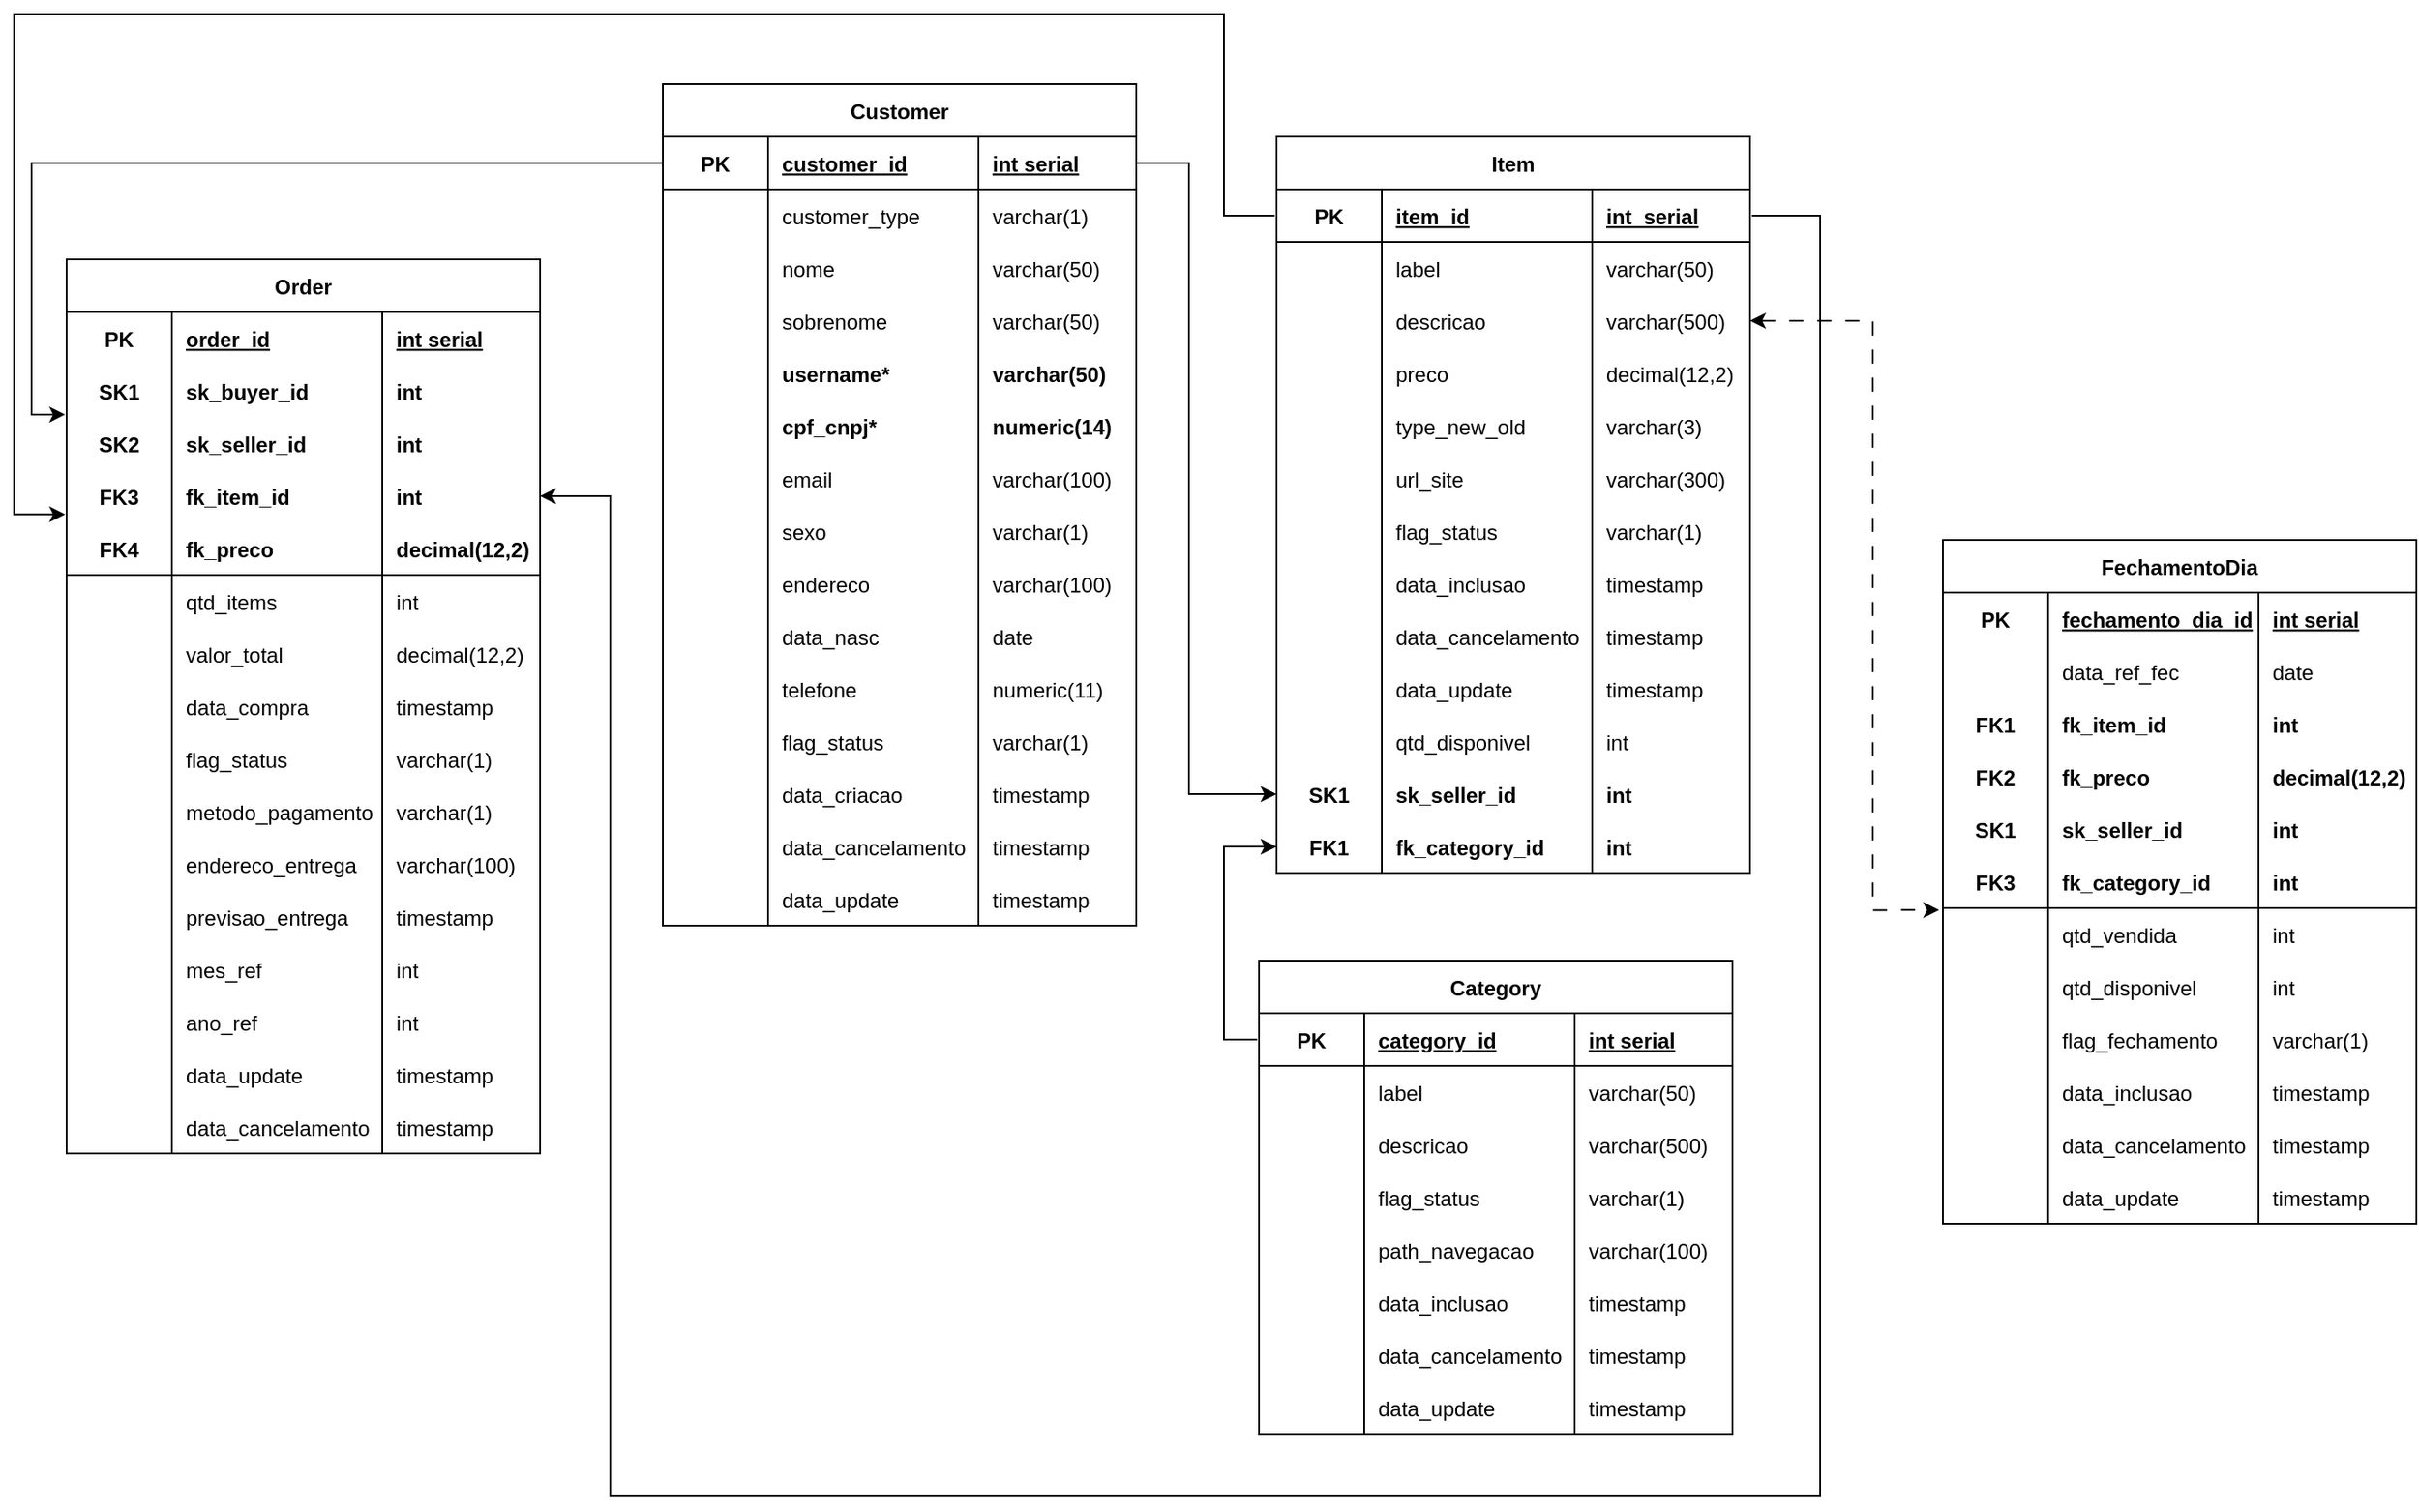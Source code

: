 <mxfile version="23.1.1" type="google" pages="3">
  <diagram id="lR_QLLql1NasJpJrbG8s" name="Página-1">
    <mxGraphModel dx="3448" dy="1898" grid="1" gridSize="10" guides="1" tooltips="1" connect="1" arrows="1" fold="1" page="1" pageScale="1" pageWidth="1654" pageHeight="1169" math="0" shadow="0">
      <root>
        <mxCell id="0" />
        <mxCell id="1" parent="0" />
        <mxCell id="iYw2xDhau4uHJOSa7_Gq-14" value="Customer" style="shape=table;startSize=30;container=1;collapsible=1;childLayout=tableLayout;fixedRows=1;rowLines=0;fontStyle=1;align=center;resizeLast=1;" parent="1" vertex="1">
          <mxGeometry x="430" y="202" width="270" height="480" as="geometry" />
        </mxCell>
        <mxCell id="iYw2xDhau4uHJOSa7_Gq-15" value="" style="shape=tableRow;horizontal=0;startSize=0;swimlaneHead=0;swimlaneBody=0;fillColor=none;collapsible=0;dropTarget=0;points=[[0,0.5],[1,0.5]];portConstraint=eastwest;top=0;left=0;right=0;bottom=1;" parent="iYw2xDhau4uHJOSa7_Gq-14" vertex="1">
          <mxGeometry y="30" width="270" height="30" as="geometry" />
        </mxCell>
        <mxCell id="iYw2xDhau4uHJOSa7_Gq-16" value="PK" style="shape=partialRectangle;connectable=0;fillColor=none;top=0;left=0;bottom=0;right=0;fontStyle=1;overflow=hidden;" parent="iYw2xDhau4uHJOSa7_Gq-15" vertex="1">
          <mxGeometry width="60" height="30" as="geometry">
            <mxRectangle width="60" height="30" as="alternateBounds" />
          </mxGeometry>
        </mxCell>
        <mxCell id="iYw2xDhau4uHJOSa7_Gq-17" value="customer_id" style="shape=partialRectangle;connectable=0;fillColor=none;top=0;left=0;bottom=0;right=0;align=left;spacingLeft=6;fontStyle=5;overflow=hidden;" parent="iYw2xDhau4uHJOSa7_Gq-15" vertex="1">
          <mxGeometry x="60" width="120" height="30" as="geometry">
            <mxRectangle width="120" height="30" as="alternateBounds" />
          </mxGeometry>
        </mxCell>
        <mxCell id="YrNy365NXWiU4JBCo0d_-17" value="int serial" style="shape=partialRectangle;connectable=0;fillColor=none;top=0;left=0;bottom=0;right=0;align=left;spacingLeft=6;fontStyle=5;overflow=hidden;" vertex="1" parent="iYw2xDhau4uHJOSa7_Gq-15">
          <mxGeometry x="180" width="90" height="30" as="geometry">
            <mxRectangle width="90" height="30" as="alternateBounds" />
          </mxGeometry>
        </mxCell>
        <mxCell id="iYw2xDhau4uHJOSa7_Gq-21" value="" style="shape=tableRow;horizontal=0;startSize=0;swimlaneHead=0;swimlaneBody=0;fillColor=none;collapsible=0;dropTarget=0;points=[[0,0.5],[1,0.5]];portConstraint=eastwest;top=0;left=0;right=0;bottom=0;" parent="iYw2xDhau4uHJOSa7_Gq-14" vertex="1">
          <mxGeometry y="60" width="270" height="30" as="geometry" />
        </mxCell>
        <mxCell id="iYw2xDhau4uHJOSa7_Gq-22" value="" style="shape=partialRectangle;connectable=0;fillColor=none;top=0;left=0;bottom=0;right=0;editable=1;overflow=hidden;" parent="iYw2xDhau4uHJOSa7_Gq-21" vertex="1">
          <mxGeometry width="60" height="30" as="geometry">
            <mxRectangle width="60" height="30" as="alternateBounds" />
          </mxGeometry>
        </mxCell>
        <mxCell id="iYw2xDhau4uHJOSa7_Gq-23" value="customer_type" style="shape=partialRectangle;connectable=0;fillColor=none;top=0;left=0;bottom=0;right=0;align=left;spacingLeft=6;overflow=hidden;" parent="iYw2xDhau4uHJOSa7_Gq-21" vertex="1">
          <mxGeometry x="60" width="120" height="30" as="geometry">
            <mxRectangle width="120" height="30" as="alternateBounds" />
          </mxGeometry>
        </mxCell>
        <mxCell id="YrNy365NXWiU4JBCo0d_-18" value="varchar(1)" style="shape=partialRectangle;connectable=0;fillColor=none;top=0;left=0;bottom=0;right=0;align=left;spacingLeft=6;overflow=hidden;" vertex="1" parent="iYw2xDhau4uHJOSa7_Gq-21">
          <mxGeometry x="180" width="90" height="30" as="geometry">
            <mxRectangle width="90" height="30" as="alternateBounds" />
          </mxGeometry>
        </mxCell>
        <mxCell id="iYw2xDhau4uHJOSa7_Gq-24" value="" style="shape=tableRow;horizontal=0;startSize=0;swimlaneHead=0;swimlaneBody=0;fillColor=none;collapsible=0;dropTarget=0;points=[[0,0.5],[1,0.5]];portConstraint=eastwest;top=0;left=0;right=0;bottom=0;" parent="iYw2xDhau4uHJOSa7_Gq-14" vertex="1">
          <mxGeometry y="90" width="270" height="30" as="geometry" />
        </mxCell>
        <mxCell id="iYw2xDhau4uHJOSa7_Gq-25" value="" style="shape=partialRectangle;connectable=0;fillColor=none;top=0;left=0;bottom=0;right=0;editable=1;overflow=hidden;" parent="iYw2xDhau4uHJOSa7_Gq-24" vertex="1">
          <mxGeometry width="60" height="30" as="geometry">
            <mxRectangle width="60" height="30" as="alternateBounds" />
          </mxGeometry>
        </mxCell>
        <mxCell id="iYw2xDhau4uHJOSa7_Gq-26" value="nome" style="shape=partialRectangle;connectable=0;fillColor=none;top=0;left=0;bottom=0;right=0;align=left;spacingLeft=6;overflow=hidden;" parent="iYw2xDhau4uHJOSa7_Gq-24" vertex="1">
          <mxGeometry x="60" width="120" height="30" as="geometry">
            <mxRectangle width="120" height="30" as="alternateBounds" />
          </mxGeometry>
        </mxCell>
        <mxCell id="YrNy365NXWiU4JBCo0d_-19" value="varchar(50)" style="shape=partialRectangle;connectable=0;fillColor=none;top=0;left=0;bottom=0;right=0;align=left;spacingLeft=6;overflow=hidden;" vertex="1" parent="iYw2xDhau4uHJOSa7_Gq-24">
          <mxGeometry x="180" width="90" height="30" as="geometry">
            <mxRectangle width="90" height="30" as="alternateBounds" />
          </mxGeometry>
        </mxCell>
        <mxCell id="iYw2xDhau4uHJOSa7_Gq-31" style="shape=tableRow;horizontal=0;startSize=0;swimlaneHead=0;swimlaneBody=0;fillColor=none;collapsible=0;dropTarget=0;points=[[0,0.5],[1,0.5]];portConstraint=eastwest;top=0;left=0;right=0;bottom=0;" parent="iYw2xDhau4uHJOSa7_Gq-14" vertex="1">
          <mxGeometry y="120" width="270" height="30" as="geometry" />
        </mxCell>
        <mxCell id="iYw2xDhau4uHJOSa7_Gq-32" style="shape=partialRectangle;connectable=0;fillColor=none;top=0;left=0;bottom=0;right=0;editable=1;overflow=hidden;" parent="iYw2xDhau4uHJOSa7_Gq-31" vertex="1">
          <mxGeometry width="60" height="30" as="geometry">
            <mxRectangle width="60" height="30" as="alternateBounds" />
          </mxGeometry>
        </mxCell>
        <mxCell id="iYw2xDhau4uHJOSa7_Gq-33" value="sobrenome" style="shape=partialRectangle;connectable=0;fillColor=none;top=0;left=0;bottom=0;right=0;align=left;spacingLeft=6;overflow=hidden;" parent="iYw2xDhau4uHJOSa7_Gq-31" vertex="1">
          <mxGeometry x="60" width="120" height="30" as="geometry">
            <mxRectangle width="120" height="30" as="alternateBounds" />
          </mxGeometry>
        </mxCell>
        <mxCell id="YrNy365NXWiU4JBCo0d_-20" value="varchar(50)" style="shape=partialRectangle;connectable=0;fillColor=none;top=0;left=0;bottom=0;right=0;align=left;spacingLeft=6;overflow=hidden;" vertex="1" parent="iYw2xDhau4uHJOSa7_Gq-31">
          <mxGeometry x="180" width="90" height="30" as="geometry">
            <mxRectangle width="90" height="30" as="alternateBounds" />
          </mxGeometry>
        </mxCell>
        <mxCell id="iYw2xDhau4uHJOSa7_Gq-104" style="shape=tableRow;horizontal=0;startSize=0;swimlaneHead=0;swimlaneBody=0;fillColor=none;collapsible=0;dropTarget=0;points=[[0,0.5],[1,0.5]];portConstraint=eastwest;top=0;left=0;right=0;bottom=0;" parent="iYw2xDhau4uHJOSa7_Gq-14" vertex="1">
          <mxGeometry y="150" width="270" height="30" as="geometry" />
        </mxCell>
        <mxCell id="iYw2xDhau4uHJOSa7_Gq-105" style="shape=partialRectangle;connectable=0;fillColor=none;top=0;left=0;bottom=0;right=0;editable=1;overflow=hidden;" parent="iYw2xDhau4uHJOSa7_Gq-104" vertex="1">
          <mxGeometry width="60" height="30" as="geometry">
            <mxRectangle width="60" height="30" as="alternateBounds" />
          </mxGeometry>
        </mxCell>
        <mxCell id="iYw2xDhau4uHJOSa7_Gq-106" value="username*" style="shape=partialRectangle;connectable=0;fillColor=none;top=0;left=0;bottom=0;right=0;align=left;spacingLeft=6;overflow=hidden;fontStyle=1" parent="iYw2xDhau4uHJOSa7_Gq-104" vertex="1">
          <mxGeometry x="60" width="120" height="30" as="geometry">
            <mxRectangle width="120" height="30" as="alternateBounds" />
          </mxGeometry>
        </mxCell>
        <mxCell id="YrNy365NXWiU4JBCo0d_-21" value="varchar(50)" style="shape=partialRectangle;connectable=0;fillColor=none;top=0;left=0;bottom=0;right=0;align=left;spacingLeft=6;overflow=hidden;fontStyle=1" vertex="1" parent="iYw2xDhau4uHJOSa7_Gq-104">
          <mxGeometry x="180" width="90" height="30" as="geometry">
            <mxRectangle width="90" height="30" as="alternateBounds" />
          </mxGeometry>
        </mxCell>
        <mxCell id="iYw2xDhau4uHJOSa7_Gq-34" style="shape=tableRow;horizontal=0;startSize=0;swimlaneHead=0;swimlaneBody=0;fillColor=none;collapsible=0;dropTarget=0;points=[[0,0.5],[1,0.5]];portConstraint=eastwest;top=0;left=0;right=0;bottom=0;" parent="iYw2xDhau4uHJOSa7_Gq-14" vertex="1">
          <mxGeometry y="180" width="270" height="30" as="geometry" />
        </mxCell>
        <mxCell id="iYw2xDhau4uHJOSa7_Gq-35" style="shape=partialRectangle;connectable=0;fillColor=none;top=0;left=0;bottom=0;right=0;editable=1;overflow=hidden;" parent="iYw2xDhau4uHJOSa7_Gq-34" vertex="1">
          <mxGeometry width="60" height="30" as="geometry">
            <mxRectangle width="60" height="30" as="alternateBounds" />
          </mxGeometry>
        </mxCell>
        <mxCell id="iYw2xDhau4uHJOSa7_Gq-36" value="cpf_cnpj*" style="shape=partialRectangle;connectable=0;fillColor=none;top=0;left=0;bottom=0;right=0;align=left;spacingLeft=6;overflow=hidden;fontStyle=1" parent="iYw2xDhau4uHJOSa7_Gq-34" vertex="1">
          <mxGeometry x="60" width="120" height="30" as="geometry">
            <mxRectangle width="120" height="30" as="alternateBounds" />
          </mxGeometry>
        </mxCell>
        <mxCell id="YrNy365NXWiU4JBCo0d_-22" value="numeric(14)" style="shape=partialRectangle;connectable=0;fillColor=none;top=0;left=0;bottom=0;right=0;align=left;spacingLeft=6;overflow=hidden;fontStyle=1" vertex="1" parent="iYw2xDhau4uHJOSa7_Gq-34">
          <mxGeometry x="180" width="90" height="30" as="geometry">
            <mxRectangle width="90" height="30" as="alternateBounds" />
          </mxGeometry>
        </mxCell>
        <mxCell id="iYw2xDhau4uHJOSa7_Gq-37" style="shape=tableRow;horizontal=0;startSize=0;swimlaneHead=0;swimlaneBody=0;fillColor=none;collapsible=0;dropTarget=0;points=[[0,0.5],[1,0.5]];portConstraint=eastwest;top=0;left=0;right=0;bottom=0;" parent="iYw2xDhau4uHJOSa7_Gq-14" vertex="1">
          <mxGeometry y="210" width="270" height="30" as="geometry" />
        </mxCell>
        <mxCell id="iYw2xDhau4uHJOSa7_Gq-38" style="shape=partialRectangle;connectable=0;fillColor=none;top=0;left=0;bottom=0;right=0;editable=1;overflow=hidden;" parent="iYw2xDhau4uHJOSa7_Gq-37" vertex="1">
          <mxGeometry width="60" height="30" as="geometry">
            <mxRectangle width="60" height="30" as="alternateBounds" />
          </mxGeometry>
        </mxCell>
        <mxCell id="iYw2xDhau4uHJOSa7_Gq-39" value="email" style="shape=partialRectangle;connectable=0;fillColor=none;top=0;left=0;bottom=0;right=0;align=left;spacingLeft=6;overflow=hidden;" parent="iYw2xDhau4uHJOSa7_Gq-37" vertex="1">
          <mxGeometry x="60" width="120" height="30" as="geometry">
            <mxRectangle width="120" height="30" as="alternateBounds" />
          </mxGeometry>
        </mxCell>
        <mxCell id="YrNy365NXWiU4JBCo0d_-23" value="varchar(100)" style="shape=partialRectangle;connectable=0;fillColor=none;top=0;left=0;bottom=0;right=0;align=left;spacingLeft=6;overflow=hidden;" vertex="1" parent="iYw2xDhau4uHJOSa7_Gq-37">
          <mxGeometry x="180" width="90" height="30" as="geometry">
            <mxRectangle width="90" height="30" as="alternateBounds" />
          </mxGeometry>
        </mxCell>
        <mxCell id="iYw2xDhau4uHJOSa7_Gq-40" style="shape=tableRow;horizontal=0;startSize=0;swimlaneHead=0;swimlaneBody=0;fillColor=none;collapsible=0;dropTarget=0;points=[[0,0.5],[1,0.5]];portConstraint=eastwest;top=0;left=0;right=0;bottom=0;" parent="iYw2xDhau4uHJOSa7_Gq-14" vertex="1">
          <mxGeometry y="240" width="270" height="30" as="geometry" />
        </mxCell>
        <mxCell id="iYw2xDhau4uHJOSa7_Gq-41" style="shape=partialRectangle;connectable=0;fillColor=none;top=0;left=0;bottom=0;right=0;editable=1;overflow=hidden;" parent="iYw2xDhau4uHJOSa7_Gq-40" vertex="1">
          <mxGeometry width="60" height="30" as="geometry">
            <mxRectangle width="60" height="30" as="alternateBounds" />
          </mxGeometry>
        </mxCell>
        <mxCell id="iYw2xDhau4uHJOSa7_Gq-42" value="sexo" style="shape=partialRectangle;connectable=0;fillColor=none;top=0;left=0;bottom=0;right=0;align=left;spacingLeft=6;overflow=hidden;" parent="iYw2xDhau4uHJOSa7_Gq-40" vertex="1">
          <mxGeometry x="60" width="120" height="30" as="geometry">
            <mxRectangle width="120" height="30" as="alternateBounds" />
          </mxGeometry>
        </mxCell>
        <mxCell id="YrNy365NXWiU4JBCo0d_-24" value="varchar(1)" style="shape=partialRectangle;connectable=0;fillColor=none;top=0;left=0;bottom=0;right=0;align=left;spacingLeft=6;overflow=hidden;" vertex="1" parent="iYw2xDhau4uHJOSa7_Gq-40">
          <mxGeometry x="180" width="90" height="30" as="geometry">
            <mxRectangle width="90" height="30" as="alternateBounds" />
          </mxGeometry>
        </mxCell>
        <mxCell id="iYw2xDhau4uHJOSa7_Gq-43" style="shape=tableRow;horizontal=0;startSize=0;swimlaneHead=0;swimlaneBody=0;fillColor=none;collapsible=0;dropTarget=0;points=[[0,0.5],[1,0.5]];portConstraint=eastwest;top=0;left=0;right=0;bottom=0;" parent="iYw2xDhau4uHJOSa7_Gq-14" vertex="1">
          <mxGeometry y="270" width="270" height="30" as="geometry" />
        </mxCell>
        <mxCell id="iYw2xDhau4uHJOSa7_Gq-44" style="shape=partialRectangle;connectable=0;fillColor=none;top=0;left=0;bottom=0;right=0;editable=1;overflow=hidden;" parent="iYw2xDhau4uHJOSa7_Gq-43" vertex="1">
          <mxGeometry width="60" height="30" as="geometry">
            <mxRectangle width="60" height="30" as="alternateBounds" />
          </mxGeometry>
        </mxCell>
        <mxCell id="iYw2xDhau4uHJOSa7_Gq-45" value="endereco" style="shape=partialRectangle;connectable=0;fillColor=none;top=0;left=0;bottom=0;right=0;align=left;spacingLeft=6;overflow=hidden;" parent="iYw2xDhau4uHJOSa7_Gq-43" vertex="1">
          <mxGeometry x="60" width="120" height="30" as="geometry">
            <mxRectangle width="120" height="30" as="alternateBounds" />
          </mxGeometry>
        </mxCell>
        <mxCell id="YrNy365NXWiU4JBCo0d_-25" value="varchar(100)" style="shape=partialRectangle;connectable=0;fillColor=none;top=0;left=0;bottom=0;right=0;align=left;spacingLeft=6;overflow=hidden;" vertex="1" parent="iYw2xDhau4uHJOSa7_Gq-43">
          <mxGeometry x="180" width="90" height="30" as="geometry">
            <mxRectangle width="90" height="30" as="alternateBounds" />
          </mxGeometry>
        </mxCell>
        <mxCell id="iYw2xDhau4uHJOSa7_Gq-67" style="shape=tableRow;horizontal=0;startSize=0;swimlaneHead=0;swimlaneBody=0;fillColor=none;collapsible=0;dropTarget=0;points=[[0,0.5],[1,0.5]];portConstraint=eastwest;top=0;left=0;right=0;bottom=0;" parent="iYw2xDhau4uHJOSa7_Gq-14" vertex="1">
          <mxGeometry y="300" width="270" height="30" as="geometry" />
        </mxCell>
        <mxCell id="iYw2xDhau4uHJOSa7_Gq-68" style="shape=partialRectangle;connectable=0;fillColor=none;top=0;left=0;bottom=0;right=0;editable=1;overflow=hidden;" parent="iYw2xDhau4uHJOSa7_Gq-67" vertex="1">
          <mxGeometry width="60" height="30" as="geometry">
            <mxRectangle width="60" height="30" as="alternateBounds" />
          </mxGeometry>
        </mxCell>
        <mxCell id="iYw2xDhau4uHJOSa7_Gq-69" value="data_nasc" style="shape=partialRectangle;connectable=0;fillColor=none;top=0;left=0;bottom=0;right=0;align=left;spacingLeft=6;overflow=hidden;" parent="iYw2xDhau4uHJOSa7_Gq-67" vertex="1">
          <mxGeometry x="60" width="120" height="30" as="geometry">
            <mxRectangle width="120" height="30" as="alternateBounds" />
          </mxGeometry>
        </mxCell>
        <mxCell id="YrNy365NXWiU4JBCo0d_-26" value="date" style="shape=partialRectangle;connectable=0;fillColor=none;top=0;left=0;bottom=0;right=0;align=left;spacingLeft=6;overflow=hidden;" vertex="1" parent="iYw2xDhau4uHJOSa7_Gq-67">
          <mxGeometry x="180" width="90" height="30" as="geometry">
            <mxRectangle width="90" height="30" as="alternateBounds" />
          </mxGeometry>
        </mxCell>
        <mxCell id="iYw2xDhau4uHJOSa7_Gq-64" style="shape=tableRow;horizontal=0;startSize=0;swimlaneHead=0;swimlaneBody=0;fillColor=none;collapsible=0;dropTarget=0;points=[[0,0.5],[1,0.5]];portConstraint=eastwest;top=0;left=0;right=0;bottom=0;" parent="iYw2xDhau4uHJOSa7_Gq-14" vertex="1">
          <mxGeometry y="330" width="270" height="30" as="geometry" />
        </mxCell>
        <mxCell id="iYw2xDhau4uHJOSa7_Gq-65" style="shape=partialRectangle;connectable=0;fillColor=none;top=0;left=0;bottom=0;right=0;editable=1;overflow=hidden;" parent="iYw2xDhau4uHJOSa7_Gq-64" vertex="1">
          <mxGeometry width="60" height="30" as="geometry">
            <mxRectangle width="60" height="30" as="alternateBounds" />
          </mxGeometry>
        </mxCell>
        <mxCell id="iYw2xDhau4uHJOSa7_Gq-66" value="telefone" style="shape=partialRectangle;connectable=0;fillColor=none;top=0;left=0;bottom=0;right=0;align=left;spacingLeft=6;overflow=hidden;" parent="iYw2xDhau4uHJOSa7_Gq-64" vertex="1">
          <mxGeometry x="60" width="120" height="30" as="geometry">
            <mxRectangle width="120" height="30" as="alternateBounds" />
          </mxGeometry>
        </mxCell>
        <mxCell id="YrNy365NXWiU4JBCo0d_-27" value="numeric(11)" style="shape=partialRectangle;connectable=0;fillColor=none;top=0;left=0;bottom=0;right=0;align=left;spacingLeft=6;overflow=hidden;" vertex="1" parent="iYw2xDhau4uHJOSa7_Gq-64">
          <mxGeometry x="180" width="90" height="30" as="geometry">
            <mxRectangle width="90" height="30" as="alternateBounds" />
          </mxGeometry>
        </mxCell>
        <mxCell id="iYw2xDhau4uHJOSa7_Gq-61" style="shape=tableRow;horizontal=0;startSize=0;swimlaneHead=0;swimlaneBody=0;fillColor=none;collapsible=0;dropTarget=0;points=[[0,0.5],[1,0.5]];portConstraint=eastwest;top=0;left=0;right=0;bottom=0;" parent="iYw2xDhau4uHJOSa7_Gq-14" vertex="1">
          <mxGeometry y="360" width="270" height="30" as="geometry" />
        </mxCell>
        <mxCell id="iYw2xDhau4uHJOSa7_Gq-62" style="shape=partialRectangle;connectable=0;fillColor=none;top=0;left=0;bottom=0;right=0;editable=1;overflow=hidden;" parent="iYw2xDhau4uHJOSa7_Gq-61" vertex="1">
          <mxGeometry width="60" height="30" as="geometry">
            <mxRectangle width="60" height="30" as="alternateBounds" />
          </mxGeometry>
        </mxCell>
        <mxCell id="iYw2xDhau4uHJOSa7_Gq-63" value="flag_status" style="shape=partialRectangle;connectable=0;fillColor=none;top=0;left=0;bottom=0;right=0;align=left;spacingLeft=6;overflow=hidden;fontStyle=0" parent="iYw2xDhau4uHJOSa7_Gq-61" vertex="1">
          <mxGeometry x="60" width="120" height="30" as="geometry">
            <mxRectangle width="120" height="30" as="alternateBounds" />
          </mxGeometry>
        </mxCell>
        <mxCell id="YrNy365NXWiU4JBCo0d_-28" value="varchar(1)" style="shape=partialRectangle;connectable=0;fillColor=none;top=0;left=0;bottom=0;right=0;align=left;spacingLeft=6;overflow=hidden;fontStyle=0" vertex="1" parent="iYw2xDhau4uHJOSa7_Gq-61">
          <mxGeometry x="180" width="90" height="30" as="geometry">
            <mxRectangle width="90" height="30" as="alternateBounds" />
          </mxGeometry>
        </mxCell>
        <mxCell id="iYw2xDhau4uHJOSa7_Gq-58" style="shape=tableRow;horizontal=0;startSize=0;swimlaneHead=0;swimlaneBody=0;fillColor=none;collapsible=0;dropTarget=0;points=[[0,0.5],[1,0.5]];portConstraint=eastwest;top=0;left=0;right=0;bottom=0;" parent="iYw2xDhau4uHJOSa7_Gq-14" vertex="1">
          <mxGeometry y="390" width="270" height="30" as="geometry" />
        </mxCell>
        <mxCell id="iYw2xDhau4uHJOSa7_Gq-59" style="shape=partialRectangle;connectable=0;fillColor=none;top=0;left=0;bottom=0;right=0;editable=1;overflow=hidden;" parent="iYw2xDhau4uHJOSa7_Gq-58" vertex="1">
          <mxGeometry width="60" height="30" as="geometry">
            <mxRectangle width="60" height="30" as="alternateBounds" />
          </mxGeometry>
        </mxCell>
        <mxCell id="iYw2xDhau4uHJOSa7_Gq-60" value="data_criacao" style="shape=partialRectangle;connectable=0;fillColor=none;top=0;left=0;bottom=0;right=0;align=left;spacingLeft=6;overflow=hidden;" parent="iYw2xDhau4uHJOSa7_Gq-58" vertex="1">
          <mxGeometry x="60" width="120" height="30" as="geometry">
            <mxRectangle width="120" height="30" as="alternateBounds" />
          </mxGeometry>
        </mxCell>
        <mxCell id="YrNy365NXWiU4JBCo0d_-29" value="timestamp" style="shape=partialRectangle;connectable=0;fillColor=none;top=0;left=0;bottom=0;right=0;align=left;spacingLeft=6;overflow=hidden;" vertex="1" parent="iYw2xDhau4uHJOSa7_Gq-58">
          <mxGeometry x="180" width="90" height="30" as="geometry">
            <mxRectangle width="90" height="30" as="alternateBounds" />
          </mxGeometry>
        </mxCell>
        <mxCell id="iYw2xDhau4uHJOSa7_Gq-107" style="shape=tableRow;horizontal=0;startSize=0;swimlaneHead=0;swimlaneBody=0;fillColor=none;collapsible=0;dropTarget=0;points=[[0,0.5],[1,0.5]];portConstraint=eastwest;top=0;left=0;right=0;bottom=0;" parent="iYw2xDhau4uHJOSa7_Gq-14" vertex="1">
          <mxGeometry y="420" width="270" height="30" as="geometry" />
        </mxCell>
        <mxCell id="iYw2xDhau4uHJOSa7_Gq-108" style="shape=partialRectangle;connectable=0;fillColor=none;top=0;left=0;bottom=0;right=0;editable=1;overflow=hidden;" parent="iYw2xDhau4uHJOSa7_Gq-107" vertex="1">
          <mxGeometry width="60" height="30" as="geometry">
            <mxRectangle width="60" height="30" as="alternateBounds" />
          </mxGeometry>
        </mxCell>
        <mxCell id="iYw2xDhau4uHJOSa7_Gq-109" value="data_cancelamento" style="shape=partialRectangle;connectable=0;fillColor=none;top=0;left=0;bottom=0;right=0;align=left;spacingLeft=6;overflow=hidden;" parent="iYw2xDhau4uHJOSa7_Gq-107" vertex="1">
          <mxGeometry x="60" width="120" height="30" as="geometry">
            <mxRectangle width="120" height="30" as="alternateBounds" />
          </mxGeometry>
        </mxCell>
        <mxCell id="YrNy365NXWiU4JBCo0d_-30" value="timestamp" style="shape=partialRectangle;connectable=0;fillColor=none;top=0;left=0;bottom=0;right=0;align=left;spacingLeft=6;overflow=hidden;" vertex="1" parent="iYw2xDhau4uHJOSa7_Gq-107">
          <mxGeometry x="180" width="90" height="30" as="geometry">
            <mxRectangle width="90" height="30" as="alternateBounds" />
          </mxGeometry>
        </mxCell>
        <mxCell id="iYw2xDhau4uHJOSa7_Gq-55" style="shape=tableRow;horizontal=0;startSize=0;swimlaneHead=0;swimlaneBody=0;fillColor=none;collapsible=0;dropTarget=0;points=[[0,0.5],[1,0.5]];portConstraint=eastwest;top=0;left=0;right=0;bottom=0;" parent="iYw2xDhau4uHJOSa7_Gq-14" vertex="1">
          <mxGeometry y="450" width="270" height="30" as="geometry" />
        </mxCell>
        <mxCell id="iYw2xDhau4uHJOSa7_Gq-56" style="shape=partialRectangle;connectable=0;fillColor=none;top=0;left=0;bottom=0;right=0;editable=1;overflow=hidden;" parent="iYw2xDhau4uHJOSa7_Gq-55" vertex="1">
          <mxGeometry width="60" height="30" as="geometry">
            <mxRectangle width="60" height="30" as="alternateBounds" />
          </mxGeometry>
        </mxCell>
        <mxCell id="iYw2xDhau4uHJOSa7_Gq-57" value="data_update" style="shape=partialRectangle;connectable=0;fillColor=none;top=0;left=0;bottom=0;right=0;align=left;spacingLeft=6;overflow=hidden;" parent="iYw2xDhau4uHJOSa7_Gq-55" vertex="1">
          <mxGeometry x="60" width="120" height="30" as="geometry">
            <mxRectangle width="120" height="30" as="alternateBounds" />
          </mxGeometry>
        </mxCell>
        <mxCell id="YrNy365NXWiU4JBCo0d_-31" value="timestamp" style="shape=partialRectangle;connectable=0;fillColor=none;top=0;left=0;bottom=0;right=0;align=left;spacingLeft=6;overflow=hidden;" vertex="1" parent="iYw2xDhau4uHJOSa7_Gq-55">
          <mxGeometry x="180" width="90" height="30" as="geometry">
            <mxRectangle width="90" height="30" as="alternateBounds" />
          </mxGeometry>
        </mxCell>
        <mxCell id="iYw2xDhau4uHJOSa7_Gq-70" value="Item" style="shape=table;startSize=30;container=1;collapsible=1;childLayout=tableLayout;fixedRows=1;rowLines=0;fontStyle=1;align=center;resizeLast=1;" parent="1" vertex="1">
          <mxGeometry x="780" y="232" width="270" height="420" as="geometry" />
        </mxCell>
        <mxCell id="iYw2xDhau4uHJOSa7_Gq-71" value="" style="shape=tableRow;horizontal=0;startSize=0;swimlaneHead=0;swimlaneBody=0;fillColor=none;collapsible=0;dropTarget=0;points=[[0,0.5],[1,0.5]];portConstraint=eastwest;top=0;left=0;right=0;bottom=1;perimeterSpacing=1;" parent="iYw2xDhau4uHJOSa7_Gq-70" vertex="1">
          <mxGeometry y="30" width="270" height="30" as="geometry" />
        </mxCell>
        <mxCell id="iYw2xDhau4uHJOSa7_Gq-72" value="PK" style="shape=partialRectangle;connectable=0;fillColor=none;top=0;left=0;bottom=0;right=0;fontStyle=1;overflow=hidden;" parent="iYw2xDhau4uHJOSa7_Gq-71" vertex="1">
          <mxGeometry width="60" height="30" as="geometry">
            <mxRectangle width="60" height="30" as="alternateBounds" />
          </mxGeometry>
        </mxCell>
        <mxCell id="iYw2xDhau4uHJOSa7_Gq-73" value="item_id" style="shape=partialRectangle;connectable=0;fillColor=none;top=0;left=0;bottom=0;right=0;align=left;spacingLeft=6;fontStyle=5;overflow=hidden;" parent="iYw2xDhau4uHJOSa7_Gq-71" vertex="1">
          <mxGeometry x="60" width="120" height="30" as="geometry">
            <mxRectangle width="120" height="30" as="alternateBounds" />
          </mxGeometry>
        </mxCell>
        <mxCell id="C-YD71vSA9lnrSl539Ce-1" value="int_serial" style="shape=partialRectangle;connectable=0;fillColor=none;top=0;left=0;bottom=0;right=0;align=left;spacingLeft=6;fontStyle=5;overflow=hidden;" vertex="1" parent="iYw2xDhau4uHJOSa7_Gq-71">
          <mxGeometry x="180" width="90" height="30" as="geometry">
            <mxRectangle width="90" height="30" as="alternateBounds" />
          </mxGeometry>
        </mxCell>
        <mxCell id="iYw2xDhau4uHJOSa7_Gq-77" value="" style="shape=tableRow;horizontal=0;startSize=0;swimlaneHead=0;swimlaneBody=0;fillColor=none;collapsible=0;dropTarget=0;points=[[0,0.5],[1,0.5]];portConstraint=eastwest;top=0;left=0;right=0;bottom=0;" parent="iYw2xDhau4uHJOSa7_Gq-70" vertex="1">
          <mxGeometry y="60" width="270" height="30" as="geometry" />
        </mxCell>
        <mxCell id="iYw2xDhau4uHJOSa7_Gq-78" value="" style="shape=partialRectangle;connectable=0;fillColor=none;top=0;left=0;bottom=0;right=0;editable=1;overflow=hidden;" parent="iYw2xDhau4uHJOSa7_Gq-77" vertex="1">
          <mxGeometry width="60" height="30" as="geometry">
            <mxRectangle width="60" height="30" as="alternateBounds" />
          </mxGeometry>
        </mxCell>
        <mxCell id="iYw2xDhau4uHJOSa7_Gq-79" value="label" style="shape=partialRectangle;connectable=0;fillColor=none;top=0;left=0;bottom=0;right=0;align=left;spacingLeft=6;overflow=hidden;" parent="iYw2xDhau4uHJOSa7_Gq-77" vertex="1">
          <mxGeometry x="60" width="120" height="30" as="geometry">
            <mxRectangle width="120" height="30" as="alternateBounds" />
          </mxGeometry>
        </mxCell>
        <mxCell id="C-YD71vSA9lnrSl539Ce-2" value="varchar(50)" style="shape=partialRectangle;connectable=0;fillColor=none;top=0;left=0;bottom=0;right=0;align=left;spacingLeft=6;overflow=hidden;" vertex="1" parent="iYw2xDhau4uHJOSa7_Gq-77">
          <mxGeometry x="180" width="90" height="30" as="geometry">
            <mxRectangle width="90" height="30" as="alternateBounds" />
          </mxGeometry>
        </mxCell>
        <mxCell id="iYw2xDhau4uHJOSa7_Gq-80" value="" style="shape=tableRow;horizontal=0;startSize=0;swimlaneHead=0;swimlaneBody=0;fillColor=none;collapsible=0;dropTarget=0;points=[[0,0.5],[1,0.5]];portConstraint=eastwest;top=0;left=0;right=0;bottom=0;" parent="iYw2xDhau4uHJOSa7_Gq-70" vertex="1">
          <mxGeometry y="90" width="270" height="30" as="geometry" />
        </mxCell>
        <mxCell id="iYw2xDhau4uHJOSa7_Gq-81" value="" style="shape=partialRectangle;connectable=0;fillColor=none;top=0;left=0;bottom=0;right=0;editable=1;overflow=hidden;" parent="iYw2xDhau4uHJOSa7_Gq-80" vertex="1">
          <mxGeometry width="60" height="30" as="geometry">
            <mxRectangle width="60" height="30" as="alternateBounds" />
          </mxGeometry>
        </mxCell>
        <mxCell id="iYw2xDhau4uHJOSa7_Gq-82" value="descricao" style="shape=partialRectangle;connectable=0;fillColor=none;top=0;left=0;bottom=0;right=0;align=left;spacingLeft=6;overflow=hidden;" parent="iYw2xDhau4uHJOSa7_Gq-80" vertex="1">
          <mxGeometry x="60" width="120" height="30" as="geometry">
            <mxRectangle width="120" height="30" as="alternateBounds" />
          </mxGeometry>
        </mxCell>
        <mxCell id="C-YD71vSA9lnrSl539Ce-3" value="varchar(500)" style="shape=partialRectangle;connectable=0;fillColor=none;top=0;left=0;bottom=0;right=0;align=left;spacingLeft=6;overflow=hidden;" vertex="1" parent="iYw2xDhau4uHJOSa7_Gq-80">
          <mxGeometry x="180" width="90" height="30" as="geometry">
            <mxRectangle width="90" height="30" as="alternateBounds" />
          </mxGeometry>
        </mxCell>
        <mxCell id="iYw2xDhau4uHJOSa7_Gq-141" style="shape=tableRow;horizontal=0;startSize=0;swimlaneHead=0;swimlaneBody=0;fillColor=none;collapsible=0;dropTarget=0;points=[[0,0.5],[1,0.5]];portConstraint=eastwest;top=0;left=0;right=0;bottom=0;" parent="iYw2xDhau4uHJOSa7_Gq-70" vertex="1">
          <mxGeometry y="120" width="270" height="30" as="geometry" />
        </mxCell>
        <mxCell id="iYw2xDhau4uHJOSa7_Gq-142" style="shape=partialRectangle;connectable=0;fillColor=none;top=0;left=0;bottom=0;right=0;editable=1;overflow=hidden;" parent="iYw2xDhau4uHJOSa7_Gq-141" vertex="1">
          <mxGeometry width="60" height="30" as="geometry">
            <mxRectangle width="60" height="30" as="alternateBounds" />
          </mxGeometry>
        </mxCell>
        <mxCell id="iYw2xDhau4uHJOSa7_Gq-143" value="preco" style="shape=partialRectangle;connectable=0;fillColor=none;top=0;left=0;bottom=0;right=0;align=left;spacingLeft=6;overflow=hidden;" parent="iYw2xDhau4uHJOSa7_Gq-141" vertex="1">
          <mxGeometry x="60" width="120" height="30" as="geometry">
            <mxRectangle width="120" height="30" as="alternateBounds" />
          </mxGeometry>
        </mxCell>
        <mxCell id="C-YD71vSA9lnrSl539Ce-4" value="decimal(12,2)" style="shape=partialRectangle;connectable=0;fillColor=none;top=0;left=0;bottom=0;right=0;align=left;spacingLeft=6;overflow=hidden;" vertex="1" parent="iYw2xDhau4uHJOSa7_Gq-141">
          <mxGeometry x="180" width="90" height="30" as="geometry">
            <mxRectangle width="90" height="30" as="alternateBounds" />
          </mxGeometry>
        </mxCell>
        <mxCell id="iYw2xDhau4uHJOSa7_Gq-150" style="shape=tableRow;horizontal=0;startSize=0;swimlaneHead=0;swimlaneBody=0;fillColor=none;collapsible=0;dropTarget=0;points=[[0,0.5],[1,0.5]];portConstraint=eastwest;top=0;left=0;right=0;bottom=0;" parent="iYw2xDhau4uHJOSa7_Gq-70" vertex="1">
          <mxGeometry y="150" width="270" height="30" as="geometry" />
        </mxCell>
        <mxCell id="iYw2xDhau4uHJOSa7_Gq-151" style="shape=partialRectangle;connectable=0;fillColor=none;top=0;left=0;bottom=0;right=0;editable=1;overflow=hidden;" parent="iYw2xDhau4uHJOSa7_Gq-150" vertex="1">
          <mxGeometry width="60" height="30" as="geometry">
            <mxRectangle width="60" height="30" as="alternateBounds" />
          </mxGeometry>
        </mxCell>
        <mxCell id="iYw2xDhau4uHJOSa7_Gq-152" value="type_new_old" style="shape=partialRectangle;connectable=0;fillColor=none;top=0;left=0;bottom=0;right=0;align=left;spacingLeft=6;overflow=hidden;" parent="iYw2xDhau4uHJOSa7_Gq-150" vertex="1">
          <mxGeometry x="60" width="120" height="30" as="geometry">
            <mxRectangle width="120" height="30" as="alternateBounds" />
          </mxGeometry>
        </mxCell>
        <mxCell id="C-YD71vSA9lnrSl539Ce-5" value="varchar(3)" style="shape=partialRectangle;connectable=0;fillColor=none;top=0;left=0;bottom=0;right=0;align=left;spacingLeft=6;overflow=hidden;" vertex="1" parent="iYw2xDhau4uHJOSa7_Gq-150">
          <mxGeometry x="180" width="90" height="30" as="geometry">
            <mxRectangle width="90" height="30" as="alternateBounds" />
          </mxGeometry>
        </mxCell>
        <mxCell id="iYw2xDhau4uHJOSa7_Gq-147" style="shape=tableRow;horizontal=0;startSize=0;swimlaneHead=0;swimlaneBody=0;fillColor=none;collapsible=0;dropTarget=0;points=[[0,0.5],[1,0.5]];portConstraint=eastwest;top=0;left=0;right=0;bottom=0;" parent="iYw2xDhau4uHJOSa7_Gq-70" vertex="1">
          <mxGeometry y="180" width="270" height="30" as="geometry" />
        </mxCell>
        <mxCell id="iYw2xDhau4uHJOSa7_Gq-148" style="shape=partialRectangle;connectable=0;fillColor=none;top=0;left=0;bottom=0;right=0;editable=1;overflow=hidden;" parent="iYw2xDhau4uHJOSa7_Gq-147" vertex="1">
          <mxGeometry width="60" height="30" as="geometry">
            <mxRectangle width="60" height="30" as="alternateBounds" />
          </mxGeometry>
        </mxCell>
        <mxCell id="iYw2xDhau4uHJOSa7_Gq-149" value="url_site" style="shape=partialRectangle;connectable=0;fillColor=none;top=0;left=0;bottom=0;right=0;align=left;spacingLeft=6;overflow=hidden;" parent="iYw2xDhau4uHJOSa7_Gq-147" vertex="1">
          <mxGeometry x="60" width="120" height="30" as="geometry">
            <mxRectangle width="120" height="30" as="alternateBounds" />
          </mxGeometry>
        </mxCell>
        <mxCell id="C-YD71vSA9lnrSl539Ce-6" value="varchar(300)" style="shape=partialRectangle;connectable=0;fillColor=none;top=0;left=0;bottom=0;right=0;align=left;spacingLeft=6;overflow=hidden;" vertex="1" parent="iYw2xDhau4uHJOSa7_Gq-147">
          <mxGeometry x="180" width="90" height="30" as="geometry">
            <mxRectangle width="90" height="30" as="alternateBounds" />
          </mxGeometry>
        </mxCell>
        <mxCell id="iYw2xDhau4uHJOSa7_Gq-83" style="shape=tableRow;horizontal=0;startSize=0;swimlaneHead=0;swimlaneBody=0;fillColor=none;collapsible=0;dropTarget=0;points=[[0,0.5],[1,0.5]];portConstraint=eastwest;top=0;left=0;right=0;bottom=0;" parent="iYw2xDhau4uHJOSa7_Gq-70" vertex="1">
          <mxGeometry y="210" width="270" height="30" as="geometry" />
        </mxCell>
        <mxCell id="iYw2xDhau4uHJOSa7_Gq-84" style="shape=partialRectangle;connectable=0;fillColor=none;top=0;left=0;bottom=0;right=0;editable=1;overflow=hidden;" parent="iYw2xDhau4uHJOSa7_Gq-83" vertex="1">
          <mxGeometry width="60" height="30" as="geometry">
            <mxRectangle width="60" height="30" as="alternateBounds" />
          </mxGeometry>
        </mxCell>
        <mxCell id="iYw2xDhau4uHJOSa7_Gq-85" value="flag_status" style="shape=partialRectangle;connectable=0;fillColor=none;top=0;left=0;bottom=0;right=0;align=left;spacingLeft=6;overflow=hidden;" parent="iYw2xDhau4uHJOSa7_Gq-83" vertex="1">
          <mxGeometry x="60" width="120" height="30" as="geometry">
            <mxRectangle width="120" height="30" as="alternateBounds" />
          </mxGeometry>
        </mxCell>
        <mxCell id="C-YD71vSA9lnrSl539Ce-7" value="varchar(1)" style="shape=partialRectangle;connectable=0;fillColor=none;top=0;left=0;bottom=0;right=0;align=left;spacingLeft=6;overflow=hidden;" vertex="1" parent="iYw2xDhau4uHJOSa7_Gq-83">
          <mxGeometry x="180" width="90" height="30" as="geometry">
            <mxRectangle width="90" height="30" as="alternateBounds" />
          </mxGeometry>
        </mxCell>
        <mxCell id="iYw2xDhau4uHJOSa7_Gq-86" style="shape=tableRow;horizontal=0;startSize=0;swimlaneHead=0;swimlaneBody=0;fillColor=none;collapsible=0;dropTarget=0;points=[[0,0.5],[1,0.5]];portConstraint=eastwest;top=0;left=0;right=0;bottom=0;" parent="iYw2xDhau4uHJOSa7_Gq-70" vertex="1">
          <mxGeometry y="240" width="270" height="30" as="geometry" />
        </mxCell>
        <mxCell id="iYw2xDhau4uHJOSa7_Gq-87" style="shape=partialRectangle;connectable=0;fillColor=none;top=0;left=0;bottom=0;right=0;editable=1;overflow=hidden;" parent="iYw2xDhau4uHJOSa7_Gq-86" vertex="1">
          <mxGeometry width="60" height="30" as="geometry">
            <mxRectangle width="60" height="30" as="alternateBounds" />
          </mxGeometry>
        </mxCell>
        <mxCell id="iYw2xDhau4uHJOSa7_Gq-88" value="data_inclusao" style="shape=partialRectangle;connectable=0;fillColor=none;top=0;left=0;bottom=0;right=0;align=left;spacingLeft=6;overflow=hidden;" parent="iYw2xDhau4uHJOSa7_Gq-86" vertex="1">
          <mxGeometry x="60" width="120" height="30" as="geometry">
            <mxRectangle width="120" height="30" as="alternateBounds" />
          </mxGeometry>
        </mxCell>
        <mxCell id="C-YD71vSA9lnrSl539Ce-8" value="timestamp" style="shape=partialRectangle;connectable=0;fillColor=none;top=0;left=0;bottom=0;right=0;align=left;spacingLeft=6;overflow=hidden;" vertex="1" parent="iYw2xDhau4uHJOSa7_Gq-86">
          <mxGeometry x="180" width="90" height="30" as="geometry">
            <mxRectangle width="90" height="30" as="alternateBounds" />
          </mxGeometry>
        </mxCell>
        <mxCell id="iYw2xDhau4uHJOSa7_Gq-89" style="shape=tableRow;horizontal=0;startSize=0;swimlaneHead=0;swimlaneBody=0;fillColor=none;collapsible=0;dropTarget=0;points=[[0,0.5],[1,0.5]];portConstraint=eastwest;top=0;left=0;right=0;bottom=0;" parent="iYw2xDhau4uHJOSa7_Gq-70" vertex="1">
          <mxGeometry y="270" width="270" height="30" as="geometry" />
        </mxCell>
        <mxCell id="iYw2xDhau4uHJOSa7_Gq-90" style="shape=partialRectangle;connectable=0;fillColor=none;top=0;left=0;bottom=0;right=0;editable=1;overflow=hidden;" parent="iYw2xDhau4uHJOSa7_Gq-89" vertex="1">
          <mxGeometry width="60" height="30" as="geometry">
            <mxRectangle width="60" height="30" as="alternateBounds" />
          </mxGeometry>
        </mxCell>
        <mxCell id="iYw2xDhau4uHJOSa7_Gq-91" value="data_cancelamento" style="shape=partialRectangle;connectable=0;fillColor=none;top=0;left=0;bottom=0;right=0;align=left;spacingLeft=6;overflow=hidden;" parent="iYw2xDhau4uHJOSa7_Gq-89" vertex="1">
          <mxGeometry x="60" width="120" height="30" as="geometry">
            <mxRectangle width="120" height="30" as="alternateBounds" />
          </mxGeometry>
        </mxCell>
        <mxCell id="C-YD71vSA9lnrSl539Ce-9" value="timestamp" style="shape=partialRectangle;connectable=0;fillColor=none;top=0;left=0;bottom=0;right=0;align=left;spacingLeft=6;overflow=hidden;" vertex="1" parent="iYw2xDhau4uHJOSa7_Gq-89">
          <mxGeometry x="180" width="90" height="30" as="geometry">
            <mxRectangle width="90" height="30" as="alternateBounds" />
          </mxGeometry>
        </mxCell>
        <mxCell id="iYw2xDhau4uHJOSa7_Gq-92" style="shape=tableRow;horizontal=0;startSize=0;swimlaneHead=0;swimlaneBody=0;fillColor=none;collapsible=0;dropTarget=0;points=[[0,0.5],[1,0.5]];portConstraint=eastwest;top=0;left=0;right=0;bottom=0;" parent="iYw2xDhau4uHJOSa7_Gq-70" vertex="1">
          <mxGeometry y="300" width="270" height="30" as="geometry" />
        </mxCell>
        <mxCell id="iYw2xDhau4uHJOSa7_Gq-93" style="shape=partialRectangle;connectable=0;fillColor=none;top=0;left=0;bottom=0;right=0;editable=1;overflow=hidden;" parent="iYw2xDhau4uHJOSa7_Gq-92" vertex="1">
          <mxGeometry width="60" height="30" as="geometry">
            <mxRectangle width="60" height="30" as="alternateBounds" />
          </mxGeometry>
        </mxCell>
        <mxCell id="iYw2xDhau4uHJOSa7_Gq-94" value="data_update" style="shape=partialRectangle;connectable=0;fillColor=none;top=0;left=0;bottom=0;right=0;align=left;spacingLeft=6;overflow=hidden;" parent="iYw2xDhau4uHJOSa7_Gq-92" vertex="1">
          <mxGeometry x="60" width="120" height="30" as="geometry">
            <mxRectangle width="120" height="30" as="alternateBounds" />
          </mxGeometry>
        </mxCell>
        <mxCell id="C-YD71vSA9lnrSl539Ce-10" value="timestamp" style="shape=partialRectangle;connectable=0;fillColor=none;top=0;left=0;bottom=0;right=0;align=left;spacingLeft=6;overflow=hidden;" vertex="1" parent="iYw2xDhau4uHJOSa7_Gq-92">
          <mxGeometry x="180" width="90" height="30" as="geometry">
            <mxRectangle width="90" height="30" as="alternateBounds" />
          </mxGeometry>
        </mxCell>
        <mxCell id="iYw2xDhau4uHJOSa7_Gq-95" style="shape=tableRow;horizontal=0;startSize=0;swimlaneHead=0;swimlaneBody=0;fillColor=none;collapsible=0;dropTarget=0;points=[[0,0.5],[1,0.5]];portConstraint=eastwest;top=0;left=0;right=0;bottom=0;" parent="iYw2xDhau4uHJOSa7_Gq-70" vertex="1">
          <mxGeometry y="330" width="270" height="30" as="geometry" />
        </mxCell>
        <mxCell id="iYw2xDhau4uHJOSa7_Gq-96" style="shape=partialRectangle;connectable=0;fillColor=none;top=0;left=0;bottom=0;right=0;editable=1;overflow=hidden;" parent="iYw2xDhau4uHJOSa7_Gq-95" vertex="1">
          <mxGeometry width="60" height="30" as="geometry">
            <mxRectangle width="60" height="30" as="alternateBounds" />
          </mxGeometry>
        </mxCell>
        <mxCell id="iYw2xDhau4uHJOSa7_Gq-97" value="qtd_disponivel" style="shape=partialRectangle;connectable=0;fillColor=none;top=0;left=0;bottom=0;right=0;align=left;spacingLeft=6;overflow=hidden;" parent="iYw2xDhau4uHJOSa7_Gq-95" vertex="1">
          <mxGeometry x="60" width="120" height="30" as="geometry">
            <mxRectangle width="120" height="30" as="alternateBounds" />
          </mxGeometry>
        </mxCell>
        <mxCell id="C-YD71vSA9lnrSl539Ce-11" value="int" style="shape=partialRectangle;connectable=0;fillColor=none;top=0;left=0;bottom=0;right=0;align=left;spacingLeft=6;overflow=hidden;" vertex="1" parent="iYw2xDhau4uHJOSa7_Gq-95">
          <mxGeometry x="180" width="90" height="30" as="geometry">
            <mxRectangle width="90" height="30" as="alternateBounds" />
          </mxGeometry>
        </mxCell>
        <mxCell id="iYw2xDhau4uHJOSa7_Gq-144" style="shape=tableRow;horizontal=0;startSize=0;swimlaneHead=0;swimlaneBody=0;fillColor=none;collapsible=0;dropTarget=0;points=[[0,0.5],[1,0.5]];portConstraint=eastwest;top=0;left=0;right=0;bottom=0;" parent="iYw2xDhau4uHJOSa7_Gq-70" vertex="1">
          <mxGeometry y="360" width="270" height="30" as="geometry" />
        </mxCell>
        <mxCell id="iYw2xDhau4uHJOSa7_Gq-145" value="SK1" style="shape=partialRectangle;connectable=0;fillColor=none;top=0;left=0;bottom=0;right=0;editable=1;overflow=hidden;fontStyle=1" parent="iYw2xDhau4uHJOSa7_Gq-144" vertex="1">
          <mxGeometry width="60" height="30" as="geometry">
            <mxRectangle width="60" height="30" as="alternateBounds" />
          </mxGeometry>
        </mxCell>
        <mxCell id="iYw2xDhau4uHJOSa7_Gq-146" value="sk_seller_id" style="shape=partialRectangle;connectable=0;fillColor=none;top=0;left=0;bottom=0;right=0;align=left;spacingLeft=6;overflow=hidden;fontStyle=1" parent="iYw2xDhau4uHJOSa7_Gq-144" vertex="1">
          <mxGeometry x="60" width="120" height="30" as="geometry">
            <mxRectangle width="120" height="30" as="alternateBounds" />
          </mxGeometry>
        </mxCell>
        <mxCell id="C-YD71vSA9lnrSl539Ce-12" value="int" style="shape=partialRectangle;connectable=0;fillColor=none;top=0;left=0;bottom=0;right=0;align=left;spacingLeft=6;overflow=hidden;fontStyle=1" vertex="1" parent="iYw2xDhau4uHJOSa7_Gq-144">
          <mxGeometry x="180" width="90" height="30" as="geometry">
            <mxRectangle width="90" height="30" as="alternateBounds" />
          </mxGeometry>
        </mxCell>
        <mxCell id="iYw2xDhau4uHJOSa7_Gq-98" style="shape=tableRow;horizontal=0;startSize=0;swimlaneHead=0;swimlaneBody=0;fillColor=none;collapsible=0;dropTarget=0;points=[[0,0.5],[1,0.5]];portConstraint=eastwest;top=0;left=0;right=0;bottom=0;" parent="iYw2xDhau4uHJOSa7_Gq-70" vertex="1">
          <mxGeometry y="390" width="270" height="30" as="geometry" />
        </mxCell>
        <mxCell id="iYw2xDhau4uHJOSa7_Gq-99" value="FK1" style="shape=partialRectangle;connectable=0;fillColor=none;top=0;left=0;bottom=0;right=0;editable=1;overflow=hidden;fontStyle=1" parent="iYw2xDhau4uHJOSa7_Gq-98" vertex="1">
          <mxGeometry width="60" height="30" as="geometry">
            <mxRectangle width="60" height="30" as="alternateBounds" />
          </mxGeometry>
        </mxCell>
        <mxCell id="iYw2xDhau4uHJOSa7_Gq-100" value="fk_category_id" style="shape=partialRectangle;connectable=0;fillColor=none;top=0;left=0;bottom=0;right=0;align=left;spacingLeft=6;overflow=hidden;fontStyle=1" parent="iYw2xDhau4uHJOSa7_Gq-98" vertex="1">
          <mxGeometry x="60" width="120" height="30" as="geometry">
            <mxRectangle width="120" height="30" as="alternateBounds" />
          </mxGeometry>
        </mxCell>
        <mxCell id="C-YD71vSA9lnrSl539Ce-13" value="int" style="shape=partialRectangle;connectable=0;fillColor=none;top=0;left=0;bottom=0;right=0;align=left;spacingLeft=6;overflow=hidden;fontStyle=1" vertex="1" parent="iYw2xDhau4uHJOSa7_Gq-98">
          <mxGeometry x="180" width="90" height="30" as="geometry">
            <mxRectangle width="90" height="30" as="alternateBounds" />
          </mxGeometry>
        </mxCell>
        <mxCell id="iYw2xDhau4uHJOSa7_Gq-110" value="Category" style="shape=table;startSize=30;container=1;collapsible=1;childLayout=tableLayout;fixedRows=1;rowLines=0;fontStyle=1;align=center;resizeLast=1;" parent="1" vertex="1">
          <mxGeometry x="770" y="702" width="270" height="270" as="geometry" />
        </mxCell>
        <mxCell id="iYw2xDhau4uHJOSa7_Gq-111" value="" style="shape=tableRow;horizontal=0;startSize=0;swimlaneHead=0;swimlaneBody=0;fillColor=none;collapsible=0;dropTarget=0;points=[[0,0.5],[1,0.5]];portConstraint=eastwest;top=0;left=0;right=0;bottom=1;perimeterSpacing=1;" parent="iYw2xDhau4uHJOSa7_Gq-110" vertex="1">
          <mxGeometry y="30" width="270" height="30" as="geometry" />
        </mxCell>
        <mxCell id="iYw2xDhau4uHJOSa7_Gq-112" value="PK" style="shape=partialRectangle;connectable=0;fillColor=none;top=0;left=0;bottom=0;right=0;fontStyle=1;overflow=hidden;" parent="iYw2xDhau4uHJOSa7_Gq-111" vertex="1">
          <mxGeometry width="60" height="30" as="geometry">
            <mxRectangle width="60" height="30" as="alternateBounds" />
          </mxGeometry>
        </mxCell>
        <mxCell id="iYw2xDhau4uHJOSa7_Gq-113" value="category_id" style="shape=partialRectangle;connectable=0;fillColor=none;top=0;left=0;bottom=0;right=0;align=left;spacingLeft=6;fontStyle=5;overflow=hidden;" parent="iYw2xDhau4uHJOSa7_Gq-111" vertex="1">
          <mxGeometry x="60" width="120" height="30" as="geometry">
            <mxRectangle width="120" height="30" as="alternateBounds" />
          </mxGeometry>
        </mxCell>
        <mxCell id="C-YD71vSA9lnrSl539Ce-14" value="int serial" style="shape=partialRectangle;connectable=0;fillColor=none;top=0;left=0;bottom=0;right=0;align=left;spacingLeft=6;fontStyle=5;overflow=hidden;" vertex="1" parent="iYw2xDhau4uHJOSa7_Gq-111">
          <mxGeometry x="180" width="90" height="30" as="geometry">
            <mxRectangle width="90" height="30" as="alternateBounds" />
          </mxGeometry>
        </mxCell>
        <mxCell id="iYw2xDhau4uHJOSa7_Gq-114" value="" style="shape=tableRow;horizontal=0;startSize=0;swimlaneHead=0;swimlaneBody=0;fillColor=none;collapsible=0;dropTarget=0;points=[[0,0.5],[1,0.5]];portConstraint=eastwest;top=0;left=0;right=0;bottom=0;" parent="iYw2xDhau4uHJOSa7_Gq-110" vertex="1">
          <mxGeometry y="60" width="270" height="30" as="geometry" />
        </mxCell>
        <mxCell id="iYw2xDhau4uHJOSa7_Gq-115" value="" style="shape=partialRectangle;connectable=0;fillColor=none;top=0;left=0;bottom=0;right=0;editable=1;overflow=hidden;" parent="iYw2xDhau4uHJOSa7_Gq-114" vertex="1">
          <mxGeometry width="60" height="30" as="geometry">
            <mxRectangle width="60" height="30" as="alternateBounds" />
          </mxGeometry>
        </mxCell>
        <mxCell id="iYw2xDhau4uHJOSa7_Gq-116" value="label" style="shape=partialRectangle;connectable=0;fillColor=none;top=0;left=0;bottom=0;right=0;align=left;spacingLeft=6;overflow=hidden;" parent="iYw2xDhau4uHJOSa7_Gq-114" vertex="1">
          <mxGeometry x="60" width="120" height="30" as="geometry">
            <mxRectangle width="120" height="30" as="alternateBounds" />
          </mxGeometry>
        </mxCell>
        <mxCell id="C-YD71vSA9lnrSl539Ce-15" value="varchar(50)" style="shape=partialRectangle;connectable=0;fillColor=none;top=0;left=0;bottom=0;right=0;align=left;spacingLeft=6;overflow=hidden;" vertex="1" parent="iYw2xDhau4uHJOSa7_Gq-114">
          <mxGeometry x="180" width="90" height="30" as="geometry">
            <mxRectangle width="90" height="30" as="alternateBounds" />
          </mxGeometry>
        </mxCell>
        <mxCell id="iYw2xDhau4uHJOSa7_Gq-117" value="" style="shape=tableRow;horizontal=0;startSize=0;swimlaneHead=0;swimlaneBody=0;fillColor=none;collapsible=0;dropTarget=0;points=[[0,0.5],[1,0.5]];portConstraint=eastwest;top=0;left=0;right=0;bottom=0;" parent="iYw2xDhau4uHJOSa7_Gq-110" vertex="1">
          <mxGeometry y="90" width="270" height="30" as="geometry" />
        </mxCell>
        <mxCell id="iYw2xDhau4uHJOSa7_Gq-118" value="" style="shape=partialRectangle;connectable=0;fillColor=none;top=0;left=0;bottom=0;right=0;editable=1;overflow=hidden;" parent="iYw2xDhau4uHJOSa7_Gq-117" vertex="1">
          <mxGeometry width="60" height="30" as="geometry">
            <mxRectangle width="60" height="30" as="alternateBounds" />
          </mxGeometry>
        </mxCell>
        <mxCell id="iYw2xDhau4uHJOSa7_Gq-119" value="descricao" style="shape=partialRectangle;connectable=0;fillColor=none;top=0;left=0;bottom=0;right=0;align=left;spacingLeft=6;overflow=hidden;" parent="iYw2xDhau4uHJOSa7_Gq-117" vertex="1">
          <mxGeometry x="60" width="120" height="30" as="geometry">
            <mxRectangle width="120" height="30" as="alternateBounds" />
          </mxGeometry>
        </mxCell>
        <mxCell id="C-YD71vSA9lnrSl539Ce-16" value="varchar(500)" style="shape=partialRectangle;connectable=0;fillColor=none;top=0;left=0;bottom=0;right=0;align=left;spacingLeft=6;overflow=hidden;" vertex="1" parent="iYw2xDhau4uHJOSa7_Gq-117">
          <mxGeometry x="180" width="90" height="30" as="geometry">
            <mxRectangle width="90" height="30" as="alternateBounds" />
          </mxGeometry>
        </mxCell>
        <mxCell id="iYw2xDhau4uHJOSa7_Gq-120" style="shape=tableRow;horizontal=0;startSize=0;swimlaneHead=0;swimlaneBody=0;fillColor=none;collapsible=0;dropTarget=0;points=[[0,0.5],[1,0.5]];portConstraint=eastwest;top=0;left=0;right=0;bottom=0;" parent="iYw2xDhau4uHJOSa7_Gq-110" vertex="1">
          <mxGeometry y="120" width="270" height="30" as="geometry" />
        </mxCell>
        <mxCell id="iYw2xDhau4uHJOSa7_Gq-121" style="shape=partialRectangle;connectable=0;fillColor=none;top=0;left=0;bottom=0;right=0;editable=1;overflow=hidden;" parent="iYw2xDhau4uHJOSa7_Gq-120" vertex="1">
          <mxGeometry width="60" height="30" as="geometry">
            <mxRectangle width="60" height="30" as="alternateBounds" />
          </mxGeometry>
        </mxCell>
        <mxCell id="iYw2xDhau4uHJOSa7_Gq-122" value="flag_status" style="shape=partialRectangle;connectable=0;fillColor=none;top=0;left=0;bottom=0;right=0;align=left;spacingLeft=6;overflow=hidden;" parent="iYw2xDhau4uHJOSa7_Gq-120" vertex="1">
          <mxGeometry x="60" width="120" height="30" as="geometry">
            <mxRectangle width="120" height="30" as="alternateBounds" />
          </mxGeometry>
        </mxCell>
        <mxCell id="C-YD71vSA9lnrSl539Ce-17" value="varchar(1)" style="shape=partialRectangle;connectable=0;fillColor=none;top=0;left=0;bottom=0;right=0;align=left;spacingLeft=6;overflow=hidden;" vertex="1" parent="iYw2xDhau4uHJOSa7_Gq-120">
          <mxGeometry x="180" width="90" height="30" as="geometry">
            <mxRectangle width="90" height="30" as="alternateBounds" />
          </mxGeometry>
        </mxCell>
        <mxCell id="iYw2xDhau4uHJOSa7_Gq-138" style="shape=tableRow;horizontal=0;startSize=0;swimlaneHead=0;swimlaneBody=0;fillColor=none;collapsible=0;dropTarget=0;points=[[0,0.5],[1,0.5]];portConstraint=eastwest;top=0;left=0;right=0;bottom=0;" parent="iYw2xDhau4uHJOSa7_Gq-110" vertex="1">
          <mxGeometry y="150" width="270" height="30" as="geometry" />
        </mxCell>
        <mxCell id="iYw2xDhau4uHJOSa7_Gq-139" style="shape=partialRectangle;connectable=0;fillColor=none;top=0;left=0;bottom=0;right=0;editable=1;overflow=hidden;" parent="iYw2xDhau4uHJOSa7_Gq-138" vertex="1">
          <mxGeometry width="60" height="30" as="geometry">
            <mxRectangle width="60" height="30" as="alternateBounds" />
          </mxGeometry>
        </mxCell>
        <mxCell id="iYw2xDhau4uHJOSa7_Gq-140" value="path_navegacao" style="shape=partialRectangle;connectable=0;fillColor=none;top=0;left=0;bottom=0;right=0;align=left;spacingLeft=6;overflow=hidden;" parent="iYw2xDhau4uHJOSa7_Gq-138" vertex="1">
          <mxGeometry x="60" width="120" height="30" as="geometry">
            <mxRectangle width="120" height="30" as="alternateBounds" />
          </mxGeometry>
        </mxCell>
        <mxCell id="C-YD71vSA9lnrSl539Ce-18" value="varchar(100)" style="shape=partialRectangle;connectable=0;fillColor=none;top=0;left=0;bottom=0;right=0;align=left;spacingLeft=6;overflow=hidden;" vertex="1" parent="iYw2xDhau4uHJOSa7_Gq-138">
          <mxGeometry x="180" width="90" height="30" as="geometry">
            <mxRectangle width="90" height="30" as="alternateBounds" />
          </mxGeometry>
        </mxCell>
        <mxCell id="iYw2xDhau4uHJOSa7_Gq-123" style="shape=tableRow;horizontal=0;startSize=0;swimlaneHead=0;swimlaneBody=0;fillColor=none;collapsible=0;dropTarget=0;points=[[0,0.5],[1,0.5]];portConstraint=eastwest;top=0;left=0;right=0;bottom=0;" parent="iYw2xDhau4uHJOSa7_Gq-110" vertex="1">
          <mxGeometry y="180" width="270" height="30" as="geometry" />
        </mxCell>
        <mxCell id="iYw2xDhau4uHJOSa7_Gq-124" style="shape=partialRectangle;connectable=0;fillColor=none;top=0;left=0;bottom=0;right=0;editable=1;overflow=hidden;" parent="iYw2xDhau4uHJOSa7_Gq-123" vertex="1">
          <mxGeometry width="60" height="30" as="geometry">
            <mxRectangle width="60" height="30" as="alternateBounds" />
          </mxGeometry>
        </mxCell>
        <mxCell id="iYw2xDhau4uHJOSa7_Gq-125" value="data_inclusao" style="shape=partialRectangle;connectable=0;fillColor=none;top=0;left=0;bottom=0;right=0;align=left;spacingLeft=6;overflow=hidden;" parent="iYw2xDhau4uHJOSa7_Gq-123" vertex="1">
          <mxGeometry x="60" width="120" height="30" as="geometry">
            <mxRectangle width="120" height="30" as="alternateBounds" />
          </mxGeometry>
        </mxCell>
        <mxCell id="C-YD71vSA9lnrSl539Ce-19" value="timestamp" style="shape=partialRectangle;connectable=0;fillColor=none;top=0;left=0;bottom=0;right=0;align=left;spacingLeft=6;overflow=hidden;" vertex="1" parent="iYw2xDhau4uHJOSa7_Gq-123">
          <mxGeometry x="180" width="90" height="30" as="geometry">
            <mxRectangle width="90" height="30" as="alternateBounds" />
          </mxGeometry>
        </mxCell>
        <mxCell id="iYw2xDhau4uHJOSa7_Gq-126" style="shape=tableRow;horizontal=0;startSize=0;swimlaneHead=0;swimlaneBody=0;fillColor=none;collapsible=0;dropTarget=0;points=[[0,0.5],[1,0.5]];portConstraint=eastwest;top=0;left=0;right=0;bottom=0;" parent="iYw2xDhau4uHJOSa7_Gq-110" vertex="1">
          <mxGeometry y="210" width="270" height="30" as="geometry" />
        </mxCell>
        <mxCell id="iYw2xDhau4uHJOSa7_Gq-127" style="shape=partialRectangle;connectable=0;fillColor=none;top=0;left=0;bottom=0;right=0;editable=1;overflow=hidden;" parent="iYw2xDhau4uHJOSa7_Gq-126" vertex="1">
          <mxGeometry width="60" height="30" as="geometry">
            <mxRectangle width="60" height="30" as="alternateBounds" />
          </mxGeometry>
        </mxCell>
        <mxCell id="iYw2xDhau4uHJOSa7_Gq-128" value="data_cancelamento" style="shape=partialRectangle;connectable=0;fillColor=none;top=0;left=0;bottom=0;right=0;align=left;spacingLeft=6;overflow=hidden;" parent="iYw2xDhau4uHJOSa7_Gq-126" vertex="1">
          <mxGeometry x="60" width="120" height="30" as="geometry">
            <mxRectangle width="120" height="30" as="alternateBounds" />
          </mxGeometry>
        </mxCell>
        <mxCell id="C-YD71vSA9lnrSl539Ce-20" value="timestamp" style="shape=partialRectangle;connectable=0;fillColor=none;top=0;left=0;bottom=0;right=0;align=left;spacingLeft=6;overflow=hidden;" vertex="1" parent="iYw2xDhau4uHJOSa7_Gq-126">
          <mxGeometry x="180" width="90" height="30" as="geometry">
            <mxRectangle width="90" height="30" as="alternateBounds" />
          </mxGeometry>
        </mxCell>
        <mxCell id="iYw2xDhau4uHJOSa7_Gq-129" style="shape=tableRow;horizontal=0;startSize=0;swimlaneHead=0;swimlaneBody=0;fillColor=none;collapsible=0;dropTarget=0;points=[[0,0.5],[1,0.5]];portConstraint=eastwest;top=0;left=0;right=0;bottom=0;" parent="iYw2xDhau4uHJOSa7_Gq-110" vertex="1">
          <mxGeometry y="240" width="270" height="30" as="geometry" />
        </mxCell>
        <mxCell id="iYw2xDhau4uHJOSa7_Gq-130" style="shape=partialRectangle;connectable=0;fillColor=none;top=0;left=0;bottom=0;right=0;editable=1;overflow=hidden;" parent="iYw2xDhau4uHJOSa7_Gq-129" vertex="1">
          <mxGeometry width="60" height="30" as="geometry">
            <mxRectangle width="60" height="30" as="alternateBounds" />
          </mxGeometry>
        </mxCell>
        <mxCell id="iYw2xDhau4uHJOSa7_Gq-131" value="data_update" style="shape=partialRectangle;connectable=0;fillColor=none;top=0;left=0;bottom=0;right=0;align=left;spacingLeft=6;overflow=hidden;" parent="iYw2xDhau4uHJOSa7_Gq-129" vertex="1">
          <mxGeometry x="60" width="120" height="30" as="geometry">
            <mxRectangle width="120" height="30" as="alternateBounds" />
          </mxGeometry>
        </mxCell>
        <mxCell id="C-YD71vSA9lnrSl539Ce-21" value="timestamp" style="shape=partialRectangle;connectable=0;fillColor=none;top=0;left=0;bottom=0;right=0;align=left;spacingLeft=6;overflow=hidden;" vertex="1" parent="iYw2xDhau4uHJOSa7_Gq-129">
          <mxGeometry x="180" width="90" height="30" as="geometry">
            <mxRectangle width="90" height="30" as="alternateBounds" />
          </mxGeometry>
        </mxCell>
        <mxCell id="iYw2xDhau4uHJOSa7_Gq-199" value="Order" style="shape=table;startSize=30;container=1;collapsible=1;childLayout=tableLayout;fixedRows=1;rowLines=0;fontStyle=1;align=center;resizeLast=1;" parent="1" vertex="1">
          <mxGeometry x="90" y="302" width="270" height="510" as="geometry" />
        </mxCell>
        <mxCell id="iYw2xDhau4uHJOSa7_Gq-200" value="" style="shape=tableRow;horizontal=0;startSize=0;swimlaneHead=0;swimlaneBody=0;fillColor=none;collapsible=0;dropTarget=0;points=[[0,0.5],[1,0.5]];portConstraint=eastwest;top=0;left=0;right=0;bottom=0;perimeterSpacing=1;" parent="iYw2xDhau4uHJOSa7_Gq-199" vertex="1">
          <mxGeometry y="30" width="270" height="30" as="geometry" />
        </mxCell>
        <mxCell id="iYw2xDhau4uHJOSa7_Gq-201" value="PK" style="shape=partialRectangle;connectable=0;fillColor=none;top=0;left=0;bottom=0;right=0;fontStyle=1;overflow=hidden;" parent="iYw2xDhau4uHJOSa7_Gq-200" vertex="1">
          <mxGeometry width="60" height="30" as="geometry">
            <mxRectangle width="60" height="30" as="alternateBounds" />
          </mxGeometry>
        </mxCell>
        <mxCell id="iYw2xDhau4uHJOSa7_Gq-202" value="order_id" style="shape=partialRectangle;connectable=0;fillColor=none;top=0;left=0;bottom=0;right=0;align=left;spacingLeft=6;fontStyle=5;overflow=hidden;" parent="iYw2xDhau4uHJOSa7_Gq-200" vertex="1">
          <mxGeometry x="60" width="120" height="30" as="geometry">
            <mxRectangle width="120" height="30" as="alternateBounds" />
          </mxGeometry>
        </mxCell>
        <mxCell id="YrNy365NXWiU4JBCo0d_-1" value="int serial" style="shape=partialRectangle;connectable=0;fillColor=none;top=0;left=0;bottom=0;right=0;align=left;spacingLeft=6;fontStyle=5;overflow=hidden;" vertex="1" parent="iYw2xDhau4uHJOSa7_Gq-200">
          <mxGeometry x="180" width="90" height="30" as="geometry">
            <mxRectangle width="90" height="30" as="alternateBounds" />
          </mxGeometry>
        </mxCell>
        <mxCell id="iYw2xDhau4uHJOSa7_Gq-203" value="" style="shape=tableRow;horizontal=0;startSize=0;swimlaneHead=0;swimlaneBody=0;fillColor=none;collapsible=0;dropTarget=0;points=[[0,0.5],[1,0.5]];portConstraint=eastwest;top=0;left=0;right=0;bottom=0;fontStyle=1" parent="iYw2xDhau4uHJOSa7_Gq-199" vertex="1">
          <mxGeometry y="60" width="270" height="30" as="geometry" />
        </mxCell>
        <mxCell id="iYw2xDhau4uHJOSa7_Gq-204" value="SK1" style="shape=partialRectangle;connectable=0;fillColor=none;top=0;left=0;bottom=0;right=0;editable=1;overflow=hidden;fontStyle=1" parent="iYw2xDhau4uHJOSa7_Gq-203" vertex="1">
          <mxGeometry width="60" height="30" as="geometry">
            <mxRectangle width="60" height="30" as="alternateBounds" />
          </mxGeometry>
        </mxCell>
        <mxCell id="iYw2xDhau4uHJOSa7_Gq-205" value="sk_buyer_id" style="shape=partialRectangle;connectable=0;fillColor=none;top=0;left=0;bottom=0;right=0;align=left;spacingLeft=6;overflow=hidden;fontStyle=1" parent="iYw2xDhau4uHJOSa7_Gq-203" vertex="1">
          <mxGeometry x="60" width="120" height="30" as="geometry">
            <mxRectangle width="120" height="30" as="alternateBounds" />
          </mxGeometry>
        </mxCell>
        <mxCell id="YrNy365NXWiU4JBCo0d_-2" value="int" style="shape=partialRectangle;connectable=0;fillColor=none;top=0;left=0;bottom=0;right=0;align=left;spacingLeft=6;overflow=hidden;fontStyle=1" vertex="1" parent="iYw2xDhau4uHJOSa7_Gq-203">
          <mxGeometry x="180" width="90" height="30" as="geometry">
            <mxRectangle width="90" height="30" as="alternateBounds" />
          </mxGeometry>
        </mxCell>
        <mxCell id="iYw2xDhau4uHJOSa7_Gq-206" value="" style="shape=tableRow;horizontal=0;startSize=0;swimlaneHead=0;swimlaneBody=0;fillColor=none;collapsible=0;dropTarget=0;points=[[0,0.5],[1,0.5]];portConstraint=eastwest;top=0;left=0;right=0;bottom=0;fontStyle=1" parent="iYw2xDhau4uHJOSa7_Gq-199" vertex="1">
          <mxGeometry y="90" width="270" height="30" as="geometry" />
        </mxCell>
        <mxCell id="iYw2xDhau4uHJOSa7_Gq-207" value="SK2" style="shape=partialRectangle;connectable=0;fillColor=none;top=0;left=0;bottom=0;right=0;editable=1;overflow=hidden;fontStyle=1" parent="iYw2xDhau4uHJOSa7_Gq-206" vertex="1">
          <mxGeometry width="60" height="30" as="geometry">
            <mxRectangle width="60" height="30" as="alternateBounds" />
          </mxGeometry>
        </mxCell>
        <mxCell id="iYw2xDhau4uHJOSa7_Gq-208" value="sk_seller_id" style="shape=partialRectangle;connectable=0;fillColor=none;top=0;left=0;bottom=0;right=0;align=left;spacingLeft=6;overflow=hidden;fontStyle=1" parent="iYw2xDhau4uHJOSa7_Gq-206" vertex="1">
          <mxGeometry x="60" width="120" height="30" as="geometry">
            <mxRectangle width="120" height="30" as="alternateBounds" />
          </mxGeometry>
        </mxCell>
        <mxCell id="YrNy365NXWiU4JBCo0d_-3" value="int" style="shape=partialRectangle;connectable=0;fillColor=none;top=0;left=0;bottom=0;right=0;align=left;spacingLeft=6;overflow=hidden;fontStyle=1" vertex="1" parent="iYw2xDhau4uHJOSa7_Gq-206">
          <mxGeometry x="180" width="90" height="30" as="geometry">
            <mxRectangle width="90" height="30" as="alternateBounds" />
          </mxGeometry>
        </mxCell>
        <mxCell id="iYw2xDhau4uHJOSa7_Gq-209" style="shape=tableRow;horizontal=0;startSize=0;swimlaneHead=0;swimlaneBody=0;fillColor=none;collapsible=0;dropTarget=0;points=[[0,0.5],[1,0.5]];portConstraint=eastwest;top=0;left=0;right=0;bottom=0;fontStyle=1" parent="iYw2xDhau4uHJOSa7_Gq-199" vertex="1">
          <mxGeometry y="120" width="270" height="30" as="geometry" />
        </mxCell>
        <mxCell id="iYw2xDhau4uHJOSa7_Gq-210" value="FK3" style="shape=partialRectangle;connectable=0;fillColor=none;top=0;left=0;bottom=0;right=0;editable=1;overflow=hidden;fontStyle=1" parent="iYw2xDhau4uHJOSa7_Gq-209" vertex="1">
          <mxGeometry width="60" height="30" as="geometry">
            <mxRectangle width="60" height="30" as="alternateBounds" />
          </mxGeometry>
        </mxCell>
        <mxCell id="iYw2xDhau4uHJOSa7_Gq-211" value="fk_item_id" style="shape=partialRectangle;connectable=0;fillColor=none;top=0;left=0;bottom=0;right=0;align=left;spacingLeft=6;overflow=hidden;fontStyle=1" parent="iYw2xDhau4uHJOSa7_Gq-209" vertex="1">
          <mxGeometry x="60" width="120" height="30" as="geometry">
            <mxRectangle width="120" height="30" as="alternateBounds" />
          </mxGeometry>
        </mxCell>
        <mxCell id="YrNy365NXWiU4JBCo0d_-4" value="int" style="shape=partialRectangle;connectable=0;fillColor=none;top=0;left=0;bottom=0;right=0;align=left;spacingLeft=6;overflow=hidden;fontStyle=1" vertex="1" parent="iYw2xDhau4uHJOSa7_Gq-209">
          <mxGeometry x="180" width="90" height="30" as="geometry">
            <mxRectangle width="90" height="30" as="alternateBounds" />
          </mxGeometry>
        </mxCell>
        <mxCell id="iYw2xDhau4uHJOSa7_Gq-212" style="shape=tableRow;horizontal=0;startSize=0;swimlaneHead=0;swimlaneBody=0;fillColor=none;collapsible=0;dropTarget=0;points=[[0,0.5],[1,0.5]];portConstraint=eastwest;top=0;left=0;right=0;bottom=1;fontStyle=1" parent="iYw2xDhau4uHJOSa7_Gq-199" vertex="1">
          <mxGeometry y="150" width="270" height="30" as="geometry" />
        </mxCell>
        <mxCell id="iYw2xDhau4uHJOSa7_Gq-213" value="FK4" style="shape=partialRectangle;connectable=0;fillColor=none;top=0;left=0;bottom=0;right=0;editable=1;overflow=hidden;fontStyle=1" parent="iYw2xDhau4uHJOSa7_Gq-212" vertex="1">
          <mxGeometry width="60" height="30" as="geometry">
            <mxRectangle width="60" height="30" as="alternateBounds" />
          </mxGeometry>
        </mxCell>
        <mxCell id="iYw2xDhau4uHJOSa7_Gq-214" value="fk_preco" style="shape=partialRectangle;connectable=0;fillColor=none;top=0;left=0;bottom=0;right=0;align=left;spacingLeft=6;overflow=hidden;fontStyle=1" parent="iYw2xDhau4uHJOSa7_Gq-212" vertex="1">
          <mxGeometry x="60" width="120" height="30" as="geometry">
            <mxRectangle width="120" height="30" as="alternateBounds" />
          </mxGeometry>
        </mxCell>
        <mxCell id="YrNy365NXWiU4JBCo0d_-5" value="decimal(12,2)" style="shape=partialRectangle;connectable=0;fillColor=none;top=0;left=0;bottom=0;right=0;align=left;spacingLeft=6;overflow=hidden;fontStyle=1" vertex="1" parent="iYw2xDhau4uHJOSa7_Gq-212">
          <mxGeometry x="180" width="90" height="30" as="geometry">
            <mxRectangle width="90" height="30" as="alternateBounds" />
          </mxGeometry>
        </mxCell>
        <mxCell id="iYw2xDhau4uHJOSa7_Gq-215" style="shape=tableRow;horizontal=0;startSize=0;swimlaneHead=0;swimlaneBody=0;fillColor=none;collapsible=0;dropTarget=0;points=[[0,0.5],[1,0.5]];portConstraint=eastwest;top=0;left=0;right=0;bottom=0;" parent="iYw2xDhau4uHJOSa7_Gq-199" vertex="1">
          <mxGeometry y="180" width="270" height="30" as="geometry" />
        </mxCell>
        <mxCell id="iYw2xDhau4uHJOSa7_Gq-216" style="shape=partialRectangle;connectable=0;fillColor=none;top=0;left=0;bottom=0;right=0;editable=1;overflow=hidden;" parent="iYw2xDhau4uHJOSa7_Gq-215" vertex="1">
          <mxGeometry width="60" height="30" as="geometry">
            <mxRectangle width="60" height="30" as="alternateBounds" />
          </mxGeometry>
        </mxCell>
        <mxCell id="iYw2xDhau4uHJOSa7_Gq-217" value="qtd_items" style="shape=partialRectangle;connectable=0;fillColor=none;top=0;left=0;bottom=0;right=0;align=left;spacingLeft=6;overflow=hidden;" parent="iYw2xDhau4uHJOSa7_Gq-215" vertex="1">
          <mxGeometry x="60" width="120" height="30" as="geometry">
            <mxRectangle width="120" height="30" as="alternateBounds" />
          </mxGeometry>
        </mxCell>
        <mxCell id="YrNy365NXWiU4JBCo0d_-6" value="int" style="shape=partialRectangle;connectable=0;fillColor=none;top=0;left=0;bottom=0;right=0;align=left;spacingLeft=6;overflow=hidden;" vertex="1" parent="iYw2xDhau4uHJOSa7_Gq-215">
          <mxGeometry x="180" width="90" height="30" as="geometry">
            <mxRectangle width="90" height="30" as="alternateBounds" />
          </mxGeometry>
        </mxCell>
        <mxCell id="iYw2xDhau4uHJOSa7_Gq-218" style="shape=tableRow;horizontal=0;startSize=0;swimlaneHead=0;swimlaneBody=0;fillColor=none;collapsible=0;dropTarget=0;points=[[0,0.5],[1,0.5]];portConstraint=eastwest;top=0;left=0;right=0;bottom=0;" parent="iYw2xDhau4uHJOSa7_Gq-199" vertex="1">
          <mxGeometry y="210" width="270" height="30" as="geometry" />
        </mxCell>
        <mxCell id="iYw2xDhau4uHJOSa7_Gq-219" style="shape=partialRectangle;connectable=0;fillColor=none;top=0;left=0;bottom=0;right=0;editable=1;overflow=hidden;" parent="iYw2xDhau4uHJOSa7_Gq-218" vertex="1">
          <mxGeometry width="60" height="30" as="geometry">
            <mxRectangle width="60" height="30" as="alternateBounds" />
          </mxGeometry>
        </mxCell>
        <mxCell id="iYw2xDhau4uHJOSa7_Gq-220" value="valor_total" style="shape=partialRectangle;connectable=0;fillColor=none;top=0;left=0;bottom=0;right=0;align=left;spacingLeft=6;overflow=hidden;" parent="iYw2xDhau4uHJOSa7_Gq-218" vertex="1">
          <mxGeometry x="60" width="120" height="30" as="geometry">
            <mxRectangle width="120" height="30" as="alternateBounds" />
          </mxGeometry>
        </mxCell>
        <mxCell id="YrNy365NXWiU4JBCo0d_-7" value="decimal(12,2)" style="shape=partialRectangle;connectable=0;fillColor=none;top=0;left=0;bottom=0;right=0;align=left;spacingLeft=6;overflow=hidden;" vertex="1" parent="iYw2xDhau4uHJOSa7_Gq-218">
          <mxGeometry x="180" width="90" height="30" as="geometry">
            <mxRectangle width="90" height="30" as="alternateBounds" />
          </mxGeometry>
        </mxCell>
        <mxCell id="iYw2xDhau4uHJOSa7_Gq-221" style="shape=tableRow;horizontal=0;startSize=0;swimlaneHead=0;swimlaneBody=0;fillColor=none;collapsible=0;dropTarget=0;points=[[0,0.5],[1,0.5]];portConstraint=eastwest;top=0;left=0;right=0;bottom=0;" parent="iYw2xDhau4uHJOSa7_Gq-199" vertex="1">
          <mxGeometry y="240" width="270" height="30" as="geometry" />
        </mxCell>
        <mxCell id="iYw2xDhau4uHJOSa7_Gq-222" style="shape=partialRectangle;connectable=0;fillColor=none;top=0;left=0;bottom=0;right=0;editable=1;overflow=hidden;" parent="iYw2xDhau4uHJOSa7_Gq-221" vertex="1">
          <mxGeometry width="60" height="30" as="geometry">
            <mxRectangle width="60" height="30" as="alternateBounds" />
          </mxGeometry>
        </mxCell>
        <mxCell id="iYw2xDhau4uHJOSa7_Gq-223" value="data_compra" style="shape=partialRectangle;connectable=0;fillColor=none;top=0;left=0;bottom=0;right=0;align=left;spacingLeft=6;overflow=hidden;" parent="iYw2xDhau4uHJOSa7_Gq-221" vertex="1">
          <mxGeometry x="60" width="120" height="30" as="geometry">
            <mxRectangle width="120" height="30" as="alternateBounds" />
          </mxGeometry>
        </mxCell>
        <mxCell id="YrNy365NXWiU4JBCo0d_-8" value="timestamp" style="shape=partialRectangle;connectable=0;fillColor=none;top=0;left=0;bottom=0;right=0;align=left;spacingLeft=6;overflow=hidden;" vertex="1" parent="iYw2xDhau4uHJOSa7_Gq-221">
          <mxGeometry x="180" width="90" height="30" as="geometry">
            <mxRectangle width="90" height="30" as="alternateBounds" />
          </mxGeometry>
        </mxCell>
        <mxCell id="iYw2xDhau4uHJOSa7_Gq-224" style="shape=tableRow;horizontal=0;startSize=0;swimlaneHead=0;swimlaneBody=0;fillColor=none;collapsible=0;dropTarget=0;points=[[0,0.5],[1,0.5]];portConstraint=eastwest;top=0;left=0;right=0;bottom=0;" parent="iYw2xDhau4uHJOSa7_Gq-199" vertex="1">
          <mxGeometry y="270" width="270" height="30" as="geometry" />
        </mxCell>
        <mxCell id="iYw2xDhau4uHJOSa7_Gq-225" style="shape=partialRectangle;connectable=0;fillColor=none;top=0;left=0;bottom=0;right=0;editable=1;overflow=hidden;" parent="iYw2xDhau4uHJOSa7_Gq-224" vertex="1">
          <mxGeometry width="60" height="30" as="geometry">
            <mxRectangle width="60" height="30" as="alternateBounds" />
          </mxGeometry>
        </mxCell>
        <mxCell id="iYw2xDhau4uHJOSa7_Gq-226" value="flag_status" style="shape=partialRectangle;connectable=0;fillColor=none;top=0;left=0;bottom=0;right=0;align=left;spacingLeft=6;overflow=hidden;" parent="iYw2xDhau4uHJOSa7_Gq-224" vertex="1">
          <mxGeometry x="60" width="120" height="30" as="geometry">
            <mxRectangle width="120" height="30" as="alternateBounds" />
          </mxGeometry>
        </mxCell>
        <mxCell id="YrNy365NXWiU4JBCo0d_-9" value="varchar(1)" style="shape=partialRectangle;connectable=0;fillColor=none;top=0;left=0;bottom=0;right=0;align=left;spacingLeft=6;overflow=hidden;" vertex="1" parent="iYw2xDhau4uHJOSa7_Gq-224">
          <mxGeometry x="180" width="90" height="30" as="geometry">
            <mxRectangle width="90" height="30" as="alternateBounds" />
          </mxGeometry>
        </mxCell>
        <mxCell id="iYw2xDhau4uHJOSa7_Gq-227" style="shape=tableRow;horizontal=0;startSize=0;swimlaneHead=0;swimlaneBody=0;fillColor=none;collapsible=0;dropTarget=0;points=[[0,0.5],[1,0.5]];portConstraint=eastwest;top=0;left=0;right=0;bottom=0;" parent="iYw2xDhau4uHJOSa7_Gq-199" vertex="1">
          <mxGeometry y="300" width="270" height="30" as="geometry" />
        </mxCell>
        <mxCell id="iYw2xDhau4uHJOSa7_Gq-228" style="shape=partialRectangle;connectable=0;fillColor=none;top=0;left=0;bottom=0;right=0;editable=1;overflow=hidden;" parent="iYw2xDhau4uHJOSa7_Gq-227" vertex="1">
          <mxGeometry width="60" height="30" as="geometry">
            <mxRectangle width="60" height="30" as="alternateBounds" />
          </mxGeometry>
        </mxCell>
        <mxCell id="iYw2xDhau4uHJOSa7_Gq-229" value="metodo_pagamento" style="shape=partialRectangle;connectable=0;fillColor=none;top=0;left=0;bottom=0;right=0;align=left;spacingLeft=6;overflow=hidden;" parent="iYw2xDhau4uHJOSa7_Gq-227" vertex="1">
          <mxGeometry x="60" width="120" height="30" as="geometry">
            <mxRectangle width="120" height="30" as="alternateBounds" />
          </mxGeometry>
        </mxCell>
        <mxCell id="YrNy365NXWiU4JBCo0d_-10" value="varchar(1)" style="shape=partialRectangle;connectable=0;fillColor=none;top=0;left=0;bottom=0;right=0;align=left;spacingLeft=6;overflow=hidden;" vertex="1" parent="iYw2xDhau4uHJOSa7_Gq-227">
          <mxGeometry x="180" width="90" height="30" as="geometry">
            <mxRectangle width="90" height="30" as="alternateBounds" />
          </mxGeometry>
        </mxCell>
        <mxCell id="iYw2xDhau4uHJOSa7_Gq-230" style="shape=tableRow;horizontal=0;startSize=0;swimlaneHead=0;swimlaneBody=0;fillColor=none;collapsible=0;dropTarget=0;points=[[0,0.5],[1,0.5]];portConstraint=eastwest;top=0;left=0;right=0;bottom=0;" parent="iYw2xDhau4uHJOSa7_Gq-199" vertex="1">
          <mxGeometry y="330" width="270" height="30" as="geometry" />
        </mxCell>
        <mxCell id="iYw2xDhau4uHJOSa7_Gq-231" style="shape=partialRectangle;connectable=0;fillColor=none;top=0;left=0;bottom=0;right=0;editable=1;overflow=hidden;" parent="iYw2xDhau4uHJOSa7_Gq-230" vertex="1">
          <mxGeometry width="60" height="30" as="geometry">
            <mxRectangle width="60" height="30" as="alternateBounds" />
          </mxGeometry>
        </mxCell>
        <mxCell id="iYw2xDhau4uHJOSa7_Gq-232" value="endereco_entrega" style="shape=partialRectangle;connectable=0;fillColor=none;top=0;left=0;bottom=0;right=0;align=left;spacingLeft=6;overflow=hidden;" parent="iYw2xDhau4uHJOSa7_Gq-230" vertex="1">
          <mxGeometry x="60" width="120" height="30" as="geometry">
            <mxRectangle width="120" height="30" as="alternateBounds" />
          </mxGeometry>
        </mxCell>
        <mxCell id="YrNy365NXWiU4JBCo0d_-11" value="varchar(100)" style="shape=partialRectangle;connectable=0;fillColor=none;top=0;left=0;bottom=0;right=0;align=left;spacingLeft=6;overflow=hidden;" vertex="1" parent="iYw2xDhau4uHJOSa7_Gq-230">
          <mxGeometry x="180" width="90" height="30" as="geometry">
            <mxRectangle width="90" height="30" as="alternateBounds" />
          </mxGeometry>
        </mxCell>
        <mxCell id="iYw2xDhau4uHJOSa7_Gq-233" style="shape=tableRow;horizontal=0;startSize=0;swimlaneHead=0;swimlaneBody=0;fillColor=none;collapsible=0;dropTarget=0;points=[[0,0.5],[1,0.5]];portConstraint=eastwest;top=0;left=0;right=0;bottom=0;" parent="iYw2xDhau4uHJOSa7_Gq-199" vertex="1">
          <mxGeometry y="360" width="270" height="30" as="geometry" />
        </mxCell>
        <mxCell id="iYw2xDhau4uHJOSa7_Gq-234" value="" style="shape=partialRectangle;connectable=0;fillColor=none;top=0;left=0;bottom=0;right=0;editable=1;overflow=hidden;fontStyle=1" parent="iYw2xDhau4uHJOSa7_Gq-233" vertex="1">
          <mxGeometry width="60" height="30" as="geometry">
            <mxRectangle width="60" height="30" as="alternateBounds" />
          </mxGeometry>
        </mxCell>
        <mxCell id="iYw2xDhau4uHJOSa7_Gq-235" value="previsao_entrega" style="shape=partialRectangle;connectable=0;fillColor=none;top=0;left=0;bottom=0;right=0;align=left;spacingLeft=6;overflow=hidden;fontStyle=0" parent="iYw2xDhau4uHJOSa7_Gq-233" vertex="1">
          <mxGeometry x="60" width="120" height="30" as="geometry">
            <mxRectangle width="120" height="30" as="alternateBounds" />
          </mxGeometry>
        </mxCell>
        <mxCell id="YrNy365NXWiU4JBCo0d_-12" value="timestamp" style="shape=partialRectangle;connectable=0;fillColor=none;top=0;left=0;bottom=0;right=0;align=left;spacingLeft=6;overflow=hidden;fontStyle=0" vertex="1" parent="iYw2xDhau4uHJOSa7_Gq-233">
          <mxGeometry x="180" width="90" height="30" as="geometry">
            <mxRectangle width="90" height="30" as="alternateBounds" />
          </mxGeometry>
        </mxCell>
        <mxCell id="iYw2xDhau4uHJOSa7_Gq-245" style="shape=tableRow;horizontal=0;startSize=0;swimlaneHead=0;swimlaneBody=0;fillColor=none;collapsible=0;dropTarget=0;points=[[0,0.5],[1,0.5]];portConstraint=eastwest;top=0;left=0;right=0;bottom=0;" parent="iYw2xDhau4uHJOSa7_Gq-199" vertex="1">
          <mxGeometry y="390" width="270" height="30" as="geometry" />
        </mxCell>
        <mxCell id="iYw2xDhau4uHJOSa7_Gq-246" style="shape=partialRectangle;connectable=0;fillColor=none;top=0;left=0;bottom=0;right=0;editable=1;overflow=hidden;fontStyle=1" parent="iYw2xDhau4uHJOSa7_Gq-245" vertex="1">
          <mxGeometry width="60" height="30" as="geometry">
            <mxRectangle width="60" height="30" as="alternateBounds" />
          </mxGeometry>
        </mxCell>
        <mxCell id="iYw2xDhau4uHJOSa7_Gq-247" value="mes_ref" style="shape=partialRectangle;connectable=0;fillColor=none;top=0;left=0;bottom=0;right=0;align=left;spacingLeft=6;overflow=hidden;fontStyle=0" parent="iYw2xDhau4uHJOSa7_Gq-245" vertex="1">
          <mxGeometry x="60" width="120" height="30" as="geometry">
            <mxRectangle width="120" height="30" as="alternateBounds" />
          </mxGeometry>
        </mxCell>
        <mxCell id="YrNy365NXWiU4JBCo0d_-13" value="int" style="shape=partialRectangle;connectable=0;fillColor=none;top=0;left=0;bottom=0;right=0;align=left;spacingLeft=6;overflow=hidden;fontStyle=0" vertex="1" parent="iYw2xDhau4uHJOSa7_Gq-245">
          <mxGeometry x="180" width="90" height="30" as="geometry">
            <mxRectangle width="90" height="30" as="alternateBounds" />
          </mxGeometry>
        </mxCell>
        <mxCell id="iYw2xDhau4uHJOSa7_Gq-242" style="shape=tableRow;horizontal=0;startSize=0;swimlaneHead=0;swimlaneBody=0;fillColor=none;collapsible=0;dropTarget=0;points=[[0,0.5],[1,0.5]];portConstraint=eastwest;top=0;left=0;right=0;bottom=0;" parent="iYw2xDhau4uHJOSa7_Gq-199" vertex="1">
          <mxGeometry y="420" width="270" height="30" as="geometry" />
        </mxCell>
        <mxCell id="iYw2xDhau4uHJOSa7_Gq-243" style="shape=partialRectangle;connectable=0;fillColor=none;top=0;left=0;bottom=0;right=0;editable=1;overflow=hidden;fontStyle=1" parent="iYw2xDhau4uHJOSa7_Gq-242" vertex="1">
          <mxGeometry width="60" height="30" as="geometry">
            <mxRectangle width="60" height="30" as="alternateBounds" />
          </mxGeometry>
        </mxCell>
        <mxCell id="iYw2xDhau4uHJOSa7_Gq-244" value="ano_ref" style="shape=partialRectangle;connectable=0;fillColor=none;top=0;left=0;bottom=0;right=0;align=left;spacingLeft=6;overflow=hidden;fontStyle=0" parent="iYw2xDhau4uHJOSa7_Gq-242" vertex="1">
          <mxGeometry x="60" width="120" height="30" as="geometry">
            <mxRectangle width="120" height="30" as="alternateBounds" />
          </mxGeometry>
        </mxCell>
        <mxCell id="YrNy365NXWiU4JBCo0d_-14" value="int" style="shape=partialRectangle;connectable=0;fillColor=none;top=0;left=0;bottom=0;right=0;align=left;spacingLeft=6;overflow=hidden;fontStyle=0" vertex="1" parent="iYw2xDhau4uHJOSa7_Gq-242">
          <mxGeometry x="180" width="90" height="30" as="geometry">
            <mxRectangle width="90" height="30" as="alternateBounds" />
          </mxGeometry>
        </mxCell>
        <mxCell id="iYw2xDhau4uHJOSa7_Gq-236" style="shape=tableRow;horizontal=0;startSize=0;swimlaneHead=0;swimlaneBody=0;fillColor=none;collapsible=0;dropTarget=0;points=[[0,0.5],[1,0.5]];portConstraint=eastwest;top=0;left=0;right=0;bottom=0;" parent="iYw2xDhau4uHJOSa7_Gq-199" vertex="1">
          <mxGeometry y="450" width="270" height="30" as="geometry" />
        </mxCell>
        <mxCell id="iYw2xDhau4uHJOSa7_Gq-237" value="" style="shape=partialRectangle;connectable=0;fillColor=none;top=0;left=0;bottom=0;right=0;editable=1;overflow=hidden;fontStyle=1" parent="iYw2xDhau4uHJOSa7_Gq-236" vertex="1">
          <mxGeometry width="60" height="30" as="geometry">
            <mxRectangle width="60" height="30" as="alternateBounds" />
          </mxGeometry>
        </mxCell>
        <mxCell id="iYw2xDhau4uHJOSa7_Gq-238" value="data_update" style="shape=partialRectangle;connectable=0;fillColor=none;top=0;left=0;bottom=0;right=0;align=left;spacingLeft=6;overflow=hidden;fontStyle=0" parent="iYw2xDhau4uHJOSa7_Gq-236" vertex="1">
          <mxGeometry x="60" width="120" height="30" as="geometry">
            <mxRectangle width="120" height="30" as="alternateBounds" />
          </mxGeometry>
        </mxCell>
        <mxCell id="YrNy365NXWiU4JBCo0d_-15" value="timestamp" style="shape=partialRectangle;connectable=0;fillColor=none;top=0;left=0;bottom=0;right=0;align=left;spacingLeft=6;overflow=hidden;fontStyle=0" vertex="1" parent="iYw2xDhau4uHJOSa7_Gq-236">
          <mxGeometry x="180" width="90" height="30" as="geometry">
            <mxRectangle width="90" height="30" as="alternateBounds" />
          </mxGeometry>
        </mxCell>
        <mxCell id="iYw2xDhau4uHJOSa7_Gq-239" style="shape=tableRow;horizontal=0;startSize=0;swimlaneHead=0;swimlaneBody=0;fillColor=none;collapsible=0;dropTarget=0;points=[[0,0.5],[1,0.5]];portConstraint=eastwest;top=0;left=0;right=0;bottom=0;" parent="iYw2xDhau4uHJOSa7_Gq-199" vertex="1">
          <mxGeometry y="480" width="270" height="30" as="geometry" />
        </mxCell>
        <mxCell id="iYw2xDhau4uHJOSa7_Gq-240" style="shape=partialRectangle;connectable=0;fillColor=none;top=0;left=0;bottom=0;right=0;editable=1;overflow=hidden;fontStyle=1" parent="iYw2xDhau4uHJOSa7_Gq-239" vertex="1">
          <mxGeometry width="60" height="30" as="geometry">
            <mxRectangle width="60" height="30" as="alternateBounds" />
          </mxGeometry>
        </mxCell>
        <mxCell id="iYw2xDhau4uHJOSa7_Gq-241" value="data_cancelamento" style="shape=partialRectangle;connectable=0;fillColor=none;top=0;left=0;bottom=0;right=0;align=left;spacingLeft=6;overflow=hidden;fontStyle=0" parent="iYw2xDhau4uHJOSa7_Gq-239" vertex="1">
          <mxGeometry x="60" width="120" height="30" as="geometry">
            <mxRectangle width="120" height="30" as="alternateBounds" />
          </mxGeometry>
        </mxCell>
        <mxCell id="YrNy365NXWiU4JBCo0d_-16" value="timestamp" style="shape=partialRectangle;connectable=0;fillColor=none;top=0;left=0;bottom=0;right=0;align=left;spacingLeft=6;overflow=hidden;fontStyle=0" vertex="1" parent="iYw2xDhau4uHJOSa7_Gq-239">
          <mxGeometry x="180" width="90" height="30" as="geometry">
            <mxRectangle width="90" height="30" as="alternateBounds" />
          </mxGeometry>
        </mxCell>
        <mxCell id="iYw2xDhau4uHJOSa7_Gq-248" value="FechamentoDia" style="shape=table;startSize=30;container=1;collapsible=1;childLayout=tableLayout;fixedRows=1;rowLines=0;fontStyle=1;align=center;resizeLast=1;" parent="1" vertex="1">
          <mxGeometry x="1160" y="462" width="270.0" height="390" as="geometry" />
        </mxCell>
        <mxCell id="iYw2xDhau4uHJOSa7_Gq-249" value="" style="shape=tableRow;horizontal=0;startSize=0;swimlaneHead=0;swimlaneBody=0;fillColor=none;collapsible=0;dropTarget=0;points=[[0,0.5],[1,0.5]];portConstraint=eastwest;top=0;left=0;right=0;bottom=0;perimeterSpacing=1;" parent="iYw2xDhau4uHJOSa7_Gq-248" vertex="1">
          <mxGeometry y="30" width="270.0" height="30" as="geometry" />
        </mxCell>
        <mxCell id="iYw2xDhau4uHJOSa7_Gq-250" value="PK" style="shape=partialRectangle;connectable=0;fillColor=none;top=0;left=0;bottom=0;right=0;fontStyle=1;overflow=hidden;" parent="iYw2xDhau4uHJOSa7_Gq-249" vertex="1">
          <mxGeometry width="60" height="30" as="geometry">
            <mxRectangle width="60" height="30" as="alternateBounds" />
          </mxGeometry>
        </mxCell>
        <mxCell id="iYw2xDhau4uHJOSa7_Gq-251" value="fechamento_dia_id" style="shape=partialRectangle;connectable=0;fillColor=none;top=0;left=0;bottom=0;right=0;align=left;spacingLeft=6;fontStyle=5;overflow=hidden;" parent="iYw2xDhau4uHJOSa7_Gq-249" vertex="1">
          <mxGeometry x="60" width="120" height="30" as="geometry">
            <mxRectangle width="120" height="30" as="alternateBounds" />
          </mxGeometry>
        </mxCell>
        <mxCell id="C-YD71vSA9lnrSl539Ce-22" value="int serial" style="shape=partialRectangle;connectable=0;fillColor=none;top=0;left=0;bottom=0;right=0;align=left;spacingLeft=6;fontStyle=5;overflow=hidden;" vertex="1" parent="iYw2xDhau4uHJOSa7_Gq-249">
          <mxGeometry x="180" width="90.0" height="30" as="geometry">
            <mxRectangle width="90.0" height="30" as="alternateBounds" />
          </mxGeometry>
        </mxCell>
        <mxCell id="iYw2xDhau4uHJOSa7_Gq-300" style="shape=tableRow;horizontal=0;startSize=0;swimlaneHead=0;swimlaneBody=0;fillColor=none;collapsible=0;dropTarget=0;points=[[0,0.5],[1,0.5]];portConstraint=eastwest;top=0;left=0;right=0;bottom=0;fontStyle=1" parent="iYw2xDhau4uHJOSa7_Gq-248" vertex="1">
          <mxGeometry y="60" width="270.0" height="30" as="geometry" />
        </mxCell>
        <mxCell id="iYw2xDhau4uHJOSa7_Gq-301" style="shape=partialRectangle;connectable=0;fillColor=none;top=0;left=0;bottom=0;right=0;editable=1;overflow=hidden;fontStyle=1" parent="iYw2xDhau4uHJOSa7_Gq-300" vertex="1">
          <mxGeometry width="60" height="30" as="geometry">
            <mxRectangle width="60" height="30" as="alternateBounds" />
          </mxGeometry>
        </mxCell>
        <mxCell id="iYw2xDhau4uHJOSa7_Gq-302" value="data_ref_fec" style="shape=partialRectangle;connectable=0;fillColor=none;top=0;left=0;bottom=0;right=0;align=left;spacingLeft=6;overflow=hidden;fontStyle=0" parent="iYw2xDhau4uHJOSa7_Gq-300" vertex="1">
          <mxGeometry x="60" width="120" height="30" as="geometry">
            <mxRectangle width="120" height="30" as="alternateBounds" />
          </mxGeometry>
        </mxCell>
        <mxCell id="C-YD71vSA9lnrSl539Ce-23" value="date" style="shape=partialRectangle;connectable=0;fillColor=none;top=0;left=0;bottom=0;right=0;align=left;spacingLeft=6;overflow=hidden;fontStyle=0" vertex="1" parent="iYw2xDhau4uHJOSa7_Gq-300">
          <mxGeometry x="180" width="90.0" height="30" as="geometry">
            <mxRectangle width="90.0" height="30" as="alternateBounds" />
          </mxGeometry>
        </mxCell>
        <mxCell id="iYw2xDhau4uHJOSa7_Gq-252" value="" style="shape=tableRow;horizontal=0;startSize=0;swimlaneHead=0;swimlaneBody=0;fillColor=none;collapsible=0;dropTarget=0;points=[[0,0.5],[1,0.5]];portConstraint=eastwest;top=0;left=0;right=0;bottom=0;fontStyle=1" parent="iYw2xDhau4uHJOSa7_Gq-248" vertex="1">
          <mxGeometry y="90" width="270.0" height="30" as="geometry" />
        </mxCell>
        <mxCell id="iYw2xDhau4uHJOSa7_Gq-253" value="FK1" style="shape=partialRectangle;connectable=0;fillColor=none;top=0;left=0;bottom=0;right=0;editable=1;overflow=hidden;fontStyle=1" parent="iYw2xDhau4uHJOSa7_Gq-252" vertex="1">
          <mxGeometry width="60" height="30" as="geometry">
            <mxRectangle width="60" height="30" as="alternateBounds" />
          </mxGeometry>
        </mxCell>
        <mxCell id="iYw2xDhau4uHJOSa7_Gq-254" value="fk_item_id" style="shape=partialRectangle;connectable=0;fillColor=none;top=0;left=0;bottom=0;right=0;align=left;spacingLeft=6;overflow=hidden;fontStyle=1" parent="iYw2xDhau4uHJOSa7_Gq-252" vertex="1">
          <mxGeometry x="60" width="120" height="30" as="geometry">
            <mxRectangle width="120" height="30" as="alternateBounds" />
          </mxGeometry>
        </mxCell>
        <mxCell id="C-YD71vSA9lnrSl539Ce-24" value="int" style="shape=partialRectangle;connectable=0;fillColor=none;top=0;left=0;bottom=0;right=0;align=left;spacingLeft=6;overflow=hidden;fontStyle=1" vertex="1" parent="iYw2xDhau4uHJOSa7_Gq-252">
          <mxGeometry x="180" width="90.0" height="30" as="geometry">
            <mxRectangle width="90.0" height="30" as="alternateBounds" />
          </mxGeometry>
        </mxCell>
        <mxCell id="iYw2xDhau4uHJOSa7_Gq-255" value="" style="shape=tableRow;horizontal=0;startSize=0;swimlaneHead=0;swimlaneBody=0;fillColor=none;collapsible=0;dropTarget=0;points=[[0,0.5],[1,0.5]];portConstraint=eastwest;top=0;left=0;right=0;bottom=0;fontStyle=1" parent="iYw2xDhau4uHJOSa7_Gq-248" vertex="1">
          <mxGeometry y="120" width="270.0" height="30" as="geometry" />
        </mxCell>
        <mxCell id="iYw2xDhau4uHJOSa7_Gq-256" value="FK2" style="shape=partialRectangle;connectable=0;fillColor=none;top=0;left=0;bottom=0;right=0;editable=1;overflow=hidden;fontStyle=1" parent="iYw2xDhau4uHJOSa7_Gq-255" vertex="1">
          <mxGeometry width="60" height="30" as="geometry">
            <mxRectangle width="60" height="30" as="alternateBounds" />
          </mxGeometry>
        </mxCell>
        <mxCell id="iYw2xDhau4uHJOSa7_Gq-257" value="fk_preco" style="shape=partialRectangle;connectable=0;fillColor=none;top=0;left=0;bottom=0;right=0;align=left;spacingLeft=6;overflow=hidden;fontStyle=1" parent="iYw2xDhau4uHJOSa7_Gq-255" vertex="1">
          <mxGeometry x="60" width="120" height="30" as="geometry">
            <mxRectangle width="120" height="30" as="alternateBounds" />
          </mxGeometry>
        </mxCell>
        <mxCell id="C-YD71vSA9lnrSl539Ce-25" value="decimal(12,2)" style="shape=partialRectangle;connectable=0;fillColor=none;top=0;left=0;bottom=0;right=0;align=left;spacingLeft=6;overflow=hidden;fontStyle=1" vertex="1" parent="iYw2xDhau4uHJOSa7_Gq-255">
          <mxGeometry x="180" width="90.0" height="30" as="geometry">
            <mxRectangle width="90.0" height="30" as="alternateBounds" />
          </mxGeometry>
        </mxCell>
        <mxCell id="iYw2xDhau4uHJOSa7_Gq-258" style="shape=tableRow;horizontal=0;startSize=0;swimlaneHead=0;swimlaneBody=0;fillColor=none;collapsible=0;dropTarget=0;points=[[0,0.5],[1,0.5]];portConstraint=eastwest;top=0;left=0;right=0;bottom=0;fontStyle=1" parent="iYw2xDhau4uHJOSa7_Gq-248" vertex="1">
          <mxGeometry y="150" width="270.0" height="30" as="geometry" />
        </mxCell>
        <mxCell id="iYw2xDhau4uHJOSa7_Gq-259" value="SK1" style="shape=partialRectangle;connectable=0;fillColor=none;top=0;left=0;bottom=0;right=0;editable=1;overflow=hidden;fontStyle=1" parent="iYw2xDhau4uHJOSa7_Gq-258" vertex="1">
          <mxGeometry width="60" height="30" as="geometry">
            <mxRectangle width="60" height="30" as="alternateBounds" />
          </mxGeometry>
        </mxCell>
        <mxCell id="iYw2xDhau4uHJOSa7_Gq-260" value="sk_seller_id" style="shape=partialRectangle;connectable=0;fillColor=none;top=0;left=0;bottom=0;right=0;align=left;spacingLeft=6;overflow=hidden;fontStyle=1" parent="iYw2xDhau4uHJOSa7_Gq-258" vertex="1">
          <mxGeometry x="60" width="120" height="30" as="geometry">
            <mxRectangle width="120" height="30" as="alternateBounds" />
          </mxGeometry>
        </mxCell>
        <mxCell id="C-YD71vSA9lnrSl539Ce-26" value="int" style="shape=partialRectangle;connectable=0;fillColor=none;top=0;left=0;bottom=0;right=0;align=left;spacingLeft=6;overflow=hidden;fontStyle=1" vertex="1" parent="iYw2xDhau4uHJOSa7_Gq-258">
          <mxGeometry x="180" width="90.0" height="30" as="geometry">
            <mxRectangle width="90.0" height="30" as="alternateBounds" />
          </mxGeometry>
        </mxCell>
        <mxCell id="iYw2xDhau4uHJOSa7_Gq-261" style="shape=tableRow;horizontal=0;startSize=0;swimlaneHead=0;swimlaneBody=0;fillColor=none;collapsible=0;dropTarget=0;points=[[0,0.5],[1,0.5]];portConstraint=eastwest;top=0;left=0;right=0;bottom=1;fontStyle=1" parent="iYw2xDhau4uHJOSa7_Gq-248" vertex="1">
          <mxGeometry y="180" width="270.0" height="30" as="geometry" />
        </mxCell>
        <mxCell id="iYw2xDhau4uHJOSa7_Gq-262" value="FK3" style="shape=partialRectangle;connectable=0;fillColor=none;top=0;left=0;bottom=0;right=0;editable=1;overflow=hidden;fontStyle=1" parent="iYw2xDhau4uHJOSa7_Gq-261" vertex="1">
          <mxGeometry width="60" height="30" as="geometry">
            <mxRectangle width="60" height="30" as="alternateBounds" />
          </mxGeometry>
        </mxCell>
        <mxCell id="iYw2xDhau4uHJOSa7_Gq-263" value="fk_category_id" style="shape=partialRectangle;connectable=0;fillColor=none;top=0;left=0;bottom=0;right=0;align=left;spacingLeft=6;overflow=hidden;fontStyle=1" parent="iYw2xDhau4uHJOSa7_Gq-261" vertex="1">
          <mxGeometry x="60" width="120" height="30" as="geometry">
            <mxRectangle width="120" height="30" as="alternateBounds" />
          </mxGeometry>
        </mxCell>
        <mxCell id="C-YD71vSA9lnrSl539Ce-27" value="int" style="shape=partialRectangle;connectable=0;fillColor=none;top=0;left=0;bottom=0;right=0;align=left;spacingLeft=6;overflow=hidden;fontStyle=1" vertex="1" parent="iYw2xDhau4uHJOSa7_Gq-261">
          <mxGeometry x="180" width="90.0" height="30" as="geometry">
            <mxRectangle width="90.0" height="30" as="alternateBounds" />
          </mxGeometry>
        </mxCell>
        <mxCell id="iYw2xDhau4uHJOSa7_Gq-264" style="shape=tableRow;horizontal=0;startSize=0;swimlaneHead=0;swimlaneBody=0;fillColor=none;collapsible=0;dropTarget=0;points=[[0,0.5],[1,0.5]];portConstraint=eastwest;top=0;left=0;right=0;bottom=0;" parent="iYw2xDhau4uHJOSa7_Gq-248" vertex="1">
          <mxGeometry y="210" width="270.0" height="30" as="geometry" />
        </mxCell>
        <mxCell id="iYw2xDhau4uHJOSa7_Gq-265" style="shape=partialRectangle;connectable=0;fillColor=none;top=0;left=0;bottom=0;right=0;editable=1;overflow=hidden;" parent="iYw2xDhau4uHJOSa7_Gq-264" vertex="1">
          <mxGeometry width="60" height="30" as="geometry">
            <mxRectangle width="60" height="30" as="alternateBounds" />
          </mxGeometry>
        </mxCell>
        <mxCell id="iYw2xDhau4uHJOSa7_Gq-266" value="qtd_vendida" style="shape=partialRectangle;connectable=0;fillColor=none;top=0;left=0;bottom=0;right=0;align=left;spacingLeft=6;overflow=hidden;" parent="iYw2xDhau4uHJOSa7_Gq-264" vertex="1">
          <mxGeometry x="60" width="120" height="30" as="geometry">
            <mxRectangle width="120" height="30" as="alternateBounds" />
          </mxGeometry>
        </mxCell>
        <mxCell id="C-YD71vSA9lnrSl539Ce-28" value="int" style="shape=partialRectangle;connectable=0;fillColor=none;top=0;left=0;bottom=0;right=0;align=left;spacingLeft=6;overflow=hidden;" vertex="1" parent="iYw2xDhau4uHJOSa7_Gq-264">
          <mxGeometry x="180" width="90.0" height="30" as="geometry">
            <mxRectangle width="90.0" height="30" as="alternateBounds" />
          </mxGeometry>
        </mxCell>
        <mxCell id="iYw2xDhau4uHJOSa7_Gq-267" style="shape=tableRow;horizontal=0;startSize=0;swimlaneHead=0;swimlaneBody=0;fillColor=none;collapsible=0;dropTarget=0;points=[[0,0.5],[1,0.5]];portConstraint=eastwest;top=0;left=0;right=0;bottom=0;" parent="iYw2xDhau4uHJOSa7_Gq-248" vertex="1">
          <mxGeometry y="240" width="270.0" height="30" as="geometry" />
        </mxCell>
        <mxCell id="iYw2xDhau4uHJOSa7_Gq-268" style="shape=partialRectangle;connectable=0;fillColor=none;top=0;left=0;bottom=0;right=0;editable=1;overflow=hidden;" parent="iYw2xDhau4uHJOSa7_Gq-267" vertex="1">
          <mxGeometry width="60" height="30" as="geometry">
            <mxRectangle width="60" height="30" as="alternateBounds" />
          </mxGeometry>
        </mxCell>
        <mxCell id="iYw2xDhau4uHJOSa7_Gq-269" value="qtd_disponivel" style="shape=partialRectangle;connectable=0;fillColor=none;top=0;left=0;bottom=0;right=0;align=left;spacingLeft=6;overflow=hidden;" parent="iYw2xDhau4uHJOSa7_Gq-267" vertex="1">
          <mxGeometry x="60" width="120" height="30" as="geometry">
            <mxRectangle width="120" height="30" as="alternateBounds" />
          </mxGeometry>
        </mxCell>
        <mxCell id="C-YD71vSA9lnrSl539Ce-29" value="int" style="shape=partialRectangle;connectable=0;fillColor=none;top=0;left=0;bottom=0;right=0;align=left;spacingLeft=6;overflow=hidden;" vertex="1" parent="iYw2xDhau4uHJOSa7_Gq-267">
          <mxGeometry x="180" width="90.0" height="30" as="geometry">
            <mxRectangle width="90.0" height="30" as="alternateBounds" />
          </mxGeometry>
        </mxCell>
        <mxCell id="iYw2xDhau4uHJOSa7_Gq-270" style="shape=tableRow;horizontal=0;startSize=0;swimlaneHead=0;swimlaneBody=0;fillColor=none;collapsible=0;dropTarget=0;points=[[0,0.5],[1,0.5]];portConstraint=eastwest;top=0;left=0;right=0;bottom=0;" parent="iYw2xDhau4uHJOSa7_Gq-248" vertex="1">
          <mxGeometry y="270" width="270.0" height="30" as="geometry" />
        </mxCell>
        <mxCell id="iYw2xDhau4uHJOSa7_Gq-271" style="shape=partialRectangle;connectable=0;fillColor=none;top=0;left=0;bottom=0;right=0;editable=1;overflow=hidden;" parent="iYw2xDhau4uHJOSa7_Gq-270" vertex="1">
          <mxGeometry width="60" height="30" as="geometry">
            <mxRectangle width="60" height="30" as="alternateBounds" />
          </mxGeometry>
        </mxCell>
        <mxCell id="iYw2xDhau4uHJOSa7_Gq-272" value="flag_fechamento" style="shape=partialRectangle;connectable=0;fillColor=none;top=0;left=0;bottom=0;right=0;align=left;spacingLeft=6;overflow=hidden;" parent="iYw2xDhau4uHJOSa7_Gq-270" vertex="1">
          <mxGeometry x="60" width="120" height="30" as="geometry">
            <mxRectangle width="120" height="30" as="alternateBounds" />
          </mxGeometry>
        </mxCell>
        <mxCell id="C-YD71vSA9lnrSl539Ce-30" value="varchar(1)" style="shape=partialRectangle;connectable=0;fillColor=none;top=0;left=0;bottom=0;right=0;align=left;spacingLeft=6;overflow=hidden;" vertex="1" parent="iYw2xDhau4uHJOSa7_Gq-270">
          <mxGeometry x="180" width="90.0" height="30" as="geometry">
            <mxRectangle width="90.0" height="30" as="alternateBounds" />
          </mxGeometry>
        </mxCell>
        <mxCell id="iYw2xDhau4uHJOSa7_Gq-273" style="shape=tableRow;horizontal=0;startSize=0;swimlaneHead=0;swimlaneBody=0;fillColor=none;collapsible=0;dropTarget=0;points=[[0,0.5],[1,0.5]];portConstraint=eastwest;top=0;left=0;right=0;bottom=0;" parent="iYw2xDhau4uHJOSa7_Gq-248" vertex="1">
          <mxGeometry y="300" width="270.0" height="30" as="geometry" />
        </mxCell>
        <mxCell id="iYw2xDhau4uHJOSa7_Gq-274" style="shape=partialRectangle;connectable=0;fillColor=none;top=0;left=0;bottom=0;right=0;editable=1;overflow=hidden;" parent="iYw2xDhau4uHJOSa7_Gq-273" vertex="1">
          <mxGeometry width="60" height="30" as="geometry">
            <mxRectangle width="60" height="30" as="alternateBounds" />
          </mxGeometry>
        </mxCell>
        <mxCell id="iYw2xDhau4uHJOSa7_Gq-275" value="data_inclusao" style="shape=partialRectangle;connectable=0;fillColor=none;top=0;left=0;bottom=0;right=0;align=left;spacingLeft=6;overflow=hidden;" parent="iYw2xDhau4uHJOSa7_Gq-273" vertex="1">
          <mxGeometry x="60" width="120" height="30" as="geometry">
            <mxRectangle width="120" height="30" as="alternateBounds" />
          </mxGeometry>
        </mxCell>
        <mxCell id="C-YD71vSA9lnrSl539Ce-31" value="timestamp" style="shape=partialRectangle;connectable=0;fillColor=none;top=0;left=0;bottom=0;right=0;align=left;spacingLeft=6;overflow=hidden;" vertex="1" parent="iYw2xDhau4uHJOSa7_Gq-273">
          <mxGeometry x="180" width="90.0" height="30" as="geometry">
            <mxRectangle width="90.0" height="30" as="alternateBounds" />
          </mxGeometry>
        </mxCell>
        <mxCell id="iYw2xDhau4uHJOSa7_Gq-276" style="shape=tableRow;horizontal=0;startSize=0;swimlaneHead=0;swimlaneBody=0;fillColor=none;collapsible=0;dropTarget=0;points=[[0,0.5],[1,0.5]];portConstraint=eastwest;top=0;left=0;right=0;bottom=0;" parent="iYw2xDhau4uHJOSa7_Gq-248" vertex="1">
          <mxGeometry y="330" width="270.0" height="30" as="geometry" />
        </mxCell>
        <mxCell id="iYw2xDhau4uHJOSa7_Gq-277" style="shape=partialRectangle;connectable=0;fillColor=none;top=0;left=0;bottom=0;right=0;editable=1;overflow=hidden;" parent="iYw2xDhau4uHJOSa7_Gq-276" vertex="1">
          <mxGeometry width="60" height="30" as="geometry">
            <mxRectangle width="60" height="30" as="alternateBounds" />
          </mxGeometry>
        </mxCell>
        <mxCell id="iYw2xDhau4uHJOSa7_Gq-278" value="data_cancelamento" style="shape=partialRectangle;connectable=0;fillColor=none;top=0;left=0;bottom=0;right=0;align=left;spacingLeft=6;overflow=hidden;" parent="iYw2xDhau4uHJOSa7_Gq-276" vertex="1">
          <mxGeometry x="60" width="120" height="30" as="geometry">
            <mxRectangle width="120" height="30" as="alternateBounds" />
          </mxGeometry>
        </mxCell>
        <mxCell id="C-YD71vSA9lnrSl539Ce-32" value="timestamp" style="shape=partialRectangle;connectable=0;fillColor=none;top=0;left=0;bottom=0;right=0;align=left;spacingLeft=6;overflow=hidden;" vertex="1" parent="iYw2xDhau4uHJOSa7_Gq-276">
          <mxGeometry x="180" width="90.0" height="30" as="geometry">
            <mxRectangle width="90.0" height="30" as="alternateBounds" />
          </mxGeometry>
        </mxCell>
        <mxCell id="iYw2xDhau4uHJOSa7_Gq-291" style="shape=tableRow;horizontal=0;startSize=0;swimlaneHead=0;swimlaneBody=0;fillColor=none;collapsible=0;dropTarget=0;points=[[0,0.5],[1,0.5]];portConstraint=eastwest;top=0;left=0;right=0;bottom=0;" parent="iYw2xDhau4uHJOSa7_Gq-248" vertex="1">
          <mxGeometry y="360" width="270.0" height="30" as="geometry" />
        </mxCell>
        <mxCell id="iYw2xDhau4uHJOSa7_Gq-292" value="" style="shape=partialRectangle;connectable=0;fillColor=none;top=0;left=0;bottom=0;right=0;editable=1;overflow=hidden;fontStyle=1" parent="iYw2xDhau4uHJOSa7_Gq-291" vertex="1">
          <mxGeometry width="60" height="30" as="geometry">
            <mxRectangle width="60" height="30" as="alternateBounds" />
          </mxGeometry>
        </mxCell>
        <mxCell id="iYw2xDhau4uHJOSa7_Gq-293" value="data_update" style="shape=partialRectangle;connectable=0;fillColor=none;top=0;left=0;bottom=0;right=0;align=left;spacingLeft=6;overflow=hidden;fontStyle=0" parent="iYw2xDhau4uHJOSa7_Gq-291" vertex="1">
          <mxGeometry x="60" width="120" height="30" as="geometry">
            <mxRectangle width="120" height="30" as="alternateBounds" />
          </mxGeometry>
        </mxCell>
        <mxCell id="C-YD71vSA9lnrSl539Ce-33" value="timestamp" style="shape=partialRectangle;connectable=0;fillColor=none;top=0;left=0;bottom=0;right=0;align=left;spacingLeft=6;overflow=hidden;fontStyle=0" vertex="1" parent="iYw2xDhau4uHJOSa7_Gq-291">
          <mxGeometry x="180" width="90.0" height="30" as="geometry">
            <mxRectangle width="90.0" height="30" as="alternateBounds" />
          </mxGeometry>
        </mxCell>
        <mxCell id="iYw2xDhau4uHJOSa7_Gq-304" style="edgeStyle=orthogonalEdgeStyle;rounded=0;orthogonalLoop=1;jettySize=auto;html=1;exitX=1;exitY=0.5;exitDx=0;exitDy=0;entryX=0;entryY=0.5;entryDx=0;entryDy=0;" parent="1" source="iYw2xDhau4uHJOSa7_Gq-15" target="iYw2xDhau4uHJOSa7_Gq-144" edge="1">
          <mxGeometry relative="1" as="geometry">
            <Array as="points">
              <mxPoint x="730" y="247" />
              <mxPoint x="730" y="607" />
            </Array>
          </mxGeometry>
        </mxCell>
        <mxCell id="iYw2xDhau4uHJOSa7_Gq-305" style="edgeStyle=orthogonalEdgeStyle;rounded=0;orthogonalLoop=1;jettySize=auto;html=1;exitX=0;exitY=0.5;exitDx=0;exitDy=0;entryX=0;entryY=0.5;entryDx=0;entryDy=0;" parent="1" source="iYw2xDhau4uHJOSa7_Gq-111" target="iYw2xDhau4uHJOSa7_Gq-98" edge="1">
          <mxGeometry relative="1" as="geometry" />
        </mxCell>
        <mxCell id="iYw2xDhau4uHJOSa7_Gq-307" style="edgeStyle=orthogonalEdgeStyle;rounded=0;orthogonalLoop=1;jettySize=auto;html=1;exitX=1;exitY=0.5;exitDx=0;exitDy=0;entryX=1;entryY=0.5;entryDx=0;entryDy=0;" parent="1" source="iYw2xDhau4uHJOSa7_Gq-71" target="iYw2xDhau4uHJOSa7_Gq-209" edge="1">
          <mxGeometry relative="1" as="geometry">
            <Array as="points">
              <mxPoint x="1090" y="277" />
              <mxPoint x="1090" y="1007" />
              <mxPoint x="400" y="1007" />
              <mxPoint x="400" y="437" />
            </Array>
          </mxGeometry>
        </mxCell>
        <mxCell id="iYw2xDhau4uHJOSa7_Gq-308" style="edgeStyle=orthogonalEdgeStyle;rounded=0;orthogonalLoop=1;jettySize=auto;html=1;exitX=0;exitY=0.5;exitDx=0;exitDy=0;entryX=-0.003;entryY=0.949;entryDx=0;entryDy=0;entryPerimeter=0;" parent="1" source="iYw2xDhau4uHJOSa7_Gq-15" target="iYw2xDhau4uHJOSa7_Gq-203" edge="1">
          <mxGeometry relative="1" as="geometry" />
        </mxCell>
        <mxCell id="iYw2xDhau4uHJOSa7_Gq-309" style="edgeStyle=orthogonalEdgeStyle;rounded=0;orthogonalLoop=1;jettySize=auto;html=1;exitX=0;exitY=0.5;exitDx=0;exitDy=0;entryX=-0.003;entryY=-0.154;entryDx=0;entryDy=0;entryPerimeter=0;" parent="1" source="iYw2xDhau4uHJOSa7_Gq-71" target="iYw2xDhau4uHJOSa7_Gq-212" edge="1">
          <mxGeometry relative="1" as="geometry">
            <Array as="points">
              <mxPoint x="750" y="277" />
              <mxPoint x="750" y="162" />
              <mxPoint x="60" y="162" />
              <mxPoint x="60" y="447" />
            </Array>
          </mxGeometry>
        </mxCell>
        <mxCell id="tEAaEYkVJHYW3hF0gA1u-1" style="edgeStyle=orthogonalEdgeStyle;rounded=0;orthogonalLoop=1;jettySize=auto;html=1;exitX=1;exitY=0.5;exitDx=0;exitDy=0;entryX=-0.008;entryY=0.039;entryDx=0;entryDy=0;entryPerimeter=0;dashed=1;dashPattern=8 8;startArrow=classic;startFill=1;" edge="1" parent="1" source="iYw2xDhau4uHJOSa7_Gq-80" target="iYw2xDhau4uHJOSa7_Gq-264">
          <mxGeometry relative="1" as="geometry">
            <Array as="points">
              <mxPoint x="1120" y="337" />
              <mxPoint x="1120" y="673" />
            </Array>
          </mxGeometry>
        </mxCell>
      </root>
    </mxGraphModel>
  </diagram>
  <diagram id="5iUGONWRCgcHBW_qbd7U" name="Página-2">
    <mxGraphModel dx="2298" dy="1265" grid="1" gridSize="10" guides="1" tooltips="1" connect="1" arrows="1" fold="1" page="1" pageScale="1" pageWidth="1654" pageHeight="1169" math="0" shadow="0">
      <root>
        <object label="" id="0">
          <mxCell />
        </object>
        <mxCell id="1" parent="0" />
        <mxCell id="738fPQvDBpw1v7ZOOx2H-1" value="FATO_ORDER" style="shape=table;startSize=30;container=1;collapsible=1;childLayout=tableLayout;fixedRows=1;rowLines=0;fontStyle=1;align=center;resizeLast=1;html=1;whiteSpace=wrap;" parent="1" vertex="1">
          <mxGeometry x="479.62" y="400" width="331.75" height="420" as="geometry" />
        </mxCell>
        <mxCell id="738fPQvDBpw1v7ZOOx2H-2" value="" style="shape=tableRow;horizontal=0;startSize=0;swimlaneHead=0;swimlaneBody=0;fillColor=none;collapsible=0;dropTarget=0;points=[[0,0.5],[1,0.5]];portConstraint=eastwest;top=0;left=0;right=0;bottom=0;html=1;" parent="738fPQvDBpw1v7ZOOx2H-1" vertex="1">
          <mxGeometry y="30" width="331.75" height="30" as="geometry" />
        </mxCell>
        <mxCell id="738fPQvDBpw1v7ZOOx2H-3" value="PK" style="shape=partialRectangle;connectable=0;fillColor=none;top=0;left=0;bottom=1;right=0;fontStyle=1;overflow=hidden;html=1;whiteSpace=wrap;" parent="738fPQvDBpw1v7ZOOx2H-2" vertex="1">
          <mxGeometry width="60" height="30" as="geometry">
            <mxRectangle width="60" height="30" as="alternateBounds" />
          </mxGeometry>
        </mxCell>
        <mxCell id="738fPQvDBpw1v7ZOOx2H-4" value="fato_order_id" style="shape=partialRectangle;connectable=0;fillColor=none;top=0;left=0;bottom=1;right=0;align=left;spacingLeft=6;fontStyle=5;overflow=hidden;html=1;whiteSpace=wrap;" parent="738fPQvDBpw1v7ZOOx2H-2" vertex="1">
          <mxGeometry x="60" width="190" height="30" as="geometry">
            <mxRectangle width="190" height="30" as="alternateBounds" />
          </mxGeometry>
        </mxCell>
        <mxCell id="h8hofaDcG3j1RM6z5B1B-26" value="int serial" style="shape=partialRectangle;connectable=0;fillColor=none;top=0;left=0;bottom=1;right=0;align=left;spacingLeft=6;fontStyle=5;overflow=hidden;html=1;whiteSpace=wrap;" vertex="1" parent="738fPQvDBpw1v7ZOOx2H-2">
          <mxGeometry x="250" width="81.75" height="30" as="geometry">
            <mxRectangle width="81.75" height="30" as="alternateBounds" />
          </mxGeometry>
        </mxCell>
        <mxCell id="738fPQvDBpw1v7ZOOx2H-5" value="" style="shape=tableRow;horizontal=0;startSize=0;swimlaneHead=0;swimlaneBody=0;fillColor=none;collapsible=0;dropTarget=0;points=[[0,0.5],[1,0.5]];portConstraint=eastwest;top=0;left=0;right=0;bottom=0;html=1;" parent="738fPQvDBpw1v7ZOOx2H-1" vertex="1">
          <mxGeometry y="60" width="331.75" height="30" as="geometry" />
        </mxCell>
        <mxCell id="738fPQvDBpw1v7ZOOx2H-6" value="FK1" style="shape=partialRectangle;connectable=0;fillColor=none;top=0;left=0;bottom=0;right=0;editable=1;overflow=hidden;html=1;whiteSpace=wrap;fontStyle=1" parent="738fPQvDBpw1v7ZOOx2H-5" vertex="1">
          <mxGeometry width="60" height="30" as="geometry">
            <mxRectangle width="60" height="30" as="alternateBounds" />
          </mxGeometry>
        </mxCell>
        <mxCell id="738fPQvDBpw1v7ZOOx2H-7" value="sk_seller_id" style="shape=partialRectangle;connectable=0;fillColor=none;top=0;left=0;bottom=0;right=0;align=left;spacingLeft=6;overflow=hidden;html=1;whiteSpace=wrap;fontStyle=1" parent="738fPQvDBpw1v7ZOOx2H-5" vertex="1">
          <mxGeometry x="60" width="190" height="30" as="geometry">
            <mxRectangle width="190" height="30" as="alternateBounds" />
          </mxGeometry>
        </mxCell>
        <mxCell id="h8hofaDcG3j1RM6z5B1B-27" value="int" style="shape=partialRectangle;connectable=0;fillColor=none;top=0;left=0;bottom=0;right=0;align=left;spacingLeft=6;overflow=hidden;html=1;whiteSpace=wrap;fontStyle=1" vertex="1" parent="738fPQvDBpw1v7ZOOx2H-5">
          <mxGeometry x="250" width="81.75" height="30" as="geometry">
            <mxRectangle width="81.75" height="30" as="alternateBounds" />
          </mxGeometry>
        </mxCell>
        <mxCell id="738fPQvDBpw1v7ZOOx2H-8" value="" style="shape=tableRow;horizontal=0;startSize=0;swimlaneHead=0;swimlaneBody=0;fillColor=none;collapsible=0;dropTarget=0;points=[[0,0.5],[1,0.5]];portConstraint=eastwest;top=0;left=0;right=0;bottom=0;html=1;" parent="738fPQvDBpw1v7ZOOx2H-1" vertex="1">
          <mxGeometry y="90" width="331.75" height="30" as="geometry" />
        </mxCell>
        <mxCell id="738fPQvDBpw1v7ZOOx2H-9" value="FK2" style="shape=partialRectangle;connectable=0;fillColor=none;top=0;left=0;bottom=0;right=0;editable=1;overflow=hidden;html=1;whiteSpace=wrap;fontStyle=1" parent="738fPQvDBpw1v7ZOOx2H-8" vertex="1">
          <mxGeometry width="60" height="30" as="geometry">
            <mxRectangle width="60" height="30" as="alternateBounds" />
          </mxGeometry>
        </mxCell>
        <mxCell id="738fPQvDBpw1v7ZOOx2H-10" value="sk_buyer_id" style="shape=partialRectangle;connectable=0;fillColor=none;top=0;left=0;bottom=0;right=0;align=left;spacingLeft=6;overflow=hidden;html=1;whiteSpace=wrap;fontStyle=1" parent="738fPQvDBpw1v7ZOOx2H-8" vertex="1">
          <mxGeometry x="60" width="190" height="30" as="geometry">
            <mxRectangle width="190" height="30" as="alternateBounds" />
          </mxGeometry>
        </mxCell>
        <mxCell id="h8hofaDcG3j1RM6z5B1B-28" value="int" style="shape=partialRectangle;connectable=0;fillColor=none;top=0;left=0;bottom=0;right=0;align=left;spacingLeft=6;overflow=hidden;html=1;whiteSpace=wrap;fontStyle=1" vertex="1" parent="738fPQvDBpw1v7ZOOx2H-8">
          <mxGeometry x="250" width="81.75" height="30" as="geometry">
            <mxRectangle width="81.75" height="30" as="alternateBounds" />
          </mxGeometry>
        </mxCell>
        <mxCell id="738fPQvDBpw1v7ZOOx2H-11" style="shape=tableRow;horizontal=0;startSize=0;swimlaneHead=0;swimlaneBody=0;fillColor=none;collapsible=0;dropTarget=0;points=[[0,0.5],[1,0.5]];portConstraint=eastwest;top=0;left=0;right=0;bottom=0;html=1;" parent="738fPQvDBpw1v7ZOOx2H-1" vertex="1">
          <mxGeometry y="120" width="331.75" height="30" as="geometry" />
        </mxCell>
        <mxCell id="738fPQvDBpw1v7ZOOx2H-12" value="FK3" style="shape=partialRectangle;connectable=0;fillColor=none;top=0;left=0;bottom=0;right=0;editable=1;overflow=hidden;html=1;whiteSpace=wrap;fontStyle=1" parent="738fPQvDBpw1v7ZOOx2H-11" vertex="1">
          <mxGeometry width="60" height="30" as="geometry">
            <mxRectangle width="60" height="30" as="alternateBounds" />
          </mxGeometry>
        </mxCell>
        <mxCell id="738fPQvDBpw1v7ZOOx2H-13" value="category_id" style="shape=partialRectangle;connectable=0;fillColor=none;top=0;left=0;bottom=0;right=0;align=left;spacingLeft=6;overflow=hidden;html=1;whiteSpace=wrap;fontStyle=1" parent="738fPQvDBpw1v7ZOOx2H-11" vertex="1">
          <mxGeometry x="60" width="190" height="30" as="geometry">
            <mxRectangle width="190" height="30" as="alternateBounds" />
          </mxGeometry>
        </mxCell>
        <mxCell id="h8hofaDcG3j1RM6z5B1B-29" value="int" style="shape=partialRectangle;connectable=0;fillColor=none;top=0;left=0;bottom=0;right=0;align=left;spacingLeft=6;overflow=hidden;html=1;whiteSpace=wrap;fontStyle=1" vertex="1" parent="738fPQvDBpw1v7ZOOx2H-11">
          <mxGeometry x="250" width="81.75" height="30" as="geometry">
            <mxRectangle width="81.75" height="30" as="alternateBounds" />
          </mxGeometry>
        </mxCell>
        <mxCell id="738fPQvDBpw1v7ZOOx2H-14" style="shape=tableRow;horizontal=0;startSize=0;swimlaneHead=0;swimlaneBody=0;fillColor=none;collapsible=0;dropTarget=0;points=[[0,0.5],[1,0.5]];portConstraint=eastwest;top=0;left=0;right=0;bottom=0;html=1;" parent="738fPQvDBpw1v7ZOOx2H-1" vertex="1">
          <mxGeometry y="150" width="331.75" height="30" as="geometry" />
        </mxCell>
        <mxCell id="738fPQvDBpw1v7ZOOx2H-15" value="FK4" style="shape=partialRectangle;connectable=0;fillColor=none;top=0;left=0;bottom=0;right=0;editable=1;overflow=hidden;html=1;whiteSpace=wrap;fontStyle=1" parent="738fPQvDBpw1v7ZOOx2H-14" vertex="1">
          <mxGeometry width="60" height="30" as="geometry">
            <mxRectangle width="60" height="30" as="alternateBounds" />
          </mxGeometry>
        </mxCell>
        <mxCell id="738fPQvDBpw1v7ZOOx2H-16" value="item_id" style="shape=partialRectangle;connectable=0;fillColor=none;top=0;left=0;bottom=0;right=0;align=left;spacingLeft=6;overflow=hidden;html=1;whiteSpace=wrap;fontStyle=1" parent="738fPQvDBpw1v7ZOOx2H-14" vertex="1">
          <mxGeometry x="60" width="190" height="30" as="geometry">
            <mxRectangle width="190" height="30" as="alternateBounds" />
          </mxGeometry>
        </mxCell>
        <mxCell id="h8hofaDcG3j1RM6z5B1B-30" value="int" style="shape=partialRectangle;connectable=0;fillColor=none;top=0;left=0;bottom=0;right=0;align=left;spacingLeft=6;overflow=hidden;html=1;whiteSpace=wrap;fontStyle=1" vertex="1" parent="738fPQvDBpw1v7ZOOx2H-14">
          <mxGeometry x="250" width="81.75" height="30" as="geometry">
            <mxRectangle width="81.75" height="30" as="alternateBounds" />
          </mxGeometry>
        </mxCell>
        <mxCell id="738fPQvDBpw1v7ZOOx2H-17" style="shape=tableRow;horizontal=0;startSize=0;swimlaneHead=0;swimlaneBody=0;fillColor=none;collapsible=0;dropTarget=0;points=[[0,0.5],[1,0.5]];portConstraint=eastwest;top=0;left=0;right=0;bottom=0;html=1;" parent="738fPQvDBpw1v7ZOOx2H-1" vertex="1">
          <mxGeometry y="180" width="331.75" height="30" as="geometry" />
        </mxCell>
        <mxCell id="738fPQvDBpw1v7ZOOx2H-18" value="FK5" style="shape=partialRectangle;connectable=0;fillColor=none;top=0;left=0;bottom=0;right=0;editable=1;overflow=hidden;html=1;whiteSpace=wrap;fontStyle=1" parent="738fPQvDBpw1v7ZOOx2H-17" vertex="1">
          <mxGeometry width="60" height="30" as="geometry">
            <mxRectangle width="60" height="30" as="alternateBounds" />
          </mxGeometry>
        </mxCell>
        <mxCell id="738fPQvDBpw1v7ZOOx2H-19" value="date_id" style="shape=partialRectangle;connectable=0;fillColor=none;top=0;left=0;bottom=0;right=0;align=left;spacingLeft=6;overflow=hidden;html=1;whiteSpace=wrap;fontStyle=1" parent="738fPQvDBpw1v7ZOOx2H-17" vertex="1">
          <mxGeometry x="60" width="190" height="30" as="geometry">
            <mxRectangle width="190" height="30" as="alternateBounds" />
          </mxGeometry>
        </mxCell>
        <mxCell id="h8hofaDcG3j1RM6z5B1B-31" value="int" style="shape=partialRectangle;connectable=0;fillColor=none;top=0;left=0;bottom=0;right=0;align=left;spacingLeft=6;overflow=hidden;html=1;whiteSpace=wrap;fontStyle=1" vertex="1" parent="738fPQvDBpw1v7ZOOx2H-17">
          <mxGeometry x="250" width="81.75" height="30" as="geometry">
            <mxRectangle width="81.75" height="30" as="alternateBounds" />
          </mxGeometry>
        </mxCell>
        <mxCell id="738fPQvDBpw1v7ZOOx2H-20" style="shape=tableRow;horizontal=0;startSize=0;swimlaneHead=0;swimlaneBody=0;fillColor=none;collapsible=0;dropTarget=0;points=[[0,0.5],[1,0.5]];portConstraint=eastwest;top=0;left=0;right=0;bottom=0;html=1;" parent="738fPQvDBpw1v7ZOOx2H-1" vertex="1">
          <mxGeometry y="210" width="331.75" height="30" as="geometry" />
        </mxCell>
        <mxCell id="738fPQvDBpw1v7ZOOx2H-21" style="shape=partialRectangle;connectable=0;fillColor=none;top=0;left=0;bottom=0;right=0;editable=1;overflow=hidden;html=1;whiteSpace=wrap;fontStyle=1" parent="738fPQvDBpw1v7ZOOx2H-20" vertex="1">
          <mxGeometry width="60" height="30" as="geometry">
            <mxRectangle width="60" height="30" as="alternateBounds" />
          </mxGeometry>
        </mxCell>
        <mxCell id="738fPQvDBpw1v7ZOOx2H-22" value="total_qtd_vendas &lt;i&gt;(count order_id)&lt;/i&gt;" style="shape=partialRectangle;connectable=0;fillColor=none;top=0;left=0;bottom=0;right=0;align=left;spacingLeft=6;overflow=hidden;html=1;whiteSpace=wrap;fontStyle=0" parent="738fPQvDBpw1v7ZOOx2H-20" vertex="1">
          <mxGeometry x="60" width="190" height="30" as="geometry">
            <mxRectangle width="190" height="30" as="alternateBounds" />
          </mxGeometry>
        </mxCell>
        <mxCell id="h8hofaDcG3j1RM6z5B1B-32" value="int" style="shape=partialRectangle;connectable=0;fillColor=none;top=0;left=0;bottom=0;right=0;align=left;spacingLeft=6;overflow=hidden;html=1;whiteSpace=wrap;fontStyle=0" vertex="1" parent="738fPQvDBpw1v7ZOOx2H-20">
          <mxGeometry x="250" width="81.75" height="30" as="geometry">
            <mxRectangle width="81.75" height="30" as="alternateBounds" />
          </mxGeometry>
        </mxCell>
        <mxCell id="VOY-fNmYj8UFQa-2n7f1-18" style="shape=tableRow;horizontal=0;startSize=0;swimlaneHead=0;swimlaneBody=0;fillColor=none;collapsible=0;dropTarget=0;points=[[0,0.5],[1,0.5]];portConstraint=eastwest;top=0;left=0;right=0;bottom=0;html=1;" vertex="1" parent="738fPQvDBpw1v7ZOOx2H-1">
          <mxGeometry y="240" width="331.75" height="30" as="geometry" />
        </mxCell>
        <mxCell id="VOY-fNmYj8UFQa-2n7f1-19" style="shape=partialRectangle;connectable=0;fillColor=none;top=0;left=0;bottom=0;right=0;editable=1;overflow=hidden;html=1;whiteSpace=wrap;fontStyle=1" vertex="1" parent="VOY-fNmYj8UFQa-2n7f1-18">
          <mxGeometry width="60" height="30" as="geometry">
            <mxRectangle width="60" height="30" as="alternateBounds" />
          </mxGeometry>
        </mxCell>
        <mxCell id="VOY-fNmYj8UFQa-2n7f1-20" value="total_qtd_items_vendas &lt;i&gt;(count items on orders)&lt;/i&gt;" style="shape=partialRectangle;connectable=0;fillColor=none;top=0;left=0;bottom=0;right=0;align=left;spacingLeft=6;overflow=hidden;html=1;whiteSpace=wrap;fontStyle=0" vertex="1" parent="VOY-fNmYj8UFQa-2n7f1-18">
          <mxGeometry x="60" width="190" height="30" as="geometry">
            <mxRectangle width="190" height="30" as="alternateBounds" />
          </mxGeometry>
        </mxCell>
        <mxCell id="h8hofaDcG3j1RM6z5B1B-33" value="int" style="shape=partialRectangle;connectable=0;fillColor=none;top=0;left=0;bottom=0;right=0;align=left;spacingLeft=6;overflow=hidden;html=1;whiteSpace=wrap;fontStyle=0" vertex="1" parent="VOY-fNmYj8UFQa-2n7f1-18">
          <mxGeometry x="250" width="81.75" height="30" as="geometry">
            <mxRectangle width="81.75" height="30" as="alternateBounds" />
          </mxGeometry>
        </mxCell>
        <mxCell id="738fPQvDBpw1v7ZOOx2H-23" style="shape=tableRow;horizontal=0;startSize=0;swimlaneHead=0;swimlaneBody=0;fillColor=none;collapsible=0;dropTarget=0;points=[[0,0.5],[1,0.5]];portConstraint=eastwest;top=0;left=0;right=0;bottom=0;html=1;" parent="738fPQvDBpw1v7ZOOx2H-1" vertex="1">
          <mxGeometry y="270" width="331.75" height="30" as="geometry" />
        </mxCell>
        <mxCell id="738fPQvDBpw1v7ZOOx2H-24" style="shape=partialRectangle;connectable=0;fillColor=none;top=0;left=0;bottom=0;right=0;editable=1;overflow=hidden;html=1;whiteSpace=wrap;fontStyle=1" parent="738fPQvDBpw1v7ZOOx2H-23" vertex="1">
          <mxGeometry width="60" height="30" as="geometry">
            <mxRectangle width="60" height="30" as="alternateBounds" />
          </mxGeometry>
        </mxCell>
        <mxCell id="738fPQvDBpw1v7ZOOx2H-25" value="valor_vendas &lt;i&gt;(sum preco)&lt;/i&gt;" style="shape=partialRectangle;connectable=0;fillColor=none;top=0;left=0;bottom=0;right=0;align=left;spacingLeft=6;overflow=hidden;html=1;whiteSpace=wrap;fontStyle=0" parent="738fPQvDBpw1v7ZOOx2H-23" vertex="1">
          <mxGeometry x="60" width="190" height="30" as="geometry">
            <mxRectangle width="190" height="30" as="alternateBounds" />
          </mxGeometry>
        </mxCell>
        <mxCell id="h8hofaDcG3j1RM6z5B1B-34" value="decimal(12,2)" style="shape=partialRectangle;connectable=0;fillColor=none;top=0;left=0;bottom=0;right=0;align=left;spacingLeft=6;overflow=hidden;html=1;whiteSpace=wrap;fontStyle=0" vertex="1" parent="738fPQvDBpw1v7ZOOx2H-23">
          <mxGeometry x="250" width="81.75" height="30" as="geometry">
            <mxRectangle width="81.75" height="30" as="alternateBounds" />
          </mxGeometry>
        </mxCell>
        <mxCell id="738fPQvDBpw1v7ZOOx2H-26" style="shape=tableRow;horizontal=0;startSize=0;swimlaneHead=0;swimlaneBody=0;fillColor=none;collapsible=0;dropTarget=0;points=[[0,0.5],[1,0.5]];portConstraint=eastwest;top=0;left=0;right=0;bottom=0;html=1;" parent="738fPQvDBpw1v7ZOOx2H-1" vertex="1">
          <mxGeometry y="300" width="331.75" height="30" as="geometry" />
        </mxCell>
        <mxCell id="738fPQvDBpw1v7ZOOx2H-27" style="shape=partialRectangle;connectable=0;fillColor=none;top=0;left=0;bottom=0;right=0;editable=1;overflow=hidden;html=1;whiteSpace=wrap;fontStyle=1" parent="738fPQvDBpw1v7ZOOx2H-26" vertex="1">
          <mxGeometry width="60" height="30" as="geometry">
            <mxRectangle width="60" height="30" as="alternateBounds" />
          </mxGeometry>
        </mxCell>
        <mxCell id="738fPQvDBpw1v7ZOOx2H-28" value="total_vendas_concluidas&amp;nbsp;&lt;i style=&quot;border-color: var(--border-color);&quot;&gt;(count&amp;nbsp;&lt;br&gt;flag_status)&lt;/i&gt;" style="shape=partialRectangle;connectable=0;fillColor=none;top=0;left=0;bottom=0;right=0;align=left;spacingLeft=6;overflow=hidden;html=1;whiteSpace=wrap;fontStyle=0" parent="738fPQvDBpw1v7ZOOx2H-26" vertex="1">
          <mxGeometry x="60" width="190" height="30" as="geometry">
            <mxRectangle width="190" height="30" as="alternateBounds" />
          </mxGeometry>
        </mxCell>
        <mxCell id="h8hofaDcG3j1RM6z5B1B-35" value="int" style="shape=partialRectangle;connectable=0;fillColor=none;top=0;left=0;bottom=0;right=0;align=left;spacingLeft=6;overflow=hidden;html=1;whiteSpace=wrap;fontStyle=0" vertex="1" parent="738fPQvDBpw1v7ZOOx2H-26">
          <mxGeometry x="250" width="81.75" height="30" as="geometry">
            <mxRectangle width="81.75" height="30" as="alternateBounds" />
          </mxGeometry>
        </mxCell>
        <mxCell id="738fPQvDBpw1v7ZOOx2H-29" style="shape=tableRow;horizontal=0;startSize=0;swimlaneHead=0;swimlaneBody=0;fillColor=none;collapsible=0;dropTarget=0;points=[[0,0.5],[1,0.5]];portConstraint=eastwest;top=0;left=0;right=0;bottom=0;html=1;" parent="738fPQvDBpw1v7ZOOx2H-1" vertex="1">
          <mxGeometry y="330" width="331.75" height="30" as="geometry" />
        </mxCell>
        <mxCell id="738fPQvDBpw1v7ZOOx2H-30" style="shape=partialRectangle;connectable=0;fillColor=none;top=0;left=0;bottom=0;right=0;editable=1;overflow=hidden;html=1;whiteSpace=wrap;fontStyle=1" parent="738fPQvDBpw1v7ZOOx2H-29" vertex="1">
          <mxGeometry width="60" height="30" as="geometry">
            <mxRectangle width="60" height="30" as="alternateBounds" />
          </mxGeometry>
        </mxCell>
        <mxCell id="738fPQvDBpw1v7ZOOx2H-31" value="total_qtd_compras &lt;i&gt;(count order_id)&lt;/i&gt;" style="shape=partialRectangle;connectable=0;fillColor=none;top=0;left=0;bottom=0;right=0;align=left;spacingLeft=6;overflow=hidden;html=1;whiteSpace=wrap;fontStyle=0" parent="738fPQvDBpw1v7ZOOx2H-29" vertex="1">
          <mxGeometry x="60" width="190" height="30" as="geometry">
            <mxRectangle width="190" height="30" as="alternateBounds" />
          </mxGeometry>
        </mxCell>
        <mxCell id="h8hofaDcG3j1RM6z5B1B-36" value="int" style="shape=partialRectangle;connectable=0;fillColor=none;top=0;left=0;bottom=0;right=0;align=left;spacingLeft=6;overflow=hidden;html=1;whiteSpace=wrap;fontStyle=0" vertex="1" parent="738fPQvDBpw1v7ZOOx2H-29">
          <mxGeometry x="250" width="81.75" height="30" as="geometry">
            <mxRectangle width="81.75" height="30" as="alternateBounds" />
          </mxGeometry>
        </mxCell>
        <mxCell id="738fPQvDBpw1v7ZOOx2H-32" style="shape=tableRow;horizontal=0;startSize=0;swimlaneHead=0;swimlaneBody=0;fillColor=none;collapsible=0;dropTarget=0;points=[[0,0.5],[1,0.5]];portConstraint=eastwest;top=0;left=0;right=0;bottom=0;html=1;" parent="738fPQvDBpw1v7ZOOx2H-1" vertex="1">
          <mxGeometry y="360" width="331.75" height="30" as="geometry" />
        </mxCell>
        <mxCell id="738fPQvDBpw1v7ZOOx2H-33" style="shape=partialRectangle;connectable=0;fillColor=none;top=0;left=0;bottom=0;right=0;editable=1;overflow=hidden;html=1;whiteSpace=wrap;fontStyle=1" parent="738fPQvDBpw1v7ZOOx2H-32" vertex="1">
          <mxGeometry width="60" height="30" as="geometry">
            <mxRectangle width="60" height="30" as="alternateBounds" />
          </mxGeometry>
        </mxCell>
        <mxCell id="738fPQvDBpw1v7ZOOx2H-34" value="valor_compras &lt;i&gt;(sum preco)&lt;/i&gt;" style="shape=partialRectangle;connectable=0;fillColor=none;top=0;left=0;bottom=0;right=0;align=left;spacingLeft=6;overflow=hidden;html=1;whiteSpace=wrap;fontStyle=0" parent="738fPQvDBpw1v7ZOOx2H-32" vertex="1">
          <mxGeometry x="60" width="190" height="30" as="geometry">
            <mxRectangle width="190" height="30" as="alternateBounds" />
          </mxGeometry>
        </mxCell>
        <mxCell id="h8hofaDcG3j1RM6z5B1B-37" value="decimal(12,2)" style="shape=partialRectangle;connectable=0;fillColor=none;top=0;left=0;bottom=0;right=0;align=left;spacingLeft=6;overflow=hidden;html=1;whiteSpace=wrap;fontStyle=0" vertex="1" parent="738fPQvDBpw1v7ZOOx2H-32">
          <mxGeometry x="250" width="81.75" height="30" as="geometry">
            <mxRectangle width="81.75" height="30" as="alternateBounds" />
          </mxGeometry>
        </mxCell>
        <mxCell id="738fPQvDBpw1v7ZOOx2H-35" style="shape=tableRow;horizontal=0;startSize=0;swimlaneHead=0;swimlaneBody=0;fillColor=none;collapsible=0;dropTarget=0;points=[[0,0.5],[1,0.5]];portConstraint=eastwest;top=0;left=0;right=0;bottom=0;html=1;" parent="738fPQvDBpw1v7ZOOx2H-1" vertex="1">
          <mxGeometry y="390" width="331.75" height="30" as="geometry" />
        </mxCell>
        <mxCell id="738fPQvDBpw1v7ZOOx2H-36" style="shape=partialRectangle;connectable=0;fillColor=none;top=0;left=0;bottom=0;right=0;editable=1;overflow=hidden;html=1;whiteSpace=wrap;fontStyle=1" parent="738fPQvDBpw1v7ZOOx2H-35" vertex="1">
          <mxGeometry width="60" height="30" as="geometry">
            <mxRectangle width="60" height="30" as="alternateBounds" />
          </mxGeometry>
        </mxCell>
        <mxCell id="738fPQvDBpw1v7ZOOx2H-37" value="total_compras_concluidas&amp;nbsp;&lt;i&gt;(count flag_status)&lt;/i&gt;" style="shape=partialRectangle;connectable=0;fillColor=none;top=0;left=0;bottom=0;right=0;align=left;spacingLeft=6;overflow=hidden;html=1;whiteSpace=wrap;fontStyle=0" parent="738fPQvDBpw1v7ZOOx2H-35" vertex="1">
          <mxGeometry x="60" width="190" height="30" as="geometry">
            <mxRectangle width="190" height="30" as="alternateBounds" />
          </mxGeometry>
        </mxCell>
        <mxCell id="h8hofaDcG3j1RM6z5B1B-38" value="int" style="shape=partialRectangle;connectable=0;fillColor=none;top=0;left=0;bottom=0;right=0;align=left;spacingLeft=6;overflow=hidden;html=1;whiteSpace=wrap;fontStyle=0" vertex="1" parent="738fPQvDBpw1v7ZOOx2H-35">
          <mxGeometry x="250" width="81.75" height="30" as="geometry">
            <mxRectangle width="81.75" height="30" as="alternateBounds" />
          </mxGeometry>
        </mxCell>
        <mxCell id="738fPQvDBpw1v7ZOOx2H-38" value="DIM_CUSTOMER_SELLER" style="shape=table;startSize=30;container=1;collapsible=1;childLayout=tableLayout;fixedRows=1;rowLines=0;fontStyle=1;align=center;resizeLast=1;html=1;" parent="1" vertex="1">
          <mxGeometry x="160" y="630" width="260" height="270" as="geometry" />
        </mxCell>
        <mxCell id="738fPQvDBpw1v7ZOOx2H-39" value="" style="shape=tableRow;horizontal=0;startSize=0;swimlaneHead=0;swimlaneBody=0;fillColor=none;collapsible=0;dropTarget=0;points=[[0,0.5],[1,0.5]];portConstraint=eastwest;top=0;left=0;right=0;bottom=1;" parent="738fPQvDBpw1v7ZOOx2H-38" vertex="1">
          <mxGeometry y="30" width="260" height="30" as="geometry" />
        </mxCell>
        <mxCell id="738fPQvDBpw1v7ZOOx2H-40" value="PK" style="shape=partialRectangle;connectable=0;fillColor=none;top=0;left=0;bottom=0;right=0;fontStyle=1;overflow=hidden;whiteSpace=wrap;html=1;" parent="738fPQvDBpw1v7ZOOx2H-39" vertex="1">
          <mxGeometry width="30" height="30" as="geometry">
            <mxRectangle width="30" height="30" as="alternateBounds" />
          </mxGeometry>
        </mxCell>
        <mxCell id="738fPQvDBpw1v7ZOOx2H-41" value="sk_seller_id" style="shape=partialRectangle;connectable=0;fillColor=none;top=0;left=0;bottom=0;right=0;align=left;spacingLeft=6;fontStyle=5;overflow=hidden;whiteSpace=wrap;html=1;" parent="738fPQvDBpw1v7ZOOx2H-39" vertex="1">
          <mxGeometry x="30" width="150" height="30" as="geometry">
            <mxRectangle width="150" height="30" as="alternateBounds" />
          </mxGeometry>
        </mxCell>
        <mxCell id="h8hofaDcG3j1RM6z5B1B-55" value="int serial" style="shape=partialRectangle;connectable=0;fillColor=none;top=0;left=0;bottom=0;right=0;align=left;spacingLeft=6;fontStyle=5;overflow=hidden;whiteSpace=wrap;html=1;" vertex="1" parent="738fPQvDBpw1v7ZOOx2H-39">
          <mxGeometry x="180" width="80" height="30" as="geometry">
            <mxRectangle width="80" height="30" as="alternateBounds" />
          </mxGeometry>
        </mxCell>
        <mxCell id="738fPQvDBpw1v7ZOOx2H-42" value="" style="shape=tableRow;horizontal=0;startSize=0;swimlaneHead=0;swimlaneBody=0;fillColor=none;collapsible=0;dropTarget=0;points=[[0,0.5],[1,0.5]];portConstraint=eastwest;top=0;left=0;right=0;bottom=0;" parent="738fPQvDBpw1v7ZOOx2H-38" vertex="1">
          <mxGeometry y="60" width="260" height="30" as="geometry" />
        </mxCell>
        <mxCell id="738fPQvDBpw1v7ZOOx2H-43" value="" style="shape=partialRectangle;connectable=0;fillColor=none;top=0;left=0;bottom=0;right=0;editable=1;overflow=hidden;whiteSpace=wrap;html=1;" parent="738fPQvDBpw1v7ZOOx2H-42" vertex="1">
          <mxGeometry width="30" height="30" as="geometry">
            <mxRectangle width="30" height="30" as="alternateBounds" />
          </mxGeometry>
        </mxCell>
        <mxCell id="738fPQvDBpw1v7ZOOx2H-44" value="customer_id" style="shape=partialRectangle;connectable=0;fillColor=none;top=0;left=0;bottom=0;right=0;align=left;spacingLeft=6;overflow=hidden;whiteSpace=wrap;html=1;" parent="738fPQvDBpw1v7ZOOx2H-42" vertex="1">
          <mxGeometry x="30" width="150" height="30" as="geometry">
            <mxRectangle width="150" height="30" as="alternateBounds" />
          </mxGeometry>
        </mxCell>
        <mxCell id="h8hofaDcG3j1RM6z5B1B-56" value="int" style="shape=partialRectangle;connectable=0;fillColor=none;top=0;left=0;bottom=0;right=0;align=left;spacingLeft=6;overflow=hidden;whiteSpace=wrap;html=1;" vertex="1" parent="738fPQvDBpw1v7ZOOx2H-42">
          <mxGeometry x="180" width="80" height="30" as="geometry">
            <mxRectangle width="80" height="30" as="alternateBounds" />
          </mxGeometry>
        </mxCell>
        <mxCell id="738fPQvDBpw1v7ZOOx2H-45" style="shape=tableRow;horizontal=0;startSize=0;swimlaneHead=0;swimlaneBody=0;fillColor=none;collapsible=0;dropTarget=0;points=[[0,0.5],[1,0.5]];portConstraint=eastwest;top=0;left=0;right=0;bottom=0;" parent="738fPQvDBpw1v7ZOOx2H-38" vertex="1">
          <mxGeometry y="90" width="260" height="30" as="geometry" />
        </mxCell>
        <mxCell id="738fPQvDBpw1v7ZOOx2H-46" style="shape=partialRectangle;connectable=0;fillColor=none;top=0;left=0;bottom=0;right=0;editable=1;overflow=hidden;whiteSpace=wrap;html=1;" parent="738fPQvDBpw1v7ZOOx2H-45" vertex="1">
          <mxGeometry width="30" height="30" as="geometry">
            <mxRectangle width="30" height="30" as="alternateBounds" />
          </mxGeometry>
        </mxCell>
        <mxCell id="738fPQvDBpw1v7ZOOx2H-47" value="nome" style="shape=partialRectangle;connectable=0;fillColor=none;top=0;left=0;bottom=0;right=0;align=left;spacingLeft=6;overflow=hidden;whiteSpace=wrap;html=1;" parent="738fPQvDBpw1v7ZOOx2H-45" vertex="1">
          <mxGeometry x="30" width="150" height="30" as="geometry">
            <mxRectangle width="150" height="30" as="alternateBounds" />
          </mxGeometry>
        </mxCell>
        <mxCell id="h8hofaDcG3j1RM6z5B1B-57" value="varchar(50)" style="shape=partialRectangle;connectable=0;fillColor=none;top=0;left=0;bottom=0;right=0;align=left;spacingLeft=6;overflow=hidden;whiteSpace=wrap;html=1;" vertex="1" parent="738fPQvDBpw1v7ZOOx2H-45">
          <mxGeometry x="180" width="80" height="30" as="geometry">
            <mxRectangle width="80" height="30" as="alternateBounds" />
          </mxGeometry>
        </mxCell>
        <mxCell id="738fPQvDBpw1v7ZOOx2H-48" style="shape=tableRow;horizontal=0;startSize=0;swimlaneHead=0;swimlaneBody=0;fillColor=none;collapsible=0;dropTarget=0;points=[[0,0.5],[1,0.5]];portConstraint=eastwest;top=0;left=0;right=0;bottom=0;" parent="738fPQvDBpw1v7ZOOx2H-38" vertex="1">
          <mxGeometry y="120" width="260" height="30" as="geometry" />
        </mxCell>
        <mxCell id="738fPQvDBpw1v7ZOOx2H-49" style="shape=partialRectangle;connectable=0;fillColor=none;top=0;left=0;bottom=0;right=0;editable=1;overflow=hidden;whiteSpace=wrap;html=1;" parent="738fPQvDBpw1v7ZOOx2H-48" vertex="1">
          <mxGeometry width="30" height="30" as="geometry">
            <mxRectangle width="30" height="30" as="alternateBounds" />
          </mxGeometry>
        </mxCell>
        <mxCell id="738fPQvDBpw1v7ZOOx2H-50" value="sobrenome" style="shape=partialRectangle;connectable=0;fillColor=none;top=0;left=0;bottom=0;right=0;align=left;spacingLeft=6;overflow=hidden;whiteSpace=wrap;html=1;" parent="738fPQvDBpw1v7ZOOx2H-48" vertex="1">
          <mxGeometry x="30" width="150" height="30" as="geometry">
            <mxRectangle width="150" height="30" as="alternateBounds" />
          </mxGeometry>
        </mxCell>
        <mxCell id="h8hofaDcG3j1RM6z5B1B-58" value="varchar(50)" style="shape=partialRectangle;connectable=0;fillColor=none;top=0;left=0;bottom=0;right=0;align=left;spacingLeft=6;overflow=hidden;whiteSpace=wrap;html=1;" vertex="1" parent="738fPQvDBpw1v7ZOOx2H-48">
          <mxGeometry x="180" width="80" height="30" as="geometry">
            <mxRectangle width="80" height="30" as="alternateBounds" />
          </mxGeometry>
        </mxCell>
        <mxCell id="VOY-fNmYj8UFQa-2n7f1-4" style="shape=tableRow;horizontal=0;startSize=0;swimlaneHead=0;swimlaneBody=0;fillColor=none;collapsible=0;dropTarget=0;points=[[0,0.5],[1,0.5]];portConstraint=eastwest;top=0;left=0;right=0;bottom=0;" vertex="1" parent="738fPQvDBpw1v7ZOOx2H-38">
          <mxGeometry y="150" width="260" height="30" as="geometry" />
        </mxCell>
        <mxCell id="VOY-fNmYj8UFQa-2n7f1-5" style="shape=partialRectangle;connectable=0;fillColor=none;top=0;left=0;bottom=0;right=0;editable=1;overflow=hidden;whiteSpace=wrap;html=1;" vertex="1" parent="VOY-fNmYj8UFQa-2n7f1-4">
          <mxGeometry width="30" height="30" as="geometry">
            <mxRectangle width="30" height="30" as="alternateBounds" />
          </mxGeometry>
        </mxCell>
        <mxCell id="VOY-fNmYj8UFQa-2n7f1-6" value="username" style="shape=partialRectangle;connectable=0;fillColor=none;top=0;left=0;bottom=0;right=0;align=left;spacingLeft=6;overflow=hidden;whiteSpace=wrap;html=1;" vertex="1" parent="VOY-fNmYj8UFQa-2n7f1-4">
          <mxGeometry x="30" width="150" height="30" as="geometry">
            <mxRectangle width="150" height="30" as="alternateBounds" />
          </mxGeometry>
        </mxCell>
        <mxCell id="h8hofaDcG3j1RM6z5B1B-59" value="varchar(50)" style="shape=partialRectangle;connectable=0;fillColor=none;top=0;left=0;bottom=0;right=0;align=left;spacingLeft=6;overflow=hidden;whiteSpace=wrap;html=1;" vertex="1" parent="VOY-fNmYj8UFQa-2n7f1-4">
          <mxGeometry x="180" width="80" height="30" as="geometry">
            <mxRectangle width="80" height="30" as="alternateBounds" />
          </mxGeometry>
        </mxCell>
        <mxCell id="9Uv0dJpS6xW069Ezd6Or-4" style="shape=tableRow;horizontal=0;startSize=0;swimlaneHead=0;swimlaneBody=0;fillColor=none;collapsible=0;dropTarget=0;points=[[0,0.5],[1,0.5]];portConstraint=eastwest;top=0;left=0;right=0;bottom=0;" vertex="1" parent="738fPQvDBpw1v7ZOOx2H-38">
          <mxGeometry y="180" width="260" height="30" as="geometry" />
        </mxCell>
        <mxCell id="9Uv0dJpS6xW069Ezd6Or-5" style="shape=partialRectangle;connectable=0;fillColor=none;top=0;left=0;bottom=0;right=0;editable=1;overflow=hidden;whiteSpace=wrap;html=1;" vertex="1" parent="9Uv0dJpS6xW069Ezd6Or-4">
          <mxGeometry width="30" height="30" as="geometry">
            <mxRectangle width="30" height="30" as="alternateBounds" />
          </mxGeometry>
        </mxCell>
        <mxCell id="9Uv0dJpS6xW069Ezd6Or-6" value="cpf_cnpj" style="shape=partialRectangle;connectable=0;fillColor=none;top=0;left=0;bottom=0;right=0;align=left;spacingLeft=6;overflow=hidden;whiteSpace=wrap;html=1;" vertex="1" parent="9Uv0dJpS6xW069Ezd6Or-4">
          <mxGeometry x="30" width="150" height="30" as="geometry">
            <mxRectangle width="150" height="30" as="alternateBounds" />
          </mxGeometry>
        </mxCell>
        <mxCell id="h8hofaDcG3j1RM6z5B1B-60" value="numeric(14)" style="shape=partialRectangle;connectable=0;fillColor=none;top=0;left=0;bottom=0;right=0;align=left;spacingLeft=6;overflow=hidden;whiteSpace=wrap;html=1;" vertex="1" parent="9Uv0dJpS6xW069Ezd6Or-4">
          <mxGeometry x="180" width="80" height="30" as="geometry">
            <mxRectangle width="80" height="30" as="alternateBounds" />
          </mxGeometry>
        </mxCell>
        <mxCell id="738fPQvDBpw1v7ZOOx2H-51" value="" style="shape=tableRow;horizontal=0;startSize=0;swimlaneHead=0;swimlaneBody=0;fillColor=none;collapsible=0;dropTarget=0;points=[[0,0.5],[1,0.5]];portConstraint=eastwest;top=0;left=0;right=0;bottom=0;" parent="738fPQvDBpw1v7ZOOx2H-38" vertex="1">
          <mxGeometry y="210" width="260" height="30" as="geometry" />
        </mxCell>
        <mxCell id="738fPQvDBpw1v7ZOOx2H-52" value="" style="shape=partialRectangle;connectable=0;fillColor=none;top=0;left=0;bottom=0;right=0;editable=1;overflow=hidden;whiteSpace=wrap;html=1;" parent="738fPQvDBpw1v7ZOOx2H-51" vertex="1">
          <mxGeometry width="30" height="30" as="geometry">
            <mxRectangle width="30" height="30" as="alternateBounds" />
          </mxGeometry>
        </mxCell>
        <mxCell id="738fPQvDBpw1v7ZOOx2H-53" value="endereco" style="shape=partialRectangle;connectable=0;fillColor=none;top=0;left=0;bottom=0;right=0;align=left;spacingLeft=6;overflow=hidden;whiteSpace=wrap;html=1;" parent="738fPQvDBpw1v7ZOOx2H-51" vertex="1">
          <mxGeometry x="30" width="150" height="30" as="geometry">
            <mxRectangle width="150" height="30" as="alternateBounds" />
          </mxGeometry>
        </mxCell>
        <mxCell id="h8hofaDcG3j1RM6z5B1B-61" value="varchar(100)" style="shape=partialRectangle;connectable=0;fillColor=none;top=0;left=0;bottom=0;right=0;align=left;spacingLeft=6;overflow=hidden;whiteSpace=wrap;html=1;" vertex="1" parent="738fPQvDBpw1v7ZOOx2H-51">
          <mxGeometry x="180" width="80" height="30" as="geometry">
            <mxRectangle width="80" height="30" as="alternateBounds" />
          </mxGeometry>
        </mxCell>
        <mxCell id="738fPQvDBpw1v7ZOOx2H-54" value="" style="shape=tableRow;horizontal=0;startSize=0;swimlaneHead=0;swimlaneBody=0;fillColor=none;collapsible=0;dropTarget=0;points=[[0,0.5],[1,0.5]];portConstraint=eastwest;top=0;left=0;right=0;bottom=0;" parent="738fPQvDBpw1v7ZOOx2H-38" vertex="1">
          <mxGeometry y="240" width="260" height="30" as="geometry" />
        </mxCell>
        <mxCell id="738fPQvDBpw1v7ZOOx2H-55" value="" style="shape=partialRectangle;connectable=0;fillColor=none;top=0;left=0;bottom=0;right=0;editable=1;overflow=hidden;whiteSpace=wrap;html=1;" parent="738fPQvDBpw1v7ZOOx2H-54" vertex="1">
          <mxGeometry width="30" height="30" as="geometry">
            <mxRectangle width="30" height="30" as="alternateBounds" />
          </mxGeometry>
        </mxCell>
        <mxCell id="738fPQvDBpw1v7ZOOx2H-56" value="data_nasc" style="shape=partialRectangle;connectable=0;fillColor=none;top=0;left=0;bottom=0;right=0;align=left;spacingLeft=6;overflow=hidden;whiteSpace=wrap;html=1;" parent="738fPQvDBpw1v7ZOOx2H-54" vertex="1">
          <mxGeometry x="30" width="150" height="30" as="geometry">
            <mxRectangle width="150" height="30" as="alternateBounds" />
          </mxGeometry>
        </mxCell>
        <mxCell id="h8hofaDcG3j1RM6z5B1B-62" value="date" style="shape=partialRectangle;connectable=0;fillColor=none;top=0;left=0;bottom=0;right=0;align=left;spacingLeft=6;overflow=hidden;whiteSpace=wrap;html=1;" vertex="1" parent="738fPQvDBpw1v7ZOOx2H-54">
          <mxGeometry x="180" width="80" height="30" as="geometry">
            <mxRectangle width="80" height="30" as="alternateBounds" />
          </mxGeometry>
        </mxCell>
        <mxCell id="738fPQvDBpw1v7ZOOx2H-57" value="DIM_CATEGORY" style="shape=table;startSize=30;container=1;collapsible=1;childLayout=tableLayout;fixedRows=1;rowLines=0;fontStyle=1;align=center;resizeLast=1;html=1;" parent="1" vertex="1">
          <mxGeometry x="890" y="680" width="257" height="210" as="geometry" />
        </mxCell>
        <mxCell id="738fPQvDBpw1v7ZOOx2H-58" value="" style="shape=tableRow;horizontal=0;startSize=0;swimlaneHead=0;swimlaneBody=0;fillColor=none;collapsible=0;dropTarget=0;points=[[0,0.5],[1,0.5]];portConstraint=eastwest;top=0;left=0;right=0;bottom=1;" parent="738fPQvDBpw1v7ZOOx2H-57" vertex="1">
          <mxGeometry y="30" width="257" height="30" as="geometry" />
        </mxCell>
        <mxCell id="738fPQvDBpw1v7ZOOx2H-59" value="PK" style="shape=partialRectangle;connectable=0;fillColor=none;top=0;left=0;bottom=0;right=0;fontStyle=1;overflow=hidden;whiteSpace=wrap;html=1;" parent="738fPQvDBpw1v7ZOOx2H-58" vertex="1">
          <mxGeometry width="30" height="30" as="geometry">
            <mxRectangle width="30" height="30" as="alternateBounds" />
          </mxGeometry>
        </mxCell>
        <mxCell id="738fPQvDBpw1v7ZOOx2H-60" value="category_id" style="shape=partialRectangle;connectable=0;fillColor=none;top=0;left=0;bottom=0;right=0;align=left;spacingLeft=6;fontStyle=5;overflow=hidden;whiteSpace=wrap;html=1;" parent="738fPQvDBpw1v7ZOOx2H-58" vertex="1">
          <mxGeometry x="30" width="150" height="30" as="geometry">
            <mxRectangle width="150" height="30" as="alternateBounds" />
          </mxGeometry>
        </mxCell>
        <mxCell id="h8hofaDcG3j1RM6z5B1B-69" value="int serial" style="shape=partialRectangle;connectable=0;fillColor=none;top=0;left=0;bottom=0;right=0;align=left;spacingLeft=6;fontStyle=5;overflow=hidden;whiteSpace=wrap;html=1;" vertex="1" parent="738fPQvDBpw1v7ZOOx2H-58">
          <mxGeometry x="180" width="77" height="30" as="geometry">
            <mxRectangle width="77" height="30" as="alternateBounds" />
          </mxGeometry>
        </mxCell>
        <mxCell id="738fPQvDBpw1v7ZOOx2H-61" value="" style="shape=tableRow;horizontal=0;startSize=0;swimlaneHead=0;swimlaneBody=0;fillColor=none;collapsible=0;dropTarget=0;points=[[0,0.5],[1,0.5]];portConstraint=eastwest;top=0;left=0;right=0;bottom=0;" parent="738fPQvDBpw1v7ZOOx2H-57" vertex="1">
          <mxGeometry y="60" width="257" height="30" as="geometry" />
        </mxCell>
        <mxCell id="738fPQvDBpw1v7ZOOx2H-62" value="" style="shape=partialRectangle;connectable=0;fillColor=none;top=0;left=0;bottom=0;right=0;editable=1;overflow=hidden;whiteSpace=wrap;html=1;" parent="738fPQvDBpw1v7ZOOx2H-61" vertex="1">
          <mxGeometry width="30" height="30" as="geometry">
            <mxRectangle width="30" height="30" as="alternateBounds" />
          </mxGeometry>
        </mxCell>
        <mxCell id="738fPQvDBpw1v7ZOOx2H-63" value="subcategory_id" style="shape=partialRectangle;connectable=0;fillColor=none;top=0;left=0;bottom=0;right=0;align=left;spacingLeft=6;overflow=hidden;whiteSpace=wrap;html=1;" parent="738fPQvDBpw1v7ZOOx2H-61" vertex="1">
          <mxGeometry x="30" width="150" height="30" as="geometry">
            <mxRectangle width="150" height="30" as="alternateBounds" />
          </mxGeometry>
        </mxCell>
        <mxCell id="h8hofaDcG3j1RM6z5B1B-70" value="int" style="shape=partialRectangle;connectable=0;fillColor=none;top=0;left=0;bottom=0;right=0;align=left;spacingLeft=6;overflow=hidden;whiteSpace=wrap;html=1;" vertex="1" parent="738fPQvDBpw1v7ZOOx2H-61">
          <mxGeometry x="180" width="77" height="30" as="geometry">
            <mxRectangle width="77" height="30" as="alternateBounds" />
          </mxGeometry>
        </mxCell>
        <mxCell id="VOY-fNmYj8UFQa-2n7f1-15" style="shape=tableRow;horizontal=0;startSize=0;swimlaneHead=0;swimlaneBody=0;fillColor=none;collapsible=0;dropTarget=0;points=[[0,0.5],[1,0.5]];portConstraint=eastwest;top=0;left=0;right=0;bottom=0;" vertex="1" parent="738fPQvDBpw1v7ZOOx2H-57">
          <mxGeometry y="90" width="257" height="30" as="geometry" />
        </mxCell>
        <mxCell id="VOY-fNmYj8UFQa-2n7f1-16" style="shape=partialRectangle;connectable=0;fillColor=none;top=0;left=0;bottom=0;right=0;editable=1;overflow=hidden;whiteSpace=wrap;html=1;" vertex="1" parent="VOY-fNmYj8UFQa-2n7f1-15">
          <mxGeometry width="30" height="30" as="geometry">
            <mxRectangle width="30" height="30" as="alternateBounds" />
          </mxGeometry>
        </mxCell>
        <mxCell id="VOY-fNmYj8UFQa-2n7f1-17" value="label" style="shape=partialRectangle;connectable=0;fillColor=none;top=0;left=0;bottom=0;right=0;align=left;spacingLeft=6;overflow=hidden;whiteSpace=wrap;html=1;" vertex="1" parent="VOY-fNmYj8UFQa-2n7f1-15">
          <mxGeometry x="30" width="150" height="30" as="geometry">
            <mxRectangle width="150" height="30" as="alternateBounds" />
          </mxGeometry>
        </mxCell>
        <mxCell id="h8hofaDcG3j1RM6z5B1B-71" value="varchar(50)" style="shape=partialRectangle;connectable=0;fillColor=none;top=0;left=0;bottom=0;right=0;align=left;spacingLeft=6;overflow=hidden;whiteSpace=wrap;html=1;" vertex="1" parent="VOY-fNmYj8UFQa-2n7f1-15">
          <mxGeometry x="180" width="77" height="30" as="geometry">
            <mxRectangle width="77" height="30" as="alternateBounds" />
          </mxGeometry>
        </mxCell>
        <mxCell id="738fPQvDBpw1v7ZOOx2H-64" value="" style="shape=tableRow;horizontal=0;startSize=0;swimlaneHead=0;swimlaneBody=0;fillColor=none;collapsible=0;dropTarget=0;points=[[0,0.5],[1,0.5]];portConstraint=eastwest;top=0;left=0;right=0;bottom=0;" parent="738fPQvDBpw1v7ZOOx2H-57" vertex="1">
          <mxGeometry y="120" width="257" height="30" as="geometry" />
        </mxCell>
        <mxCell id="738fPQvDBpw1v7ZOOx2H-65" value="" style="shape=partialRectangle;connectable=0;fillColor=none;top=0;left=0;bottom=0;right=0;editable=1;overflow=hidden;whiteSpace=wrap;html=1;" parent="738fPQvDBpw1v7ZOOx2H-64" vertex="1">
          <mxGeometry width="30" height="30" as="geometry">
            <mxRectangle width="30" height="30" as="alternateBounds" />
          </mxGeometry>
        </mxCell>
        <mxCell id="738fPQvDBpw1v7ZOOx2H-66" value="thidcategory_id" style="shape=partialRectangle;connectable=0;fillColor=none;top=0;left=0;bottom=0;right=0;align=left;spacingLeft=6;overflow=hidden;whiteSpace=wrap;html=1;" parent="738fPQvDBpw1v7ZOOx2H-64" vertex="1">
          <mxGeometry x="30" width="150" height="30" as="geometry">
            <mxRectangle width="150" height="30" as="alternateBounds" />
          </mxGeometry>
        </mxCell>
        <mxCell id="h8hofaDcG3j1RM6z5B1B-72" value="int" style="shape=partialRectangle;connectable=0;fillColor=none;top=0;left=0;bottom=0;right=0;align=left;spacingLeft=6;overflow=hidden;whiteSpace=wrap;html=1;" vertex="1" parent="738fPQvDBpw1v7ZOOx2H-64">
          <mxGeometry x="180" width="77" height="30" as="geometry">
            <mxRectangle width="77" height="30" as="alternateBounds" />
          </mxGeometry>
        </mxCell>
        <mxCell id="738fPQvDBpw1v7ZOOx2H-67" value="" style="shape=tableRow;horizontal=0;startSize=0;swimlaneHead=0;swimlaneBody=0;fillColor=none;collapsible=0;dropTarget=0;points=[[0,0.5],[1,0.5]];portConstraint=eastwest;top=0;left=0;right=0;bottom=0;" parent="738fPQvDBpw1v7ZOOx2H-57" vertex="1">
          <mxGeometry y="150" width="257" height="30" as="geometry" />
        </mxCell>
        <mxCell id="738fPQvDBpw1v7ZOOx2H-68" value="" style="shape=partialRectangle;connectable=0;fillColor=none;top=0;left=0;bottom=0;right=0;editable=1;overflow=hidden;whiteSpace=wrap;html=1;" parent="738fPQvDBpw1v7ZOOx2H-67" vertex="1">
          <mxGeometry width="30" height="30" as="geometry">
            <mxRectangle width="30" height="30" as="alternateBounds" />
          </mxGeometry>
        </mxCell>
        <mxCell id="738fPQvDBpw1v7ZOOx2H-69" value="fourthcategory_id" style="shape=partialRectangle;connectable=0;fillColor=none;top=0;left=0;bottom=0;right=0;align=left;spacingLeft=6;overflow=hidden;whiteSpace=wrap;html=1;" parent="738fPQvDBpw1v7ZOOx2H-67" vertex="1">
          <mxGeometry x="30" width="150" height="30" as="geometry">
            <mxRectangle width="150" height="30" as="alternateBounds" />
          </mxGeometry>
        </mxCell>
        <mxCell id="h8hofaDcG3j1RM6z5B1B-73" value="int" style="shape=partialRectangle;connectable=0;fillColor=none;top=0;left=0;bottom=0;right=0;align=left;spacingLeft=6;overflow=hidden;whiteSpace=wrap;html=1;" vertex="1" parent="738fPQvDBpw1v7ZOOx2H-67">
          <mxGeometry x="180" width="77" height="30" as="geometry">
            <mxRectangle width="77" height="30" as="alternateBounds" />
          </mxGeometry>
        </mxCell>
        <mxCell id="mE8PLrGR1weLGgp8Jw-E-9" style="shape=tableRow;horizontal=0;startSize=0;swimlaneHead=0;swimlaneBody=0;fillColor=none;collapsible=0;dropTarget=0;points=[[0,0.5],[1,0.5]];portConstraint=eastwest;top=0;left=0;right=0;bottom=0;" parent="738fPQvDBpw1v7ZOOx2H-57" vertex="1">
          <mxGeometry y="180" width="257" height="30" as="geometry" />
        </mxCell>
        <mxCell id="mE8PLrGR1weLGgp8Jw-E-10" style="shape=partialRectangle;connectable=0;fillColor=none;top=0;left=0;bottom=0;right=0;editable=1;overflow=hidden;whiteSpace=wrap;html=1;" parent="mE8PLrGR1weLGgp8Jw-E-9" vertex="1">
          <mxGeometry width="30" height="30" as="geometry">
            <mxRectangle width="30" height="30" as="alternateBounds" />
          </mxGeometry>
        </mxCell>
        <mxCell id="mE8PLrGR1weLGgp8Jw-E-11" value="path_navegacao" style="shape=partialRectangle;connectable=0;fillColor=none;top=0;left=0;bottom=0;right=0;align=left;spacingLeft=6;overflow=hidden;whiteSpace=wrap;html=1;" parent="mE8PLrGR1weLGgp8Jw-E-9" vertex="1">
          <mxGeometry x="30" width="150" height="30" as="geometry">
            <mxRectangle width="150" height="30" as="alternateBounds" />
          </mxGeometry>
        </mxCell>
        <mxCell id="h8hofaDcG3j1RM6z5B1B-74" value="varchar(300)" style="shape=partialRectangle;connectable=0;fillColor=none;top=0;left=0;bottom=0;right=0;align=left;spacingLeft=6;overflow=hidden;whiteSpace=wrap;html=1;" vertex="1" parent="mE8PLrGR1weLGgp8Jw-E-9">
          <mxGeometry x="180" width="77" height="30" as="geometry">
            <mxRectangle width="77" height="30" as="alternateBounds" />
          </mxGeometry>
        </mxCell>
        <mxCell id="738fPQvDBpw1v7ZOOx2H-120" style="edgeStyle=orthogonalEdgeStyle;rounded=0;orthogonalLoop=1;jettySize=auto;html=1;entryX=0.5;entryY=0;entryDx=0;entryDy=0;dashed=1;startArrow=ERone;startFill=0;endArrow=ERoneToMany;endFill=0;" parent="1" source="738fPQvDBpw1v7ZOOx2H-70" target="738fPQvDBpw1v7ZOOx2H-1" edge="1">
          <mxGeometry relative="1" as="geometry" />
        </mxCell>
        <mxCell id="738fPQvDBpw1v7ZOOx2H-70" value="DIM_ITEM" style="shape=table;startSize=30;container=1;collapsible=1;childLayout=tableLayout;fixedRows=1;rowLines=0;fontStyle=1;align=center;resizeLast=1;html=1;" parent="1" vertex="1">
          <mxGeometry x="514.5" y="150" width="262" height="210" as="geometry" />
        </mxCell>
        <mxCell id="738fPQvDBpw1v7ZOOx2H-71" value="" style="shape=tableRow;horizontal=0;startSize=0;swimlaneHead=0;swimlaneBody=0;fillColor=none;collapsible=0;dropTarget=0;points=[[0,0.5],[1,0.5]];portConstraint=eastwest;top=0;left=0;right=0;bottom=1;" parent="738fPQvDBpw1v7ZOOx2H-70" vertex="1">
          <mxGeometry y="30" width="262" height="30" as="geometry" />
        </mxCell>
        <mxCell id="738fPQvDBpw1v7ZOOx2H-72" value="PK" style="shape=partialRectangle;connectable=0;fillColor=none;top=0;left=0;bottom=0;right=0;fontStyle=1;overflow=hidden;whiteSpace=wrap;html=1;" parent="738fPQvDBpw1v7ZOOx2H-71" vertex="1">
          <mxGeometry width="30" height="30" as="geometry">
            <mxRectangle width="30" height="30" as="alternateBounds" />
          </mxGeometry>
        </mxCell>
        <mxCell id="738fPQvDBpw1v7ZOOx2H-73" value="item_id" style="shape=partialRectangle;connectable=0;fillColor=none;top=0;left=0;bottom=0;right=0;align=left;spacingLeft=6;fontStyle=5;overflow=hidden;whiteSpace=wrap;html=1;" parent="738fPQvDBpw1v7ZOOx2H-71" vertex="1">
          <mxGeometry x="30" width="150" height="30" as="geometry">
            <mxRectangle width="150" height="30" as="alternateBounds" />
          </mxGeometry>
        </mxCell>
        <mxCell id="h8hofaDcG3j1RM6z5B1B-7" value="int serial" style="shape=partialRectangle;connectable=0;fillColor=none;top=0;left=0;bottom=0;right=0;align=left;spacingLeft=6;fontStyle=5;overflow=hidden;whiteSpace=wrap;html=1;" vertex="1" parent="738fPQvDBpw1v7ZOOx2H-71">
          <mxGeometry x="180" width="82" height="30" as="geometry">
            <mxRectangle width="82" height="30" as="alternateBounds" />
          </mxGeometry>
        </mxCell>
        <mxCell id="738fPQvDBpw1v7ZOOx2H-74" value="" style="shape=tableRow;horizontal=0;startSize=0;swimlaneHead=0;swimlaneBody=0;fillColor=none;collapsible=0;dropTarget=0;points=[[0,0.5],[1,0.5]];portConstraint=eastwest;top=0;left=0;right=0;bottom=0;" parent="738fPQvDBpw1v7ZOOx2H-70" vertex="1">
          <mxGeometry y="60" width="262" height="30" as="geometry" />
        </mxCell>
        <mxCell id="738fPQvDBpw1v7ZOOx2H-75" value="FK1" style="shape=partialRectangle;connectable=0;fillColor=none;top=0;left=0;bottom=0;right=0;editable=1;overflow=hidden;whiteSpace=wrap;html=1;" parent="738fPQvDBpw1v7ZOOx2H-74" vertex="1">
          <mxGeometry width="30" height="30" as="geometry">
            <mxRectangle width="30" height="30" as="alternateBounds" />
          </mxGeometry>
        </mxCell>
        <mxCell id="738fPQvDBpw1v7ZOOx2H-76" value="category_id" style="shape=partialRectangle;connectable=0;fillColor=none;top=0;left=0;bottom=0;right=0;align=left;spacingLeft=6;overflow=hidden;whiteSpace=wrap;html=1;" parent="738fPQvDBpw1v7ZOOx2H-74" vertex="1">
          <mxGeometry x="30" width="150" height="30" as="geometry">
            <mxRectangle width="150" height="30" as="alternateBounds" />
          </mxGeometry>
        </mxCell>
        <mxCell id="h8hofaDcG3j1RM6z5B1B-8" value="int" style="shape=partialRectangle;connectable=0;fillColor=none;top=0;left=0;bottom=0;right=0;align=left;spacingLeft=6;overflow=hidden;whiteSpace=wrap;html=1;" vertex="1" parent="738fPQvDBpw1v7ZOOx2H-74">
          <mxGeometry x="180" width="82" height="30" as="geometry">
            <mxRectangle width="82" height="30" as="alternateBounds" />
          </mxGeometry>
        </mxCell>
        <mxCell id="738fPQvDBpw1v7ZOOx2H-77" style="shape=tableRow;horizontal=0;startSize=0;swimlaneHead=0;swimlaneBody=0;fillColor=none;collapsible=0;dropTarget=0;points=[[0,0.5],[1,0.5]];portConstraint=eastwest;top=0;left=0;right=0;bottom=0;" parent="738fPQvDBpw1v7ZOOx2H-70" vertex="1">
          <mxGeometry y="90" width="262" height="30" as="geometry" />
        </mxCell>
        <mxCell id="738fPQvDBpw1v7ZOOx2H-78" value="FK2" style="shape=partialRectangle;connectable=0;fillColor=none;top=0;left=0;bottom=0;right=0;editable=1;overflow=hidden;whiteSpace=wrap;html=1;" parent="738fPQvDBpw1v7ZOOx2H-77" vertex="1">
          <mxGeometry width="30" height="30" as="geometry">
            <mxRectangle width="30" height="30" as="alternateBounds" />
          </mxGeometry>
        </mxCell>
        <mxCell id="738fPQvDBpw1v7ZOOx2H-79" value="sk_seller_id" style="shape=partialRectangle;connectable=0;fillColor=none;top=0;left=0;bottom=0;right=0;align=left;spacingLeft=6;overflow=hidden;whiteSpace=wrap;html=1;" parent="738fPQvDBpw1v7ZOOx2H-77" vertex="1">
          <mxGeometry x="30" width="150" height="30" as="geometry">
            <mxRectangle width="150" height="30" as="alternateBounds" />
          </mxGeometry>
        </mxCell>
        <mxCell id="h8hofaDcG3j1RM6z5B1B-9" value="int" style="shape=partialRectangle;connectable=0;fillColor=none;top=0;left=0;bottom=0;right=0;align=left;spacingLeft=6;overflow=hidden;whiteSpace=wrap;html=1;" vertex="1" parent="738fPQvDBpw1v7ZOOx2H-77">
          <mxGeometry x="180" width="82" height="30" as="geometry">
            <mxRectangle width="82" height="30" as="alternateBounds" />
          </mxGeometry>
        </mxCell>
        <mxCell id="VOY-fNmYj8UFQa-2n7f1-7" style="shape=tableRow;horizontal=0;startSize=0;swimlaneHead=0;swimlaneBody=0;fillColor=none;collapsible=0;dropTarget=0;points=[[0,0.5],[1,0.5]];portConstraint=eastwest;top=0;left=0;right=0;bottom=0;" vertex="1" parent="738fPQvDBpw1v7ZOOx2H-70">
          <mxGeometry y="120" width="262" height="30" as="geometry" />
        </mxCell>
        <mxCell id="VOY-fNmYj8UFQa-2n7f1-8" style="shape=partialRectangle;connectable=0;fillColor=none;top=0;left=0;bottom=0;right=0;editable=1;overflow=hidden;whiteSpace=wrap;html=1;" vertex="1" parent="VOY-fNmYj8UFQa-2n7f1-7">
          <mxGeometry width="30" height="30" as="geometry">
            <mxRectangle width="30" height="30" as="alternateBounds" />
          </mxGeometry>
        </mxCell>
        <mxCell id="VOY-fNmYj8UFQa-2n7f1-9" value="label" style="shape=partialRectangle;connectable=0;fillColor=none;top=0;left=0;bottom=0;right=0;align=left;spacingLeft=6;overflow=hidden;whiteSpace=wrap;html=1;" vertex="1" parent="VOY-fNmYj8UFQa-2n7f1-7">
          <mxGeometry x="30" width="150" height="30" as="geometry">
            <mxRectangle width="150" height="30" as="alternateBounds" />
          </mxGeometry>
        </mxCell>
        <mxCell id="h8hofaDcG3j1RM6z5B1B-10" value="varchar(50)" style="shape=partialRectangle;connectable=0;fillColor=none;top=0;left=0;bottom=0;right=0;align=left;spacingLeft=6;overflow=hidden;whiteSpace=wrap;html=1;" vertex="1" parent="VOY-fNmYj8UFQa-2n7f1-7">
          <mxGeometry x="180" width="82" height="30" as="geometry">
            <mxRectangle width="82" height="30" as="alternateBounds" />
          </mxGeometry>
        </mxCell>
        <mxCell id="738fPQvDBpw1v7ZOOx2H-80" value="" style="shape=tableRow;horizontal=0;startSize=0;swimlaneHead=0;swimlaneBody=0;fillColor=none;collapsible=0;dropTarget=0;points=[[0,0.5],[1,0.5]];portConstraint=eastwest;top=0;left=0;right=0;bottom=0;" parent="738fPQvDBpw1v7ZOOx2H-70" vertex="1">
          <mxGeometry y="150" width="262" height="30" as="geometry" />
        </mxCell>
        <mxCell id="738fPQvDBpw1v7ZOOx2H-81" value="" style="shape=partialRectangle;connectable=0;fillColor=none;top=0;left=0;bottom=0;right=0;editable=1;overflow=hidden;whiteSpace=wrap;html=1;" parent="738fPQvDBpw1v7ZOOx2H-80" vertex="1">
          <mxGeometry width="30" height="30" as="geometry">
            <mxRectangle width="30" height="30" as="alternateBounds" />
          </mxGeometry>
        </mxCell>
        <mxCell id="738fPQvDBpw1v7ZOOx2H-82" value="qtd_disponivel" style="shape=partialRectangle;connectable=0;fillColor=none;top=0;left=0;bottom=0;right=0;align=left;spacingLeft=6;overflow=hidden;whiteSpace=wrap;html=1;" parent="738fPQvDBpw1v7ZOOx2H-80" vertex="1">
          <mxGeometry x="30" width="150" height="30" as="geometry">
            <mxRectangle width="150" height="30" as="alternateBounds" />
          </mxGeometry>
        </mxCell>
        <mxCell id="h8hofaDcG3j1RM6z5B1B-11" value="int" style="shape=partialRectangle;connectable=0;fillColor=none;top=0;left=0;bottom=0;right=0;align=left;spacingLeft=6;overflow=hidden;whiteSpace=wrap;html=1;" vertex="1" parent="738fPQvDBpw1v7ZOOx2H-80">
          <mxGeometry x="180" width="82" height="30" as="geometry">
            <mxRectangle width="82" height="30" as="alternateBounds" />
          </mxGeometry>
        </mxCell>
        <mxCell id="738fPQvDBpw1v7ZOOx2H-83" value="" style="shape=tableRow;horizontal=0;startSize=0;swimlaneHead=0;swimlaneBody=0;fillColor=none;collapsible=0;dropTarget=0;points=[[0,0.5],[1,0.5]];portConstraint=eastwest;top=0;left=0;right=0;bottom=0;" parent="738fPQvDBpw1v7ZOOx2H-70" vertex="1">
          <mxGeometry y="180" width="262" height="30" as="geometry" />
        </mxCell>
        <mxCell id="738fPQvDBpw1v7ZOOx2H-84" value="" style="shape=partialRectangle;connectable=0;fillColor=none;top=0;left=0;bottom=0;right=0;editable=1;overflow=hidden;whiteSpace=wrap;html=1;" parent="738fPQvDBpw1v7ZOOx2H-83" vertex="1">
          <mxGeometry width="30" height="30" as="geometry">
            <mxRectangle width="30" height="30" as="alternateBounds" />
          </mxGeometry>
        </mxCell>
        <mxCell id="738fPQvDBpw1v7ZOOx2H-85" value="preco" style="shape=partialRectangle;connectable=0;fillColor=none;top=0;left=0;bottom=0;right=0;align=left;spacingLeft=6;overflow=hidden;whiteSpace=wrap;html=1;" parent="738fPQvDBpw1v7ZOOx2H-83" vertex="1">
          <mxGeometry x="30" width="150" height="30" as="geometry">
            <mxRectangle width="150" height="30" as="alternateBounds" />
          </mxGeometry>
        </mxCell>
        <mxCell id="h8hofaDcG3j1RM6z5B1B-12" value="decimal(12,2)" style="shape=partialRectangle;connectable=0;fillColor=none;top=0;left=0;bottom=0;right=0;align=left;spacingLeft=6;overflow=hidden;whiteSpace=wrap;html=1;" vertex="1" parent="738fPQvDBpw1v7ZOOx2H-83">
          <mxGeometry x="180" width="82" height="30" as="geometry">
            <mxRectangle width="82" height="30" as="alternateBounds" />
          </mxGeometry>
        </mxCell>
        <mxCell id="738fPQvDBpw1v7ZOOx2H-86" value="DIM_CUSTOMER_BUYER" style="shape=table;startSize=30;container=1;collapsible=1;childLayout=tableLayout;fixedRows=1;rowLines=0;fontStyle=1;align=center;resizeLast=1;html=1;fillColor=none;" parent="1" vertex="1">
          <mxGeometry x="160" y="280" width="260" height="270" as="geometry" />
        </mxCell>
        <mxCell id="738fPQvDBpw1v7ZOOx2H-87" value="" style="shape=tableRow;horizontal=0;startSize=0;swimlaneHead=0;swimlaneBody=0;fillColor=none;collapsible=0;dropTarget=0;points=[[0,0.5],[1,0.5]];portConstraint=eastwest;top=0;left=0;right=0;bottom=1;" parent="738fPQvDBpw1v7ZOOx2H-86" vertex="1">
          <mxGeometry y="30" width="260" height="30" as="geometry" />
        </mxCell>
        <mxCell id="738fPQvDBpw1v7ZOOx2H-88" value="PK" style="shape=partialRectangle;connectable=0;fillColor=none;top=0;left=0;bottom=0;right=0;fontStyle=1;overflow=hidden;whiteSpace=wrap;html=1;" parent="738fPQvDBpw1v7ZOOx2H-87" vertex="1">
          <mxGeometry width="30" height="30" as="geometry">
            <mxRectangle width="30" height="30" as="alternateBounds" />
          </mxGeometry>
        </mxCell>
        <mxCell id="738fPQvDBpw1v7ZOOx2H-89" value="sk_buyer_id" style="shape=partialRectangle;connectable=0;fillColor=none;top=0;left=0;bottom=0;right=0;align=left;spacingLeft=6;fontStyle=5;overflow=hidden;whiteSpace=wrap;html=1;" parent="738fPQvDBpw1v7ZOOx2H-87" vertex="1">
          <mxGeometry x="30" width="150" height="30" as="geometry">
            <mxRectangle width="150" height="30" as="alternateBounds" />
          </mxGeometry>
        </mxCell>
        <mxCell id="h8hofaDcG3j1RM6z5B1B-47" value="int serial" style="shape=partialRectangle;connectable=0;fillColor=none;top=0;left=0;bottom=0;right=0;align=left;spacingLeft=6;fontStyle=5;overflow=hidden;whiteSpace=wrap;html=1;" vertex="1" parent="738fPQvDBpw1v7ZOOx2H-87">
          <mxGeometry x="180" width="80" height="30" as="geometry">
            <mxRectangle width="80" height="30" as="alternateBounds" />
          </mxGeometry>
        </mxCell>
        <mxCell id="738fPQvDBpw1v7ZOOx2H-90" value="" style="shape=tableRow;horizontal=0;startSize=0;swimlaneHead=0;swimlaneBody=0;fillColor=none;collapsible=0;dropTarget=0;points=[[0,0.5],[1,0.5]];portConstraint=eastwest;top=0;left=0;right=0;bottom=0;" parent="738fPQvDBpw1v7ZOOx2H-86" vertex="1">
          <mxGeometry y="60" width="260" height="30" as="geometry" />
        </mxCell>
        <mxCell id="738fPQvDBpw1v7ZOOx2H-91" value="" style="shape=partialRectangle;connectable=0;fillColor=none;top=0;left=0;bottom=0;right=0;editable=1;overflow=hidden;whiteSpace=wrap;html=1;" parent="738fPQvDBpw1v7ZOOx2H-90" vertex="1">
          <mxGeometry width="30" height="30" as="geometry">
            <mxRectangle width="30" height="30" as="alternateBounds" />
          </mxGeometry>
        </mxCell>
        <mxCell id="738fPQvDBpw1v7ZOOx2H-92" value="customer_id" style="shape=partialRectangle;connectable=0;fillColor=none;top=0;left=0;bottom=0;right=0;align=left;spacingLeft=6;overflow=hidden;whiteSpace=wrap;html=1;" parent="738fPQvDBpw1v7ZOOx2H-90" vertex="1">
          <mxGeometry x="30" width="150" height="30" as="geometry">
            <mxRectangle width="150" height="30" as="alternateBounds" />
          </mxGeometry>
        </mxCell>
        <mxCell id="h8hofaDcG3j1RM6z5B1B-48" value="int" style="shape=partialRectangle;connectable=0;fillColor=none;top=0;left=0;bottom=0;right=0;align=left;spacingLeft=6;overflow=hidden;whiteSpace=wrap;html=1;" vertex="1" parent="738fPQvDBpw1v7ZOOx2H-90">
          <mxGeometry x="180" width="80" height="30" as="geometry">
            <mxRectangle width="80" height="30" as="alternateBounds" />
          </mxGeometry>
        </mxCell>
        <mxCell id="738fPQvDBpw1v7ZOOx2H-93" style="shape=tableRow;horizontal=0;startSize=0;swimlaneHead=0;swimlaneBody=0;fillColor=none;collapsible=0;dropTarget=0;points=[[0,0.5],[1,0.5]];portConstraint=eastwest;top=0;left=0;right=0;bottom=0;" parent="738fPQvDBpw1v7ZOOx2H-86" vertex="1">
          <mxGeometry y="90" width="260" height="30" as="geometry" />
        </mxCell>
        <mxCell id="738fPQvDBpw1v7ZOOx2H-94" style="shape=partialRectangle;connectable=0;fillColor=none;top=0;left=0;bottom=0;right=0;editable=1;overflow=hidden;whiteSpace=wrap;html=1;" parent="738fPQvDBpw1v7ZOOx2H-93" vertex="1">
          <mxGeometry width="30" height="30" as="geometry">
            <mxRectangle width="30" height="30" as="alternateBounds" />
          </mxGeometry>
        </mxCell>
        <mxCell id="738fPQvDBpw1v7ZOOx2H-95" value="nome" style="shape=partialRectangle;connectable=0;fillColor=none;top=0;left=0;bottom=0;right=0;align=left;spacingLeft=6;overflow=hidden;whiteSpace=wrap;html=1;" parent="738fPQvDBpw1v7ZOOx2H-93" vertex="1">
          <mxGeometry x="30" width="150" height="30" as="geometry">
            <mxRectangle width="150" height="30" as="alternateBounds" />
          </mxGeometry>
        </mxCell>
        <mxCell id="h8hofaDcG3j1RM6z5B1B-49" value="varchar(50)" style="shape=partialRectangle;connectable=0;fillColor=none;top=0;left=0;bottom=0;right=0;align=left;spacingLeft=6;overflow=hidden;whiteSpace=wrap;html=1;" vertex="1" parent="738fPQvDBpw1v7ZOOx2H-93">
          <mxGeometry x="180" width="80" height="30" as="geometry">
            <mxRectangle width="80" height="30" as="alternateBounds" />
          </mxGeometry>
        </mxCell>
        <mxCell id="738fPQvDBpw1v7ZOOx2H-96" style="shape=tableRow;horizontal=0;startSize=0;swimlaneHead=0;swimlaneBody=0;fillColor=none;collapsible=0;dropTarget=0;points=[[0,0.5],[1,0.5]];portConstraint=eastwest;top=0;left=0;right=0;bottom=0;" parent="738fPQvDBpw1v7ZOOx2H-86" vertex="1">
          <mxGeometry y="120" width="260" height="30" as="geometry" />
        </mxCell>
        <mxCell id="738fPQvDBpw1v7ZOOx2H-97" style="shape=partialRectangle;connectable=0;fillColor=none;top=0;left=0;bottom=0;right=0;editable=1;overflow=hidden;whiteSpace=wrap;html=1;" parent="738fPQvDBpw1v7ZOOx2H-96" vertex="1">
          <mxGeometry width="30" height="30" as="geometry">
            <mxRectangle width="30" height="30" as="alternateBounds" />
          </mxGeometry>
        </mxCell>
        <mxCell id="738fPQvDBpw1v7ZOOx2H-98" value="sobrenome" style="shape=partialRectangle;connectable=0;fillColor=none;top=0;left=0;bottom=0;right=0;align=left;spacingLeft=6;overflow=hidden;whiteSpace=wrap;html=1;" parent="738fPQvDBpw1v7ZOOx2H-96" vertex="1">
          <mxGeometry x="30" width="150" height="30" as="geometry">
            <mxRectangle width="150" height="30" as="alternateBounds" />
          </mxGeometry>
        </mxCell>
        <mxCell id="h8hofaDcG3j1RM6z5B1B-50" value="varchar(50)" style="shape=partialRectangle;connectable=0;fillColor=none;top=0;left=0;bottom=0;right=0;align=left;spacingLeft=6;overflow=hidden;whiteSpace=wrap;html=1;" vertex="1" parent="738fPQvDBpw1v7ZOOx2H-96">
          <mxGeometry x="180" width="80" height="30" as="geometry">
            <mxRectangle width="80" height="30" as="alternateBounds" />
          </mxGeometry>
        </mxCell>
        <mxCell id="VOY-fNmYj8UFQa-2n7f1-1" style="shape=tableRow;horizontal=0;startSize=0;swimlaneHead=0;swimlaneBody=0;fillColor=none;collapsible=0;dropTarget=0;points=[[0,0.5],[1,0.5]];portConstraint=eastwest;top=0;left=0;right=0;bottom=0;" vertex="1" parent="738fPQvDBpw1v7ZOOx2H-86">
          <mxGeometry y="150" width="260" height="30" as="geometry" />
        </mxCell>
        <mxCell id="VOY-fNmYj8UFQa-2n7f1-2" style="shape=partialRectangle;connectable=0;fillColor=none;top=0;left=0;bottom=0;right=0;editable=1;overflow=hidden;whiteSpace=wrap;html=1;" vertex="1" parent="VOY-fNmYj8UFQa-2n7f1-1">
          <mxGeometry width="30" height="30" as="geometry">
            <mxRectangle width="30" height="30" as="alternateBounds" />
          </mxGeometry>
        </mxCell>
        <mxCell id="VOY-fNmYj8UFQa-2n7f1-3" value="username" style="shape=partialRectangle;connectable=0;fillColor=none;top=0;left=0;bottom=0;right=0;align=left;spacingLeft=6;overflow=hidden;whiteSpace=wrap;html=1;" vertex="1" parent="VOY-fNmYj8UFQa-2n7f1-1">
          <mxGeometry x="30" width="150" height="30" as="geometry">
            <mxRectangle width="150" height="30" as="alternateBounds" />
          </mxGeometry>
        </mxCell>
        <mxCell id="h8hofaDcG3j1RM6z5B1B-51" value="varchar(50)" style="shape=partialRectangle;connectable=0;fillColor=none;top=0;left=0;bottom=0;right=0;align=left;spacingLeft=6;overflow=hidden;whiteSpace=wrap;html=1;" vertex="1" parent="VOY-fNmYj8UFQa-2n7f1-1">
          <mxGeometry x="180" width="80" height="30" as="geometry">
            <mxRectangle width="80" height="30" as="alternateBounds" />
          </mxGeometry>
        </mxCell>
        <mxCell id="9Uv0dJpS6xW069Ezd6Or-1" style="shape=tableRow;horizontal=0;startSize=0;swimlaneHead=0;swimlaneBody=0;fillColor=none;collapsible=0;dropTarget=0;points=[[0,0.5],[1,0.5]];portConstraint=eastwest;top=0;left=0;right=0;bottom=0;" vertex="1" parent="738fPQvDBpw1v7ZOOx2H-86">
          <mxGeometry y="180" width="260" height="30" as="geometry" />
        </mxCell>
        <mxCell id="9Uv0dJpS6xW069Ezd6Or-2" style="shape=partialRectangle;connectable=0;fillColor=none;top=0;left=0;bottom=0;right=0;editable=1;overflow=hidden;whiteSpace=wrap;html=1;" vertex="1" parent="9Uv0dJpS6xW069Ezd6Or-1">
          <mxGeometry width="30" height="30" as="geometry">
            <mxRectangle width="30" height="30" as="alternateBounds" />
          </mxGeometry>
        </mxCell>
        <mxCell id="9Uv0dJpS6xW069Ezd6Or-3" value="cpf_cnpj" style="shape=partialRectangle;connectable=0;fillColor=none;top=0;left=0;bottom=0;right=0;align=left;spacingLeft=6;overflow=hidden;whiteSpace=wrap;html=1;" vertex="1" parent="9Uv0dJpS6xW069Ezd6Or-1">
          <mxGeometry x="30" width="150" height="30" as="geometry">
            <mxRectangle width="150" height="30" as="alternateBounds" />
          </mxGeometry>
        </mxCell>
        <mxCell id="h8hofaDcG3j1RM6z5B1B-52" value="numeric(14)" style="shape=partialRectangle;connectable=0;fillColor=none;top=0;left=0;bottom=0;right=0;align=left;spacingLeft=6;overflow=hidden;whiteSpace=wrap;html=1;" vertex="1" parent="9Uv0dJpS6xW069Ezd6Or-1">
          <mxGeometry x="180" width="80" height="30" as="geometry">
            <mxRectangle width="80" height="30" as="alternateBounds" />
          </mxGeometry>
        </mxCell>
        <mxCell id="738fPQvDBpw1v7ZOOx2H-99" value="" style="shape=tableRow;horizontal=0;startSize=0;swimlaneHead=0;swimlaneBody=0;fillColor=none;collapsible=0;dropTarget=0;points=[[0,0.5],[1,0.5]];portConstraint=eastwest;top=0;left=0;right=0;bottom=0;" parent="738fPQvDBpw1v7ZOOx2H-86" vertex="1">
          <mxGeometry y="210" width="260" height="30" as="geometry" />
        </mxCell>
        <mxCell id="738fPQvDBpw1v7ZOOx2H-100" value="" style="shape=partialRectangle;connectable=0;fillColor=none;top=0;left=0;bottom=0;right=0;editable=1;overflow=hidden;whiteSpace=wrap;html=1;" parent="738fPQvDBpw1v7ZOOx2H-99" vertex="1">
          <mxGeometry width="30" height="30" as="geometry">
            <mxRectangle width="30" height="30" as="alternateBounds" />
          </mxGeometry>
        </mxCell>
        <mxCell id="738fPQvDBpw1v7ZOOx2H-101" value="endereco" style="shape=partialRectangle;connectable=0;fillColor=none;top=0;left=0;bottom=0;right=0;align=left;spacingLeft=6;overflow=hidden;whiteSpace=wrap;html=1;" parent="738fPQvDBpw1v7ZOOx2H-99" vertex="1">
          <mxGeometry x="30" width="150" height="30" as="geometry">
            <mxRectangle width="150" height="30" as="alternateBounds" />
          </mxGeometry>
        </mxCell>
        <mxCell id="h8hofaDcG3j1RM6z5B1B-53" value="varchar(100)" style="shape=partialRectangle;connectable=0;fillColor=none;top=0;left=0;bottom=0;right=0;align=left;spacingLeft=6;overflow=hidden;whiteSpace=wrap;html=1;" vertex="1" parent="738fPQvDBpw1v7ZOOx2H-99">
          <mxGeometry x="180" width="80" height="30" as="geometry">
            <mxRectangle width="80" height="30" as="alternateBounds" />
          </mxGeometry>
        </mxCell>
        <mxCell id="738fPQvDBpw1v7ZOOx2H-102" value="" style="shape=tableRow;horizontal=0;startSize=0;swimlaneHead=0;swimlaneBody=0;fillColor=none;collapsible=0;dropTarget=0;points=[[0,0.5],[1,0.5]];portConstraint=eastwest;top=0;left=0;right=0;bottom=0;" parent="738fPQvDBpw1v7ZOOx2H-86" vertex="1">
          <mxGeometry y="240" width="260" height="30" as="geometry" />
        </mxCell>
        <mxCell id="738fPQvDBpw1v7ZOOx2H-103" value="" style="shape=partialRectangle;connectable=0;fillColor=none;top=0;left=0;bottom=0;right=0;editable=1;overflow=hidden;whiteSpace=wrap;html=1;" parent="738fPQvDBpw1v7ZOOx2H-102" vertex="1">
          <mxGeometry width="30" height="30" as="geometry">
            <mxRectangle width="30" height="30" as="alternateBounds" />
          </mxGeometry>
        </mxCell>
        <mxCell id="738fPQvDBpw1v7ZOOx2H-104" value="data_nasc" style="shape=partialRectangle;connectable=0;fillColor=none;top=0;left=0;bottom=0;right=0;align=left;spacingLeft=6;overflow=hidden;whiteSpace=wrap;html=1;" parent="738fPQvDBpw1v7ZOOx2H-102" vertex="1">
          <mxGeometry x="30" width="150" height="30" as="geometry">
            <mxRectangle width="150" height="30" as="alternateBounds" />
          </mxGeometry>
        </mxCell>
        <mxCell id="h8hofaDcG3j1RM6z5B1B-54" value="date" style="shape=partialRectangle;connectable=0;fillColor=none;top=0;left=0;bottom=0;right=0;align=left;spacingLeft=6;overflow=hidden;whiteSpace=wrap;html=1;" vertex="1" parent="738fPQvDBpw1v7ZOOx2H-102">
          <mxGeometry x="180" width="80" height="30" as="geometry">
            <mxRectangle width="80" height="30" as="alternateBounds" />
          </mxGeometry>
        </mxCell>
        <mxCell id="738fPQvDBpw1v7ZOOx2H-105" value="DIM_TEMPO" style="shape=table;startSize=30;container=1;collapsible=1;childLayout=tableLayout;fixedRows=1;rowLines=0;fontStyle=1;align=center;resizeLast=1;html=1;" parent="1" vertex="1">
          <mxGeometry x="890" y="280" width="207" height="210" as="geometry" />
        </mxCell>
        <mxCell id="738fPQvDBpw1v7ZOOx2H-106" value="" style="shape=tableRow;horizontal=0;startSize=0;swimlaneHead=0;swimlaneBody=0;fillColor=none;collapsible=0;dropTarget=0;points=[[0,0.5],[1,0.5]];portConstraint=eastwest;top=0;left=0;right=0;bottom=1;" parent="738fPQvDBpw1v7ZOOx2H-105" vertex="1">
          <mxGeometry y="30" width="207" height="30" as="geometry" />
        </mxCell>
        <mxCell id="738fPQvDBpw1v7ZOOx2H-107" value="PK" style="shape=partialRectangle;connectable=0;fillColor=none;top=0;left=0;bottom=0;right=0;fontStyle=1;overflow=hidden;whiteSpace=wrap;html=1;" parent="738fPQvDBpw1v7ZOOx2H-106" vertex="1">
          <mxGeometry width="30" height="30" as="geometry">
            <mxRectangle width="30" height="30" as="alternateBounds" />
          </mxGeometry>
        </mxCell>
        <mxCell id="738fPQvDBpw1v7ZOOx2H-108" value="date_id" style="shape=partialRectangle;connectable=0;fillColor=none;top=0;left=0;bottom=0;right=0;align=left;spacingLeft=6;fontStyle=5;overflow=hidden;whiteSpace=wrap;html=1;" parent="738fPQvDBpw1v7ZOOx2H-106" vertex="1">
          <mxGeometry x="30" width="117" height="30" as="geometry">
            <mxRectangle width="117" height="30" as="alternateBounds" />
          </mxGeometry>
        </mxCell>
        <mxCell id="h8hofaDcG3j1RM6z5B1B-63" value="int serial" style="shape=partialRectangle;connectable=0;fillColor=none;top=0;left=0;bottom=0;right=0;align=left;spacingLeft=6;fontStyle=5;overflow=hidden;whiteSpace=wrap;html=1;" vertex="1" parent="738fPQvDBpw1v7ZOOx2H-106">
          <mxGeometry x="147" width="60" height="30" as="geometry">
            <mxRectangle width="60" height="30" as="alternateBounds" />
          </mxGeometry>
        </mxCell>
        <mxCell id="738fPQvDBpw1v7ZOOx2H-109" value="" style="shape=tableRow;horizontal=0;startSize=0;swimlaneHead=0;swimlaneBody=0;fillColor=none;collapsible=0;dropTarget=0;points=[[0,0.5],[1,0.5]];portConstraint=eastwest;top=0;left=0;right=0;bottom=0;" parent="738fPQvDBpw1v7ZOOx2H-105" vertex="1">
          <mxGeometry y="60" width="207" height="30" as="geometry" />
        </mxCell>
        <mxCell id="738fPQvDBpw1v7ZOOx2H-110" value="" style="shape=partialRectangle;connectable=0;fillColor=none;top=0;left=0;bottom=0;right=0;editable=1;overflow=hidden;whiteSpace=wrap;html=1;" parent="738fPQvDBpw1v7ZOOx2H-109" vertex="1">
          <mxGeometry width="30" height="30" as="geometry">
            <mxRectangle width="30" height="30" as="alternateBounds" />
          </mxGeometry>
        </mxCell>
        <mxCell id="738fPQvDBpw1v7ZOOx2H-111" value="dia_ref" style="shape=partialRectangle;connectable=0;fillColor=none;top=0;left=0;bottom=0;right=0;align=left;spacingLeft=6;overflow=hidden;whiteSpace=wrap;html=1;" parent="738fPQvDBpw1v7ZOOx2H-109" vertex="1">
          <mxGeometry x="30" width="117" height="30" as="geometry">
            <mxRectangle width="117" height="30" as="alternateBounds" />
          </mxGeometry>
        </mxCell>
        <mxCell id="h8hofaDcG3j1RM6z5B1B-64" value="int" style="shape=partialRectangle;connectable=0;fillColor=none;top=0;left=0;bottom=0;right=0;align=left;spacingLeft=6;overflow=hidden;whiteSpace=wrap;html=1;" vertex="1" parent="738fPQvDBpw1v7ZOOx2H-109">
          <mxGeometry x="147" width="60" height="30" as="geometry">
            <mxRectangle width="60" height="30" as="alternateBounds" />
          </mxGeometry>
        </mxCell>
        <mxCell id="738fPQvDBpw1v7ZOOx2H-112" value="" style="shape=tableRow;horizontal=0;startSize=0;swimlaneHead=0;swimlaneBody=0;fillColor=none;collapsible=0;dropTarget=0;points=[[0,0.5],[1,0.5]];portConstraint=eastwest;top=0;left=0;right=0;bottom=0;" parent="738fPQvDBpw1v7ZOOx2H-105" vertex="1">
          <mxGeometry y="90" width="207" height="30" as="geometry" />
        </mxCell>
        <mxCell id="738fPQvDBpw1v7ZOOx2H-113" value="" style="shape=partialRectangle;connectable=0;fillColor=none;top=0;left=0;bottom=0;right=0;editable=1;overflow=hidden;whiteSpace=wrap;html=1;" parent="738fPQvDBpw1v7ZOOx2H-112" vertex="1">
          <mxGeometry width="30" height="30" as="geometry">
            <mxRectangle width="30" height="30" as="alternateBounds" />
          </mxGeometry>
        </mxCell>
        <mxCell id="738fPQvDBpw1v7ZOOx2H-114" value="mes_ref" style="shape=partialRectangle;connectable=0;fillColor=none;top=0;left=0;bottom=0;right=0;align=left;spacingLeft=6;overflow=hidden;whiteSpace=wrap;html=1;" parent="738fPQvDBpw1v7ZOOx2H-112" vertex="1">
          <mxGeometry x="30" width="117" height="30" as="geometry">
            <mxRectangle width="117" height="30" as="alternateBounds" />
          </mxGeometry>
        </mxCell>
        <mxCell id="h8hofaDcG3j1RM6z5B1B-65" value="int" style="shape=partialRectangle;connectable=0;fillColor=none;top=0;left=0;bottom=0;right=0;align=left;spacingLeft=6;overflow=hidden;whiteSpace=wrap;html=1;" vertex="1" parent="738fPQvDBpw1v7ZOOx2H-112">
          <mxGeometry x="147" width="60" height="30" as="geometry">
            <mxRectangle width="60" height="30" as="alternateBounds" />
          </mxGeometry>
        </mxCell>
        <mxCell id="738fPQvDBpw1v7ZOOx2H-115" value="" style="shape=tableRow;horizontal=0;startSize=0;swimlaneHead=0;swimlaneBody=0;fillColor=none;collapsible=0;dropTarget=0;points=[[0,0.5],[1,0.5]];portConstraint=eastwest;top=0;left=0;right=0;bottom=0;" parent="738fPQvDBpw1v7ZOOx2H-105" vertex="1">
          <mxGeometry y="120" width="207" height="30" as="geometry" />
        </mxCell>
        <mxCell id="738fPQvDBpw1v7ZOOx2H-116" value="" style="shape=partialRectangle;connectable=0;fillColor=none;top=0;left=0;bottom=0;right=0;editable=1;overflow=hidden;whiteSpace=wrap;html=1;" parent="738fPQvDBpw1v7ZOOx2H-115" vertex="1">
          <mxGeometry width="30" height="30" as="geometry">
            <mxRectangle width="30" height="30" as="alternateBounds" />
          </mxGeometry>
        </mxCell>
        <mxCell id="738fPQvDBpw1v7ZOOx2H-117" value="ano_ref" style="shape=partialRectangle;connectable=0;fillColor=none;top=0;left=0;bottom=0;right=0;align=left;spacingLeft=6;overflow=hidden;whiteSpace=wrap;html=1;" parent="738fPQvDBpw1v7ZOOx2H-115" vertex="1">
          <mxGeometry x="30" width="117" height="30" as="geometry">
            <mxRectangle width="117" height="30" as="alternateBounds" />
          </mxGeometry>
        </mxCell>
        <mxCell id="h8hofaDcG3j1RM6z5B1B-66" value="int" style="shape=partialRectangle;connectable=0;fillColor=none;top=0;left=0;bottom=0;right=0;align=left;spacingLeft=6;overflow=hidden;whiteSpace=wrap;html=1;" vertex="1" parent="738fPQvDBpw1v7ZOOx2H-115">
          <mxGeometry x="147" width="60" height="30" as="geometry">
            <mxRectangle width="60" height="30" as="alternateBounds" />
          </mxGeometry>
        </mxCell>
        <mxCell id="mE8PLrGR1weLGgp8Jw-E-3" style="shape=tableRow;horizontal=0;startSize=0;swimlaneHead=0;swimlaneBody=0;fillColor=none;collapsible=0;dropTarget=0;points=[[0,0.5],[1,0.5]];portConstraint=eastwest;top=0;left=0;right=0;bottom=0;" parent="738fPQvDBpw1v7ZOOx2H-105" vertex="1">
          <mxGeometry y="150" width="207" height="30" as="geometry" />
        </mxCell>
        <mxCell id="mE8PLrGR1weLGgp8Jw-E-4" style="shape=partialRectangle;connectable=0;fillColor=none;top=0;left=0;bottom=0;right=0;editable=1;overflow=hidden;whiteSpace=wrap;html=1;" parent="mE8PLrGR1weLGgp8Jw-E-3" vertex="1">
          <mxGeometry width="30" height="30" as="geometry">
            <mxRectangle width="30" height="30" as="alternateBounds" />
          </mxGeometry>
        </mxCell>
        <mxCell id="mE8PLrGR1weLGgp8Jw-E-5" value="dia_semana" style="shape=partialRectangle;connectable=0;fillColor=none;top=0;left=0;bottom=0;right=0;align=left;spacingLeft=6;overflow=hidden;whiteSpace=wrap;html=1;" parent="mE8PLrGR1weLGgp8Jw-E-3" vertex="1">
          <mxGeometry x="30" width="117" height="30" as="geometry">
            <mxRectangle width="117" height="30" as="alternateBounds" />
          </mxGeometry>
        </mxCell>
        <mxCell id="h8hofaDcG3j1RM6z5B1B-67" value="int" style="shape=partialRectangle;connectable=0;fillColor=none;top=0;left=0;bottom=0;right=0;align=left;spacingLeft=6;overflow=hidden;whiteSpace=wrap;html=1;" vertex="1" parent="mE8PLrGR1weLGgp8Jw-E-3">
          <mxGeometry x="147" width="60" height="30" as="geometry">
            <mxRectangle width="60" height="30" as="alternateBounds" />
          </mxGeometry>
        </mxCell>
        <mxCell id="mE8PLrGR1weLGgp8Jw-E-6" style="shape=tableRow;horizontal=0;startSize=0;swimlaneHead=0;swimlaneBody=0;fillColor=none;collapsible=0;dropTarget=0;points=[[0,0.5],[1,0.5]];portConstraint=eastwest;top=0;left=0;right=0;bottom=0;" parent="738fPQvDBpw1v7ZOOx2H-105" vertex="1">
          <mxGeometry y="180" width="207" height="30" as="geometry" />
        </mxCell>
        <mxCell id="mE8PLrGR1weLGgp8Jw-E-7" style="shape=partialRectangle;connectable=0;fillColor=none;top=0;left=0;bottom=0;right=0;editable=1;overflow=hidden;whiteSpace=wrap;html=1;" parent="mE8PLrGR1weLGgp8Jw-E-6" vertex="1">
          <mxGeometry width="30" height="30" as="geometry">
            <mxRectangle width="30" height="30" as="alternateBounds" />
          </mxGeometry>
        </mxCell>
        <mxCell id="mE8PLrGR1weLGgp8Jw-E-8" value="feriado" style="shape=partialRectangle;connectable=0;fillColor=none;top=0;left=0;bottom=0;right=0;align=left;spacingLeft=6;overflow=hidden;whiteSpace=wrap;html=1;" parent="mE8PLrGR1weLGgp8Jw-E-6" vertex="1">
          <mxGeometry x="30" width="117" height="30" as="geometry">
            <mxRectangle width="117" height="30" as="alternateBounds" />
          </mxGeometry>
        </mxCell>
        <mxCell id="h8hofaDcG3j1RM6z5B1B-68" value="boolean" style="shape=partialRectangle;connectable=0;fillColor=none;top=0;left=0;bottom=0;right=0;align=left;spacingLeft=6;overflow=hidden;whiteSpace=wrap;html=1;" vertex="1" parent="mE8PLrGR1weLGgp8Jw-E-6">
          <mxGeometry x="147" width="60" height="30" as="geometry">
            <mxRectangle width="60" height="30" as="alternateBounds" />
          </mxGeometry>
        </mxCell>
        <mxCell id="738fPQvDBpw1v7ZOOx2H-118" style="edgeStyle=orthogonalEdgeStyle;rounded=0;orthogonalLoop=1;jettySize=auto;html=1;exitX=1;exitY=0.5;exitDx=0;exitDy=0;entryX=0;entryY=0.5;entryDx=0;entryDy=0;dashed=1;endArrow=ERoneToMany;endFill=0;startArrow=ERone;startFill=0;" parent="1" source="738fPQvDBpw1v7ZOOx2H-45" target="738fPQvDBpw1v7ZOOx2H-17" edge="1">
          <mxGeometry relative="1" as="geometry" />
        </mxCell>
        <mxCell id="738fPQvDBpw1v7ZOOx2H-119" style="edgeStyle=orthogonalEdgeStyle;rounded=0;orthogonalLoop=1;jettySize=auto;html=1;exitX=1;exitY=0.5;exitDx=0;exitDy=0;entryX=0;entryY=0.5;entryDx=0;entryDy=0;dashed=1;startArrow=ERone;startFill=0;endArrow=ERoneToMany;endFill=0;" parent="1" source="738fPQvDBpw1v7ZOOx2H-93" target="738fPQvDBpw1v7ZOOx2H-14" edge="1">
          <mxGeometry relative="1" as="geometry" />
        </mxCell>
        <mxCell id="738fPQvDBpw1v7ZOOx2H-121" style="edgeStyle=orthogonalEdgeStyle;rounded=0;orthogonalLoop=1;jettySize=auto;html=1;exitX=0;exitY=0.5;exitDx=0;exitDy=0;entryX=1;entryY=0.5;entryDx=0;entryDy=0;dashed=1;startArrow=ERoneToMany;startFill=0;endArrow=ERoneToMany;endFill=0;" parent="1" source="738fPQvDBpw1v7ZOOx2H-109" target="738fPQvDBpw1v7ZOOx2H-14" edge="1">
          <mxGeometry relative="1" as="geometry" />
        </mxCell>
        <mxCell id="738fPQvDBpw1v7ZOOx2H-122" style="edgeStyle=orthogonalEdgeStyle;rounded=0;orthogonalLoop=1;jettySize=auto;html=1;exitX=0;exitY=0.5;exitDx=0;exitDy=0;entryX=1;entryY=0.5;entryDx=0;entryDy=0;dashed=1;startArrow=ERone;startFill=0;endArrow=ERoneToMany;endFill=0;" parent="1" source="738fPQvDBpw1v7ZOOx2H-64" target="738fPQvDBpw1v7ZOOx2H-17" edge="1">
          <mxGeometry relative="1" as="geometry" />
        </mxCell>
        <mxCell id="VOY-fNmYj8UFQa-2n7f1-10" style="edgeStyle=orthogonalEdgeStyle;rounded=0;orthogonalLoop=1;jettySize=auto;html=1;exitX=0;exitY=0.5;exitDx=0;exitDy=0;entryX=0;entryY=0.5;entryDx=0;entryDy=0;dashed=1;startArrow=ERoneToMany;startFill=0;endArrow=ERone;endFill=0;" edge="1" parent="1" source="738fPQvDBpw1v7ZOOx2H-77" target="738fPQvDBpw1v7ZOOx2H-39">
          <mxGeometry relative="1" as="geometry">
            <Array as="points">
              <mxPoint x="140" y="255" />
              <mxPoint x="140" y="675" />
            </Array>
          </mxGeometry>
        </mxCell>
        <mxCell id="VOY-fNmYj8UFQa-2n7f1-11" style="edgeStyle=orthogonalEdgeStyle;rounded=0;orthogonalLoop=1;jettySize=auto;html=1;exitX=1;exitY=0.5;exitDx=0;exitDy=0;entryX=1;entryY=0.25;entryDx=0;entryDy=0;dashed=1;endArrow=ERone;endFill=0;startArrow=ERmany;startFill=0;" edge="1" parent="1" source="738fPQvDBpw1v7ZOOx2H-74" target="738fPQvDBpw1v7ZOOx2H-57">
          <mxGeometry relative="1" as="geometry">
            <Array as="points">
              <mxPoint x="1170" y="225" />
              <mxPoint x="1170" y="733" />
            </Array>
          </mxGeometry>
        </mxCell>
      </root>
    </mxGraphModel>
  </diagram>
  <diagram id="xuuP20ANNmM4qN1oTUb9" name="Página-3">
    <mxGraphModel dx="1970" dy="1084" grid="1" gridSize="10" guides="1" tooltips="1" connect="1" arrows="1" fold="1" page="1" pageScale="1" pageWidth="1654" pageHeight="1169" math="0" shadow="0">
      <root>
        <mxCell id="0" />
        <mxCell id="1" parent="0" />
        <mxCell id="9Ex8uAY6qiq0k66z-WaV-1" value="" style="rounded=1;whiteSpace=wrap;html=1;fillColor=none;" vertex="1" parent="1">
          <mxGeometry x="240" y="160" width="270" height="330" as="geometry" />
        </mxCell>
        <mxCell id="9Ex8uAY6qiq0k66z-WaV-2" value="&lt;font style=&quot;font-size: 13px;&quot;&gt;MercadoLibre Argentina Back-end&lt;/font&gt;" style="text;html=1;strokeColor=none;fillColor=none;align=center;verticalAlign=middle;whiteSpace=wrap;rounded=0;fontStyle=1" vertex="1" parent="1">
          <mxGeometry x="265" y="170" width="220" height="30" as="geometry" />
        </mxCell>
        <mxCell id="9Ex8uAY6qiq0k66z-WaV-3" value="" style="shape=image;verticalLabelPosition=bottom;labelBackgroundColor=default;verticalAlign=top;aspect=fixed;imageAspect=0;image=https://upload.wikimedia.org/wikipedia/en/thumb/2/20/MercadoLibre.svg/1200px-MercadoLibre.svg.png;" vertex="1" parent="1">
          <mxGeometry x="250" y="432.75" width="55" height="49.86" as="geometry" />
        </mxCell>
        <mxCell id="9Ex8uAY6qiq0k66z-WaV-4" value="" style="shape=image;verticalLabelPosition=bottom;labelBackgroundColor=default;verticalAlign=top;aspect=fixed;imageAspect=0;image=https://upload.wikimedia.org/wikipedia/commons/thumb/9/93/Amazon_Web_Services_Logo.svg/2560px-Amazon_Web_Services_Logo.svg.png;" vertex="1" parent="1">
          <mxGeometry x="450" y="449.61" width="50.48" height="30.25" as="geometry" />
        </mxCell>
        <mxCell id="9Ex8uAY6qiq0k66z-WaV-5" value="REST API Items&lt;br&gt;&lt;b&gt;&lt;i&gt;/items/&lt;/i&gt;&lt;/b&gt;" style="rounded=0;whiteSpace=wrap;html=1;" vertex="1" parent="1">
          <mxGeometry x="340" y="346.61" width="95" height="60" as="geometry" />
        </mxCell>
        <mxCell id="9Ex8uAY6qiq0k66z-WaV-6" value="REST API Sites&lt;br&gt;&lt;b&gt;&lt;i&gt;/sites/MLA/&lt;/i&gt;&lt;/b&gt;" style="rounded=0;whiteSpace=wrap;html=1;" vertex="1" parent="1">
          <mxGeometry x="340" y="216" width="95" height="60" as="geometry" />
        </mxCell>
        <mxCell id="9Ex8uAY6qiq0k66z-WaV-7" value="" style="endArrow=none;dashed=1;html=1;rounded=0;dashPattern=12 12;" edge="1" parent="1">
          <mxGeometry width="50" height="50" relative="1" as="geometry">
            <mxPoint x="582" y="531" as="sourcePoint" />
            <mxPoint x="582" y="116" as="targetPoint" />
          </mxGeometry>
        </mxCell>
        <mxCell id="9Ex8uAY6qiq0k66z-WaV-8" value="" style="rounded=1;whiteSpace=wrap;html=1;fillColor=none;" vertex="1" parent="1">
          <mxGeometry x="670" y="160" width="560" height="330" as="geometry" />
        </mxCell>
        <mxCell id="9Ex8uAY6qiq0k66z-WaV-9" value="&lt;font style=&quot;font-size: 13px;&quot;&gt;Local Client Consumer (Jupyter Notebook)&lt;/font&gt;" style="text;html=1;strokeColor=none;fillColor=none;align=center;verticalAlign=middle;whiteSpace=wrap;rounded=0;fontStyle=1" vertex="1" parent="1">
          <mxGeometry x="790" y="170" width="320" height="30" as="geometry" />
        </mxCell>
        <mxCell id="9Ex8uAY6qiq0k66z-WaV-10" value="" style="shape=image;verticalLabelPosition=bottom;labelBackgroundColor=default;verticalAlign=top;aspect=fixed;imageAspect=0;image=https://logosmarcas.net/wp-content/uploads/2021/02/Windows-New-Logo.png;" vertex="1" parent="1">
          <mxGeometry x="1167" y="446.66" width="55" height="30.95" as="geometry" />
        </mxCell>
        <mxCell id="9Ex8uAY6qiq0k66z-WaV-11" value="" style="shape=image;verticalLabelPosition=bottom;labelBackgroundColor=default;verticalAlign=top;aspect=fixed;imageAspect=0;image=https://upload.wikimedia.org/wikipedia/commons/thumb/3/38/Jupyter_logo.svg/883px-Jupyter_logo.svg.png;" vertex="1" parent="1">
          <mxGeometry x="690" y="433.83" width="43" height="49.82" as="geometry" />
        </mxCell>
        <mxCell id="9Ex8uAY6qiq0k66z-WaV-16" style="edgeStyle=orthogonalEdgeStyle;rounded=0;orthogonalLoop=1;jettySize=auto;html=1;exitX=0;exitY=0.5;exitDx=0;exitDy=0;entryX=1;entryY=0.5;entryDx=0;entryDy=0;" edge="1" parent="1" source="9Ex8uAY6qiq0k66z-WaV-12" target="9Ex8uAY6qiq0k66z-WaV-6">
          <mxGeometry relative="1" as="geometry" />
        </mxCell>
        <mxCell id="9Ex8uAY6qiq0k66z-WaV-26" style="edgeStyle=orthogonalEdgeStyle;rounded=0;orthogonalLoop=1;jettySize=auto;html=1;exitX=0.5;exitY=1;exitDx=0;exitDy=0;entryX=0.5;entryY=0;entryDx=0;entryDy=0;" edge="1" parent="1" source="9Ex8uAY6qiq0k66z-WaV-12" target="9Ex8uAY6qiq0k66z-WaV-15">
          <mxGeometry relative="1" as="geometry" />
        </mxCell>
        <mxCell id="9Ex8uAY6qiq0k66z-WaV-12" value="&lt;b&gt;Consumer 1&lt;/b&gt;&lt;br style=&quot;font-size: 11px;&quot;&gt;(List Items by Search)&lt;br&gt;[single consumer]" style="rounded=0;whiteSpace=wrap;html=1;fontSize=11;" vertex="1" parent="1">
          <mxGeometry x="720" y="216" width="120" height="60" as="geometry" />
        </mxCell>
        <mxCell id="9Ex8uAY6qiq0k66z-WaV-14" value="local_file_system&lt;br style=&quot;border-color: var(--border-color); font-size: 11px;&quot;&gt;(../case_meli/datasets/)" style="text;html=1;strokeColor=none;fillColor=none;align=center;verticalAlign=middle;whiteSpace=wrap;rounded=0;fontSize=11;" vertex="1" parent="1">
          <mxGeometry x="1046" y="405.83" width="116.02" height="30" as="geometry" />
        </mxCell>
        <mxCell id="9Ex8uAY6qiq0k66z-WaV-24" style="edgeStyle=orthogonalEdgeStyle;rounded=0;orthogonalLoop=1;jettySize=auto;html=1;exitX=0;exitY=0.5;exitDx=0;exitDy=0;entryX=1;entryY=0.5;entryDx=0;entryDy=0;" edge="1" parent="1" source="9Ex8uAY6qiq0k66z-WaV-15" target="9Ex8uAY6qiq0k66z-WaV-5">
          <mxGeometry relative="1" as="geometry" />
        </mxCell>
        <mxCell id="9Ex8uAY6qiq0k66z-WaV-35" style="edgeStyle=orthogonalEdgeStyle;rounded=0;orthogonalLoop=1;jettySize=auto;html=1;exitX=1;exitY=0.5;exitDx=0;exitDy=0;entryX=0;entryY=0.5;entryDx=0;entryDy=0;" edge="1" parent="1" source="9Ex8uAY6qiq0k66z-WaV-15" target="9Ex8uAY6qiq0k66z-WaV-34">
          <mxGeometry relative="1" as="geometry" />
        </mxCell>
        <mxCell id="9Ex8uAY6qiq0k66z-WaV-15" value="&lt;b&gt;Consumer 2&lt;/b&gt;&lt;br style=&quot;font-size: 11px;&quot;&gt;(Detail Items)&lt;br style=&quot;font-size: 11px;&quot;&gt;[parallel consumer]" style="rounded=0;whiteSpace=wrap;html=1;fontSize=11;" vertex="1" parent="1">
          <mxGeometry x="720" y="349.75" width="120" height="53.72" as="geometry" />
        </mxCell>
        <mxCell id="9Ex8uAY6qiq0k66z-WaV-17" value="GET" style="text;html=1;strokeColor=none;fillColor=none;align=center;verticalAlign=middle;whiteSpace=wrap;rounded=0;fontSize=10;" vertex="1" parent="1">
          <mxGeometry x="590" y="228" width="50" height="20" as="geometry" />
        </mxCell>
        <mxCell id="9Ex8uAY6qiq0k66z-WaV-25" value="GET" style="text;html=1;strokeColor=none;fillColor=none;align=center;verticalAlign=middle;whiteSpace=wrap;rounded=0;fontSize=10;" vertex="1" parent="1">
          <mxGeometry x="590" y="354.75" width="50" height="20" as="geometry" />
        </mxCell>
        <mxCell id="9Ex8uAY6qiq0k66z-WaV-27" value="&lt;font style=&quot;font-size: 9px;&quot;&gt;Items&#39;s DF&lt;br style=&quot;font-size: 9px;&quot;&gt;&lt;i style=&quot;font-size: 9px;&quot;&gt;(pd.DataFrame)&lt;/i&gt;&lt;br style=&quot;font-size: 9px;&quot;&gt;&lt;/font&gt;" style="text;html=1;strokeColor=none;fillColor=none;align=center;verticalAlign=middle;whiteSpace=wrap;rounded=0;fontSize=9;" vertex="1" parent="1">
          <mxGeometry x="776.62" y="308.13" width="85.68" height="30" as="geometry" />
        </mxCell>
        <mxCell id="9Ex8uAY6qiq0k66z-WaV-30" value="" style="sketch=0;pointerEvents=1;shadow=0;dashed=0;html=1;strokeColor=none;fillColor=#434445;aspect=fixed;labelPosition=center;verticalLabelPosition=bottom;verticalAlign=top;align=center;outlineConnect=0;shape=mxgraph.vvd.folder;" vertex="1" parent="1">
          <mxGeometry x="1076.76" y="352" width="64.5" height="49.02" as="geometry" />
        </mxCell>
        <mxCell id="9Ex8uAY6qiq0k66z-WaV-32" value="" style="group" vertex="1" connectable="0" parent="1">
          <mxGeometry x="1099.74" y="318" width="110" height="33" as="geometry" />
        </mxCell>
        <mxCell id="9Ex8uAY6qiq0k66z-WaV-29" value="" style="shape=image;html=1;verticalAlign=top;verticalLabelPosition=bottom;labelBackgroundColor=#ffffff;imageAspect=0;aspect=fixed;image=https://cdn0.iconfinder.com/data/icons/phosphor-thin-vol-2/256/file-csv-thin-128.png" vertex="1" parent="9Ex8uAY6qiq0k66z-WaV-32">
          <mxGeometry x="43.5" width="23" height="23" as="geometry" />
        </mxCell>
        <mxCell id="9Ex8uAY6qiq0k66z-WaV-31" value="&lt;font style=&quot;font-size: 7px;&quot;&gt;&lt;b&gt;dataset_items_meli_AR.csv&lt;/b&gt;&lt;/font&gt;" style="text;html=1;strokeColor=none;fillColor=none;align=center;verticalAlign=middle;whiteSpace=wrap;rounded=0;" vertex="1" parent="9Ex8uAY6qiq0k66z-WaV-32">
          <mxGeometry y="23" width="110" height="10" as="geometry" />
        </mxCell>
        <mxCell id="9Ex8uAY6qiq0k66z-WaV-33" value="" style="curved=1;endArrow=classic;html=1;rounded=0;entryX=0;entryY=0.5;entryDx=0;entryDy=0;" edge="1" parent="1" source="9Ex8uAY6qiq0k66z-WaV-30" target="9Ex8uAY6qiq0k66z-WaV-29">
          <mxGeometry width="50" height="50" relative="1" as="geometry">
            <mxPoint x="1009.74" y="378" as="sourcePoint" />
            <mxPoint x="1059.74" y="328" as="targetPoint" />
            <Array as="points">
              <mxPoint x="1069.74" y="378" />
              <mxPoint x="1059.74" y="348" />
              <mxPoint x="1099.74" y="328" />
            </Array>
          </mxGeometry>
        </mxCell>
        <mxCell id="9Ex8uAY6qiq0k66z-WaV-36" style="edgeStyle=orthogonalEdgeStyle;rounded=0;orthogonalLoop=1;jettySize=auto;html=1;exitX=1;exitY=0.5;exitDx=0;exitDy=0;" edge="1" parent="1" source="9Ex8uAY6qiq0k66z-WaV-34" target="9Ex8uAY6qiq0k66z-WaV-30">
          <mxGeometry relative="1" as="geometry" />
        </mxCell>
        <mxCell id="9Ex8uAY6qiq0k66z-WaV-34" value="&lt;b&gt;Parser and Writer&lt;br&gt;&lt;/b&gt;(Select features and write to FS)" style="rounded=0;whiteSpace=wrap;html=1;fontSize=11;" vertex="1" parent="1">
          <mxGeometry x="897" y="349.75" width="120" height="53.72" as="geometry" />
        </mxCell>
        <mxCell id="9Ex8uAY6qiq0k66z-WaV-37" value="" style="image;html=1;image=img/lib/clip_art/computers/Network_128x128.png" vertex="1" parent="1">
          <mxGeometry x="560" y="540" width="43" height="30" as="geometry" />
        </mxCell>
        <mxCell id="9Ex8uAY6qiq0k66z-WaV-38" value="Open Network" style="text;html=1;strokeColor=none;fillColor=none;align=center;verticalAlign=middle;whiteSpace=wrap;rounded=0;fontSize=10;" vertex="1" parent="1">
          <mxGeometry x="541.5" y="575" width="80" height="20" as="geometry" />
        </mxCell>
        <mxCell id="9Ex8uAY6qiq0k66z-WaV-39" value="" style="shape=cylinder3;whiteSpace=wrap;html=1;boundedLbl=1;backgroundOutline=1;size=15;" vertex="1" parent="1">
          <mxGeometry x="255" y="216" width="45" height="60" as="geometry" />
        </mxCell>
        <mxCell id="9Ex8uAY6qiq0k66z-WaV-40" style="edgeStyle=orthogonalEdgeStyle;rounded=0;orthogonalLoop=1;jettySize=auto;html=1;exitX=0;exitY=0.5;exitDx=0;exitDy=0;entryX=1;entryY=0.5;entryDx=0;entryDy=0;entryPerimeter=0;" edge="1" parent="1" source="9Ex8uAY6qiq0k66z-WaV-6" target="9Ex8uAY6qiq0k66z-WaV-39">
          <mxGeometry relative="1" as="geometry" />
        </mxCell>
        <mxCell id="9Ex8uAY6qiq0k66z-WaV-41" value="" style="shape=cylinder3;whiteSpace=wrap;html=1;boundedLbl=1;backgroundOutline=1;size=15;" vertex="1" parent="1">
          <mxGeometry x="255" y="346.51" width="45" height="60" as="geometry" />
        </mxCell>
        <mxCell id="9Ex8uAY6qiq0k66z-WaV-42" style="edgeStyle=orthogonalEdgeStyle;rounded=0;orthogonalLoop=1;jettySize=auto;html=1;entryX=1;entryY=0.5;entryDx=0;entryDy=0;entryPerimeter=0;" edge="1" parent="1" source="9Ex8uAY6qiq0k66z-WaV-5" target="9Ex8uAY6qiq0k66z-WaV-41">
          <mxGeometry relative="1" as="geometry" />
        </mxCell>
        <mxCell id="9Ex8uAY6qiq0k66z-WaV-44" style="edgeStyle=orthogonalEdgeStyle;rounded=0;orthogonalLoop=1;jettySize=auto;html=1;exitX=0.5;exitY=1;exitDx=0;exitDy=0;" edge="1" parent="1" source="9Ex8uAY6qiq0k66z-WaV-43">
          <mxGeometry relative="1" as="geometry">
            <mxPoint x="1110" y="330.0" as="targetPoint" />
          </mxGeometry>
        </mxCell>
        <mxCell id="9Ex8uAY6qiq0k66z-WaV-43" value="&lt;b&gt;Explore Notebook&lt;br&gt;&lt;/b&gt;(Feature exploration from file)" style="rounded=0;whiteSpace=wrap;html=1;fontSize=11;" vertex="1" parent="1">
          <mxGeometry x="1050.01" y="223.14" width="120" height="53.72" as="geometry" />
        </mxCell>
        <mxCell id="9Ex8uAY6qiq0k66z-WaV-45" value="..." style="text;html=1;strokeColor=none;fillColor=none;align=center;verticalAlign=middle;rounded=0;horizontal=0;whiteSpace=wrap;fontStyle=0;fontSize=17;" vertex="1" parent="1">
          <mxGeometry x="368" y="306" width="30" height="10" as="geometry" />
        </mxCell>
        <mxCell id="9Ex8uAY6qiq0k66z-WaV-47" value="Items RawData&lt;br style=&quot;font-size: 9px;&quot;&gt;&lt;i style=&quot;border-color: var(--border-color); font-size: 9px;&quot;&gt;(pd.DataFrame)&lt;/i&gt;&lt;span style=&quot;font-size: 9px;&quot;&gt;&lt;br style=&quot;font-size: 9px;&quot;&gt;&lt;/span&gt;" style="text;html=1;strokeColor=none;fillColor=none;align=center;verticalAlign=middle;whiteSpace=wrap;rounded=0;fontSize=9;" vertex="1" parent="1">
          <mxGeometry x="829" y="416.75" width="86" height="30" as="geometry" />
        </mxCell>
        <mxCell id="9Ex8uAY6qiq0k66z-WaV-48" value="" style="shape=note;whiteSpace=wrap;html=1;backgroundOutline=1;darkOpacity=0.05;size=7;" vertex="1" parent="1">
          <mxGeometry x="809.3" y="283.88" width="19.4" height="24.25" as="geometry" />
        </mxCell>
        <mxCell id="9Ex8uAY6qiq0k66z-WaV-49" value="" style="shape=note;whiteSpace=wrap;html=1;backgroundOutline=1;darkOpacity=0.05;size=7;" vertex="1" parent="1">
          <mxGeometry x="862.3" y="392.5" width="19.4" height="24.25" as="geometry" />
        </mxCell>
        <mxCell id="9Ex8uAY6qiq0k66z-WaV-50" value="" style="shape=actor;whiteSpace=wrap;html=1;" vertex="1" parent="1">
          <mxGeometry x="1326.67" y="264.62" width="55.78" height="66.76" as="geometry" />
        </mxCell>
        <mxCell id="9Ex8uAY6qiq0k66z-WaV-51" value="&lt;b&gt;Marcos Vinícius Lisboa Melo&lt;br&gt;&lt;/b&gt;(Analytics Engineer)" style="text;html=1;strokeColor=none;fillColor=none;align=center;verticalAlign=middle;whiteSpace=wrap;rounded=0;" vertex="1" parent="1">
          <mxGeometry x="1271.06" y="338.13" width="167" height="30" as="geometry" />
        </mxCell>
        <mxCell id="9Ex8uAY6qiq0k66z-WaV-52" style="edgeStyle=orthogonalEdgeStyle;rounded=0;orthogonalLoop=1;jettySize=auto;html=1;exitX=0;exitY=0.75;exitDx=0;exitDy=0;entryX=1.003;entryY=0.471;entryDx=0;entryDy=0;entryPerimeter=0;" edge="1" parent="1" source="9Ex8uAY6qiq0k66z-WaV-50" target="9Ex8uAY6qiq0k66z-WaV-8">
          <mxGeometry relative="1" as="geometry" />
        </mxCell>
        <mxCell id="9Ex8uAY6qiq0k66z-WaV-53" value="Desktop running Windows 10 OS and Jupyter Lab v.3.4.5" style="text;html=1;strokeColor=none;fillColor=none;align=center;verticalAlign=middle;whiteSpace=wrap;rounded=0;fontSize=8;" vertex="1" parent="1">
          <mxGeometry x="816.5" y="471" width="281" height="20" as="geometry" />
        </mxCell>
      </root>
    </mxGraphModel>
  </diagram>
</mxfile>
